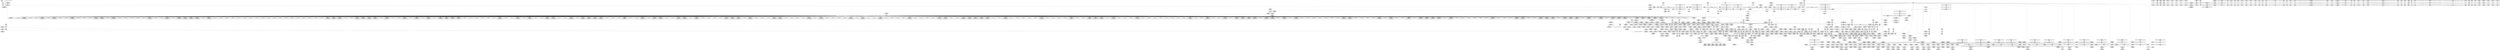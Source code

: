 digraph {
	CE0x5935bb0 [shape=record,shape=Mrecord,label="{CE0x5935bb0|%struct.task_struct.1015**_bitcast_(%struct.task_struct**_current_task_to_%struct.task_struct.1015**)|*Constant*|*SummSink*}"]
	CE0x58eee00 [shape=record,shape=Mrecord,label="{CE0x58eee00|selinux_xfrm_alloc_user:_lor.lhs.false11|*SummSink*}"]
	CE0x594f710 [shape=record,shape=Mrecord,label="{CE0x594f710|kmalloc222:_tmp}"]
	CE0x5977b80 [shape=record,shape=Mrecord,label="{CE0x5977b80|i64_4096|*Constant*}"]
	CE0x5985d30 [shape=record,shape=Mrecord,label="{CE0x5985d30|selinux_xfrm_alloc_user:_tmp40|security/selinux/xfrm.c,92}"]
	CE0x594cf10 [shape=record,shape=Mrecord,label="{CE0x594cf10|GLOBAL:___kmalloc|*Constant*}"]
	CE0x58eab10 [shape=record,shape=Mrecord,label="{CE0x58eab10|864:_%struct.xfrm_sec_ctx*,_:_CME_119,120_}"]
	CE0x59e6b30 [shape=record,shape=Mrecord,label="{CE0x59e6b30|i64*_getelementptr_inbounds_(_2_x_i64_,_2_x_i64_*___llvm_gcov_ctr21,_i64_0,_i64_0)|*Constant*|*SummSink*}"]
	CE0x58eda10 [shape=record,shape=Mrecord,label="{CE0x58eda10|864:_%struct.xfrm_sec_ctx*,_:_CME_270,271_|*MultipleSource*|security/selinux/xfrm.c,337|Function::selinux_xfrm_state_alloc&Arg::x::}"]
	CE0x597dbf0 [shape=record,shape=Mrecord,label="{CE0x597dbf0|selinux_xfrm_alloc_user:_tmp50|security/selinux/xfrm.c,99|*SummSource*}"]
	CE0x5947cc0 [shape=record,shape=Mrecord,label="{CE0x5947cc0|atomic_inc221:_tmp1|*SummSink*}"]
	CE0x5983b50 [shape=record,shape=Mrecord,label="{CE0x5983b50|i64_16|*Constant*|*SummSink*}"]
	CE0x5964be0 [shape=record,shape=Mrecord,label="{CE0x5964be0|selinux_xfrm_alloc_user:_tmp56|security/selinux/xfrm.c,105|*SummSink*}"]
	CE0x5950b90 [shape=record,shape=Mrecord,label="{CE0x5950b90|i64_4|*Constant*|*SummSource*}"]
	CE0x5953ec0 [shape=record,shape=Mrecord,label="{CE0x5953ec0|i64_10|*Constant*|*SummSource*}"]
	CE0x58ff070 [shape=record,shape=Mrecord,label="{CE0x58ff070|selinux_xfrm_state_alloc:_tmp1}"]
	CE0x592f0d0 [shape=record,shape=Mrecord,label="{CE0x592f0d0|selinux_xfrm_alloc_user:_tmp12|security/selinux/xfrm.c,85|*SummSink*}"]
	CE0x5956ba0 [shape=record,shape=Mrecord,label="{CE0x5956ba0|GLOBAL:_get_current227|*Constant*}"]
	CE0x5978540 [shape=record,shape=Mrecord,label="{CE0x5978540|i64_19|*Constant*}"]
	CE0x592f8b0 [shape=record,shape=Mrecord,label="{CE0x592f8b0|i32_1|*Constant*|*SummSource*}"]
	CE0x5978ca0 [shape=record,shape=Mrecord,label="{CE0x5978ca0|selinux_xfrm_alloc_user:_tmp43|security/selinux/xfrm.c,95|*SummSource*}"]
	CE0x59315d0 [shape=record,shape=Mrecord,label="{CE0x59315d0|i64_14|*Constant*|*SummSink*}"]
	CE0x5962f80 [shape=record,shape=Mrecord,label="{CE0x5962f80|GLOBAL:_kmalloc222|*Constant*|*SummSource*}"]
	CE0x592fa60 [shape=record,shape=Mrecord,label="{CE0x592fa60|i32_1|*Constant*|*SummSink*}"]
	CE0x5957be0 [shape=record,shape=Mrecord,label="{CE0x5957be0|selinux_xfrm_alloc_user:_ctx_len|security/selinux/xfrm.c,94|*SummSink*}"]
	CE0x6c6df00 [shape=record,shape=Mrecord,label="{CE0x6c6df00|864:_%struct.xfrm_sec_ctx*,_:_CME_80,81_}"]
	CE0x594ba00 [shape=record,shape=Mrecord,label="{CE0x594ba00|selinux_xfrm_alloc_user:_if.then47|*SummSink*}"]
	"CONST[source:0(mediator),value:2(dynamic)][purpose:{subject}]"
	CE0x595eec0 [shape=record,shape=Mrecord,label="{CE0x595eec0|i64*_getelementptr_inbounds_(_34_x_i64_,_34_x_i64_*___llvm_gcov_ctr20,_i64_0,_i64_32)|*Constant*|*SummSource*}"]
	CE0x59183b0 [shape=record,shape=Mrecord,label="{CE0x59183b0|selinux_xfrm_alloc_user:_entry|*SummSink*}"]
	CE0x59e57d0 [shape=record,shape=Mrecord,label="{CE0x59e57d0|i32_-22|*Constant*}"]
	CE0x594f510 [shape=record,shape=Mrecord,label="{CE0x594f510|0:_i8,_:_GCMR_selinux_xfrm_alloc_user.__warned_internal_global_i8_0,_section_.data.unlikely_,_align_1:_elem_0:default:}"]
	CE0x59654f0 [shape=record,shape=Mrecord,label="{CE0x59654f0|selinux_xfrm_alloc_user:_tmp57|security/selinux/xfrm.c,105|*SummSource*}"]
	CE0x59e5380 [shape=record,shape=Mrecord,label="{CE0x59e5380|i32_-12|*Constant*|*SummSource*}"]
	CE0x594bc30 [shape=record,shape=Mrecord,label="{CE0x594bc30|selinux_xfrm_alloc_user:_if.then|*SummSource*}"]
	CE0x58ec500 [shape=record,shape=Mrecord,label="{CE0x58ec500|selinux_xfrm_alloc_user:_if.then15|*SummSource*}"]
	CE0x59d7380 [shape=record,shape=Mrecord,label="{CE0x59d7380|avc_has_perm:_ssid|Function::avc_has_perm&Arg::ssid::}"]
	CE0x58fc110 [shape=record,shape=Mrecord,label="{CE0x58fc110|864:_%struct.xfrm_sec_ctx*,_:_CME_133,134_}"]
	CE0x592ef20 [shape=record,shape=Mrecord,label="{CE0x592ef20|selinux_xfrm_alloc_user:_tmp12|security/selinux/xfrm.c,85|*SummSource*}"]
	CE0x5915f50 [shape=record,shape=Mrecord,label="{CE0x5915f50|selinux_xfrm_alloc_user:_conv|security/selinux/xfrm.c,90|*SummSink*}"]
	CE0x59d7dc0 [shape=record,shape=Mrecord,label="{CE0x59d7dc0|i16_39|*Constant*|*SummSink*}"]
	CE0x58fc650 [shape=record,shape=Mrecord,label="{CE0x58fc650|selinux_xfrm_alloc_user:_lor.lhs.false8}"]
	CE0x59826d0 [shape=record,shape=Mrecord,label="{CE0x59826d0|selinux_xfrm_alloc_user:_tmp55|security/selinux/xfrm.c,100|*SummSource*}"]
	CE0x5914bc0 [shape=record,shape=Mrecord,label="{CE0x5914bc0|selinux_xfrm_alloc_user:_tmp66|security/selinux/xfrm.c,113}"]
	CE0x58eaa50 [shape=record,shape=Mrecord,label="{CE0x58eaa50|864:_%struct.xfrm_sec_ctx*,_:_CME_118,119_}"]
	CE0x58ea990 [shape=record,shape=Mrecord,label="{CE0x58ea990|864:_%struct.xfrm_sec_ctx*,_:_CME_131,132_}"]
	CE0x5905350 [shape=record,shape=Mrecord,label="{CE0x5905350|864:_%struct.xfrm_sec_ctx*,_:_CME_432,436_|*MultipleSource*|security/selinux/xfrm.c,337|Function::selinux_xfrm_state_alloc&Arg::x::}"]
	CE0x59d52e0 [shape=record,shape=Mrecord,label="{CE0x59d52e0|avc_has_perm:_auditdata|Function::avc_has_perm&Arg::auditdata::|*SummSource*}"]
	CE0x51860e0 [shape=record,shape=Mrecord,label="{CE0x51860e0|864:_%struct.xfrm_sec_ctx*,_:_CME_91,92_}"]
	CE0x5914c90 [shape=record,shape=Mrecord,label="{CE0x5914c90|selinux_xfrm_alloc_user:_tmp66|security/selinux/xfrm.c,113|*SummSource*}"]
	CE0x5983880 [shape=record,shape=Mrecord,label="{CE0x5983880|i64_17|*Constant*|*SummSink*}"]
	CE0x5933bb0 [shape=record,shape=Mrecord,label="{CE0x5933bb0|selinux_xfrm_alloc_user:_cmp7|security/selinux/xfrm.c,89|*SummSource*}"]
	CE0x58f9120 [shape=record,shape=Mrecord,label="{CE0x58f9120|864:_%struct.xfrm_sec_ctx*,_:_CME_640,648_|*MultipleSource*|security/selinux/xfrm.c,337|Function::selinux_xfrm_state_alloc&Arg::x::}"]
	CE0x59527f0 [shape=record,shape=Mrecord,label="{CE0x59527f0|i32_85|*Constant*|*SummSource*}"]
	CE0x590b060 [shape=record,shape=Mrecord,label="{CE0x590b060|_call_void_atomic_inc221(%struct.atomic_t*_selinux_xfrm_refcount)_#10,_!dbg_!27810|security/selinux/xfrm.c,117|*SummSink*}"]
	CE0x5956fc0 [shape=record,shape=Mrecord,label="{CE0x5956fc0|GLOBAL:_get_current227|*Constant*|*SummSink*}"]
	CE0x59d5960 [shape=record,shape=Mrecord,label="{CE0x59d5960|selinux_xfrm_alloc_user:_ctx_sid44|security/selinux/xfrm.c,111|*SummSink*}"]
	CE0x59d7100 [shape=record,shape=Mrecord,label="{CE0x59d7100|avc_has_perm:_requested|Function::avc_has_perm&Arg::requested::|*SummSink*}"]
	CE0x5914a20 [shape=record,shape=Mrecord,label="{CE0x5914a20|i64_28|*Constant*|*SummSource*}"]
	CE0x58ec910 [shape=record,shape=Mrecord,label="{CE0x58ec910|864:_%struct.xfrm_sec_ctx*,_:_CME_17,18_}"]
	CE0x58f5680 [shape=record,shape=Mrecord,label="{CE0x58f5680|864:_%struct.xfrm_sec_ctx*,_:_CME_175,176_}"]
	CE0x59d5e50 [shape=record,shape=Mrecord,label="{CE0x59d5e50|selinux_xfrm_alloc_user:_tmp65|security/selinux/xfrm.c,111|*SummSource*}"]
	CE0x58f96f0 [shape=record,shape=Mrecord,label="{CE0x58f96f0|864:_%struct.xfrm_sec_ctx*,_:_CME_664,672_|*MultipleSource*|security/selinux/xfrm.c,337|Function::selinux_xfrm_state_alloc&Arg::x::}"]
	CE0x59463e0 [shape=record,shape=Mrecord,label="{CE0x59463e0|i8*_getelementptr_inbounds_(_45_x_i8_,_45_x_i8_*_.str1245,_i32_0,_i32_0)|*Constant*|*SummSource*}"]
	CE0x597e2e0 [shape=record,shape=Mrecord,label="{CE0x597e2e0|selinux_xfrm_alloc_user:_tmp51|security/selinux/xfrm.c,99|*SummSink*}"]
	CE0x593e4a0 [shape=record,shape=Mrecord,label="{CE0x593e4a0|selinux_xfrm_alloc_user:_tobool41|security/selinux/xfrm.c,108|*SummSink*}"]
	CE0x5920430 [shape=record,shape=Mrecord,label="{CE0x5920430|864:_%struct.xfrm_sec_ctx*,_:_CME_103,104_}"]
	CE0x5906910 [shape=record,shape=Mrecord,label="{CE0x5906910|i64_2|*Constant*}"]
	CE0x58fca20 [shape=record,shape=Mrecord,label="{CE0x58fca20|864:_%struct.xfrm_sec_ctx*,_:_CME_87,88_}"]
	CE0x59d0320 [shape=record,shape=Mrecord,label="{CE0x59d0320|atomic_inc221:_tmp2}"]
	CE0x58ebce0 [shape=record,shape=Mrecord,label="{CE0x58ebce0|864:_%struct.xfrm_sec_ctx*,_:_CME_77,78_}"]
	CE0x5976ac0 [shape=record,shape=Mrecord,label="{CE0x5976ac0|kmalloc222:_bb}"]
	CE0x5973d30 [shape=record,shape=Mrecord,label="{CE0x5973d30|selinux_xfrm_alloc_user:_if.then27|*SummSink*}"]
	CE0x58f1900 [shape=record,shape=Mrecord,label="{CE0x58f1900|864:_%struct.xfrm_sec_ctx*,_:_CME_18,19_}"]
	CE0x593ec00 [shape=record,shape=Mrecord,label="{CE0x593ec00|selinux_xfrm_alloc_user:_ctx_sid|security/selinux/xfrm.c,107|*SummSource*}"]
	CE0x58f1ee0 [shape=record,shape=Mrecord,label="{CE0x58f1ee0|864:_%struct.xfrm_sec_ctx*,_:_CME_216,220_|*MultipleSource*|security/selinux/xfrm.c,337|Function::selinux_xfrm_state_alloc&Arg::x::}"]
	"CONST[source:0(mediator),value:0(static)][purpose:{operation}]"
	CE0x58eca50 [shape=record,shape=Mrecord,label="{CE0x58eca50|selinux_xfrm_state_alloc:_tmp2}"]
	CE0x593d9e0 [shape=record,shape=Mrecord,label="{CE0x593d9e0|i64*_getelementptr_inbounds_(_2_x_i64_,_2_x_i64_*___llvm_gcov_ctr22,_i64_0,_i64_0)|*Constant*|*SummSource*}"]
	CE0x597f5b0 [shape=record,shape=Mrecord,label="{CE0x597f5b0|i64*_getelementptr_inbounds_(_34_x_i64_,_34_x_i64_*___llvm_gcov_ctr20,_i64_0,_i64_24)|*Constant*}"]
	CE0x591dfe0 [shape=record,shape=Mrecord,label="{CE0x591dfe0|864:_%struct.xfrm_sec_ctx*,_:_CME_85,86_}"]
	CE0x59547a0 [shape=record,shape=Mrecord,label="{CE0x59547a0|selinux_xfrm_alloc_user:_tmp23|security/selinux/xfrm.c,89|*SummSource*}"]
	CE0x58e4d00 [shape=record,shape=Mrecord,label="{CE0x58e4d00|864:_%struct.xfrm_sec_ctx*,_:_CME_151,152_}"]
	CE0x5975cc0 [shape=record,shape=Mrecord,label="{CE0x5975cc0|atomic_inc221:_bb|*SummSink*}"]
	CE0x59d61c0 [shape=record,shape=Mrecord,label="{CE0x59d61c0|selinux_xfrm_alloc_user:_call45|security/selinux/xfrm.c,111}"]
	CE0x5952300 [shape=record,shape=Mrecord,label="{CE0x5952300|i32_85|*Constant*|*SummSink*}"]
	CE0x59412e0 [shape=record,shape=Mrecord,label="{CE0x59412e0|selinux_xfrm_alloc_user:_tmp29|security/selinux/xfrm.c,89|*SummSource*}"]
	CE0x5961c10 [shape=record,shape=Mrecord,label="{CE0x5961c10|selinux_xfrm_alloc_user:_add|security/selinux/xfrm.c,98}"]
	CE0x597bc70 [shape=record,shape=Mrecord,label="{CE0x597bc70|kmalloc222:_flags|Function::kmalloc222&Arg::flags::|*SummSource*}"]
	CE0x590a510 [shape=record,shape=Mrecord,label="{CE0x590a510|i32_208|*Constant*}"]
	CE0x592b630 [shape=record,shape=Mrecord,label="{CE0x592b630|_call_void_mcount()_#3|*SummSink*}"]
	CE0x5945350 [shape=record,shape=Mrecord,label="{CE0x5945350|selinux_xfrm_alloc_user:_if.end28}"]
	CE0x59065a0 [shape=record,shape=Mrecord,label="{CE0x59065a0|864:_%struct.xfrm_sec_ctx*,_:_CME_283,284_}"]
	CE0x58d84a0 [shape=record,shape=Mrecord,label="{CE0x58d84a0|864:_%struct.xfrm_sec_ctx*,_:_CME_178,179_}"]
	CE0x58f8f30 [shape=record,shape=Mrecord,label="{CE0x58f8f30|864:_%struct.xfrm_sec_ctx*,_:_CME_632,636_|*MultipleSource*|security/selinux/xfrm.c,337|Function::selinux_xfrm_state_alloc&Arg::x::}"]
	CE0x590c180 [shape=record,shape=Mrecord,label="{CE0x590c180|GLOBAL:_selinux_xfrm_refcount|Global_var:selinux_xfrm_refcount|*SummSource*}"]
	CE0x59079b0 [shape=record,shape=Mrecord,label="{CE0x59079b0|i8_1|*Constant*|*SummSource*}"]
	CE0x59e50f0 [shape=record,shape=Mrecord,label="{CE0x59e50f0|i32_-12|*Constant*}"]
	CE0x5934c80 [shape=record,shape=Mrecord,label="{CE0x5934c80|i32_3|*Constant*|*SummSink*}"]
	CE0x590d5b0 [shape=record,shape=Mrecord,label="{CE0x590d5b0|selinux_xfrm_alloc_user:_tmp32|security/selinux/xfrm.c,90}"]
	CE0x5942b60 [shape=record,shape=Mrecord,label="{CE0x5942b60|selinux_xfrm_alloc_user:_if.end}"]
	CE0x5946a30 [shape=record,shape=Mrecord,label="{CE0x5946a30|i64*_getelementptr_inbounds_(_34_x_i64_,_34_x_i64_*___llvm_gcov_ctr20,_i64_0,_i64_9)|*Constant*|*SummSink*}"]
	CE0x593e090 [shape=record,shape=Mrecord,label="{CE0x593e090|i32_22|*Constant*|*SummSink*}"]
	CE0x58e6760 [shape=record,shape=Mrecord,label="{CE0x58e6760|864:_%struct.xfrm_sec_ctx*,_:_CME_548,552_|*MultipleSource*|security/selinux/xfrm.c,337|Function::selinux_xfrm_state_alloc&Arg::x::}"]
	CE0x59433b0 [shape=record,shape=Mrecord,label="{CE0x59433b0|selinux_xfrm_alloc_user:_tmp1}"]
	CE0x59dde90 [shape=record,shape=Mrecord,label="{CE0x59dde90|i64*_getelementptr_inbounds_(_34_x_i64_,_34_x_i64_*___llvm_gcov_ctr20,_i64_0,_i64_30)|*Constant*|*SummSource*}"]
	CE0x59740b0 [shape=record,shape=Mrecord,label="{CE0x59740b0|selinux_xfrm_alloc_user:_if.then21}"]
	CE0x5971490 [shape=record,shape=Mrecord,label="{CE0x5971490|selinux_xfrm_alloc_user:_tmp62|security/selinux/xfrm.c,109|*SummSource*}"]
	CE0x58f70b0 [shape=record,shape=Mrecord,label="{CE0x58f70b0|i32_2|*Constant*|*SummSource*}"]
	CE0x592b4e0 [shape=record,shape=Mrecord,label="{CE0x592b4e0|_call_void_mcount()_#3}"]
	CE0x59df470 [shape=record,shape=Mrecord,label="{CE0x59df470|selinux_xfrm_alloc_user:_tmp73|security/selinux/xfrm.c,116|*SummSink*}"]
	CE0x58f3310 [shape=record,shape=Mrecord,label="{CE0x58f3310|selinux_xfrm_alloc_user:_tmp8|security/selinux/xfrm.c,85}"]
	CE0x5902cf0 [shape=record,shape=Mrecord,label="{CE0x5902cf0|GLOBAL:___llvm_gcov_ctr20|Global_var:__llvm_gcov_ctr20|*SummSource*}"]
	CE0x58f5440 [shape=record,shape=Mrecord,label="{CE0x58f5440|864:_%struct.xfrm_sec_ctx*,_:_CME_172,173_}"]
	CE0x5918530 [shape=record,shape=Mrecord,label="{CE0x5918530|selinux_xfrm_alloc_user:_ctxp|Function::selinux_xfrm_alloc_user&Arg::ctxp::|*SummSource*}"]
	CE0x58d8580 [shape=record,shape=Mrecord,label="{CE0x58d8580|864:_%struct.xfrm_sec_ctx*,_:_CME_182,183_}"]
	CE0x58faf10 [shape=record,shape=Mrecord,label="{CE0x58faf10|864:_%struct.xfrm_sec_ctx*,_:_CME_712,720_|*MultipleSource*|security/selinux/xfrm.c,337|Function::selinux_xfrm_state_alloc&Arg::x::}"]
	CE0x5912c70 [shape=record,shape=Mrecord,label="{CE0x5912c70|864:_%struct.xfrm_sec_ctx*,_:_CME_840,848_|*MultipleSource*|security/selinux/xfrm.c,337|Function::selinux_xfrm_state_alloc&Arg::x::}"]
	CE0x59e0180 [shape=record,shape=Mrecord,label="{CE0x59e0180|_call_void_atomic_inc221(%struct.atomic_t*_selinux_xfrm_refcount)_#10,_!dbg_!27810|security/selinux/xfrm.c,117}"]
	CE0x58e57b0 [shape=record,shape=Mrecord,label="{CE0x58e57b0|864:_%struct.xfrm_sec_ctx*,_:_CME_456,460_|*MultipleSource*|security/selinux/xfrm.c,337|Function::selinux_xfrm_state_alloc&Arg::x::}"]
	CE0x592a9b0 [shape=record,shape=Mrecord,label="{CE0x592a9b0|selinux_xfrm_alloc_user:_tmp20|security/selinux/xfrm.c,85}"]
	CE0x58e8ed0 [shape=record,shape=Mrecord,label="{CE0x58e8ed0|864:_%struct.xfrm_sec_ctx*,_:_CME_328,336_|*MultipleSource*|security/selinux/xfrm.c,337|Function::selinux_xfrm_state_alloc&Arg::x::}"]
	CE0x5905160 [shape=record,shape=Mrecord,label="{CE0x5905160|864:_%struct.xfrm_sec_ctx*,_:_CME_428,432_|*MultipleSource*|security/selinux/xfrm.c,337|Function::selinux_xfrm_state_alloc&Arg::x::}"]
	CE0x59e0110 [shape=record,shape=Mrecord,label="{CE0x59e0110|selinux_xfrm_alloc_user:_rc.0}"]
	CE0x5972e80 [shape=record,shape=Mrecord,label="{CE0x5972e80|selinux_xfrm_alloc_user:_if.then21|*SummSink*}"]
	CE0x59078f0 [shape=record,shape=Mrecord,label="{CE0x59078f0|i8_1|*Constant*}"]
	CE0x5948cc0 [shape=record,shape=Mrecord,label="{CE0x5948cc0|i64*_getelementptr_inbounds_(_2_x_i64_,_2_x_i64_*___llvm_gcov_ctr26,_i64_0,_i64_1)|*Constant*|*SummSink*}"]
	CE0x58e8250 [shape=record,shape=Mrecord,label="{CE0x58e8250|864:_%struct.xfrm_sec_ctx*,_:_CME_191,192_}"]
	CE0x5932200 [shape=record,shape=Mrecord,label="{CE0x5932200|selinux_xfrm_alloc_user:_tmp23|security/selinux/xfrm.c,89|*SummSink*}"]
	CE0x597b490 [shape=record,shape=Mrecord,label="{CE0x597b490|selinux_xfrm_alloc_user:_tmp48|security/selinux/xfrm.c,96|*SummSource*}"]
	CE0x58eef80 [shape=record,shape=Mrecord,label="{CE0x58eef80|selinux_xfrm_alloc_user:_do.body}"]
	CE0x592eb90 [shape=record,shape=Mrecord,label="{CE0x592eb90|selinux_xfrm_alloc_user:_tmp11|security/selinux/xfrm.c,85|*SummSink*}"]
	CE0x5956c60 [shape=record,shape=Mrecord,label="{CE0x5956c60|get_current227:_entry}"]
	CE0x58e5050 [shape=record,shape=Mrecord,label="{CE0x58e5050|864:_%struct.xfrm_sec_ctx*,_:_CME_170,171_}"]
	CE0x58ed880 [shape=record,shape=Mrecord,label="{CE0x58ed880|864:_%struct.xfrm_sec_ctx*,_:_CME_269,270_|*MultipleSource*|security/selinux/xfrm.c,337|Function::selinux_xfrm_state_alloc&Arg::x::}"]
	CE0x5931820 [shape=record,shape=Mrecord,label="{CE0x5931820|selinux_xfrm_alloc_user:_tmp31|security/selinux/xfrm.c,90|*SummSource*}"]
	CE0x5962540 [shape=record,shape=Mrecord,label="{CE0x5962540|selinux_xfrm_alloc_user:_add24|security/selinux/xfrm.c,98|*SummSource*}"]
	CE0x59d4c00 [shape=record,shape=Mrecord,label="{CE0x59d4c00|4:_i32,_:_CR_20,24_|*MultipleSource*|security/selinux/xfrm.c,111|security/selinux/xfrm.c,85|security/selinux/xfrm.c,85}"]
	CE0x5900cd0 [shape=record,shape=Mrecord,label="{CE0x5900cd0|selinux_xfrm_alloc_user:_tmp4|security/selinux/xfrm.c,85|*SummSink*}"]
	CE0x58e5110 [shape=record,shape=Mrecord,label="{CE0x58e5110|864:_%struct.xfrm_sec_ctx*,_:_CME_171,172_}"]
	CE0x58f8590 [shape=record,shape=Mrecord,label="{CE0x58f8590|selinux_xfrm_alloc_user:_conv12|security/selinux/xfrm.c,91|*SummSink*}"]
	CE0x5978a50 [shape=record,shape=Mrecord,label="{CE0x5978a50|i64_20|*Constant*|*SummSink*}"]
	CE0x59e0910 [shape=record,shape=Mrecord,label="{CE0x59e0910|selinux_xfrm_alloc_user:_tmp71|security/selinux/xfrm.c,114|*SummSink*}"]
	CE0x5983040 [shape=record,shape=Mrecord,label="{CE0x5983040|selinux_xfrm_alloc_user:_ctx_doi29|security/selinux/xfrm.c,102}"]
	CE0x5943340 [shape=record,shape=Mrecord,label="{CE0x5943340|i64_1|*Constant*}"]
	CE0x58fa390 [shape=record,shape=Mrecord,label="{CE0x58fa390|864:_%struct.xfrm_sec_ctx*,_:_CME_702,703_}"]
	CE0x59149b0 [shape=record,shape=Mrecord,label="{CE0x59149b0|i64_28|*Constant*}"]
	CE0x594d9a0 [shape=record,shape=Mrecord,label="{CE0x594d9a0|_call_void_mcount()_#3}"]
	CE0x5916560 [shape=record,shape=Mrecord,label="{CE0x5916560|selinux_xfrm_alloc_user:_bb}"]
	CE0x59d1250 [shape=record,shape=Mrecord,label="{CE0x59d1250|atomic_inc221:_tmp}"]
	CE0x596f320 [shape=record,shape=Mrecord,label="{CE0x596f320|i64_25|*Constant*}"]
	CE0x59273d0 [shape=record,shape=Mrecord,label="{CE0x59273d0|selinux_xfrm_alloc_user:_call40|security/selinux/xfrm.c,107|*SummSource*}"]
	CE0x5931d70 [shape=record,shape=Mrecord,label="{CE0x5931d70|%struct.task_struct.1015*_(%struct.task_struct.1015**)*_asm_movq_%gs:$_1:P_,$0_,_r,im,_dirflag_,_fpsr_,_flags_|*SummSource*}"]
	CE0x5946450 [shape=record,shape=Mrecord,label="{CE0x5946450|i8*_getelementptr_inbounds_(_45_x_i8_,_45_x_i8_*_.str1245,_i32_0,_i32_0)|*Constant*|*SummSink*}"]
	CE0x59727a0 [shape=record,shape=Mrecord,label="{CE0x59727a0|selinux_xfrm_alloc_user:_sid|security/selinux/xfrm.c,111|*SummSource*}"]
	CE0x596f530 [shape=record,shape=Mrecord,label="{CE0x596f530|selinux_xfrm_alloc_user:_tmp58|security/selinux/xfrm.c,108}"]
	CE0x59d5410 [shape=record,shape=Mrecord,label="{CE0x59d5410|avc_has_perm:_auditdata|Function::avc_has_perm&Arg::auditdata::}"]
	CE0x58ed230 [shape=record,shape=Mrecord,label="{CE0x58ed230|GLOBAL:_selinux_xfrm_alloc_user.__warned|Global_var:selinux_xfrm_alloc_user.__warned|*SummSink*}"]
	CE0x594f7f0 [shape=record,shape=Mrecord,label="{CE0x594f7f0|kmalloc222:_tmp|*SummSource*}"]
	CE0x5947250 [shape=record,shape=Mrecord,label="{CE0x5947250|selinux_xfrm_alloc_user:_tmp17|security/selinux/xfrm.c,85|*SummSink*}"]
	CE0x5955200 [shape=record,shape=Mrecord,label="{CE0x5955200|selinux_xfrm_alloc_user:_tmp21|security/selinux/xfrm.c,85|*SummSink*}"]
	CE0x58f3a80 [shape=record,shape=Mrecord,label="{CE0x58f3a80|selinux_xfrm_alloc_user:_tobool1|security/selinux/xfrm.c,85|*SummSink*}"]
	CE0x58d9610 [shape=record,shape=Mrecord,label="{CE0x58d9610|selinux_xfrm_state_alloc:_tmp}"]
	CE0x5907b60 [shape=record,shape=Mrecord,label="{CE0x5907b60|i8_1|*Constant*|*SummSink*}"]
	CE0x597bff0 [shape=record,shape=Mrecord,label="{CE0x597bff0|_ret_i8*_%call,_!dbg_!27714|include/linux/slab.h,429}"]
	CE0x590a7a0 [shape=record,shape=Mrecord,label="{CE0x590a7a0|i32_208|*Constant*|*SummSink*}"]
	CE0x5903cf0 [shape=record,shape=Mrecord,label="{CE0x5903cf0|864:_%struct.xfrm_sec_ctx*,_:_CME_145,146_}"]
	CE0x59d4f80 [shape=record,shape=Mrecord,label="{CE0x59d4f80|selinux_xfrm_alloc_user:_tmp64|security/selinux/xfrm.c,111|*SummSink*}"]
	CE0x58fc180 [shape=record,shape=Mrecord,label="{CE0x58fc180|864:_%struct.xfrm_sec_ctx*,_:_CME_134,135_}"]
	CE0x597d6b0 [shape=record,shape=Mrecord,label="{CE0x597d6b0|i64_22|*Constant*|*SummSink*}"]
	CE0x59061d0 [shape=record,shape=Mrecord,label="{CE0x59061d0|864:_%struct.xfrm_sec_ctx*,_:_CME_278,279_}"]
	CE0x594b2b0 [shape=record,shape=Mrecord,label="{CE0x594b2b0|selinux_xfrm_alloc_user:_tmp2|*SummSource*}"]
	CE0x59181e0 [shape=record,shape=Mrecord,label="{CE0x59181e0|selinux_xfrm_alloc_user:_entry}"]
	CE0x58e1dc0 [shape=record,shape=Mrecord,label="{CE0x58e1dc0|i32_0|*Constant*|*SummSource*}"]
	CE0x5963700 [shape=record,shape=Mrecord,label="{CE0x5963700|selinux_xfrm_alloc_user:_ctx_str|security/selinux/xfrm.c,105|*SummSink*}"]
	CE0x5913240 [shape=record,shape=Mrecord,label="{CE0x5913240|864:_%struct.xfrm_sec_ctx*,_:_CME_864,872_|*MultipleSource*|security/selinux/xfrm.c,337|Function::selinux_xfrm_state_alloc&Arg::x::}"]
	CE0x58e2b00 [shape=record,shape=Mrecord,label="{CE0x58e2b00|864:_%struct.xfrm_sec_ctx*,_:_CME_67,68_}"]
	CE0x58e8190 [shape=record,shape=Mrecord,label="{CE0x58e8190|864:_%struct.xfrm_sec_ctx*,_:_CME_190,191_}"]
	CE0x59513b0 [shape=record,shape=Mrecord,label="{CE0x59513b0|selinux_xfrm_alloc_user:_tmp10|security/selinux/xfrm.c,85|*SummSource*}"]
	CE0x5962410 [shape=record,shape=Mrecord,label="{CE0x5962410|i64_23|*Constant*|*SummSink*}"]
	CE0x595ea20 [shape=record,shape=Mrecord,label="{CE0x595ea20|selinux_xfrm_alloc_user:_rc.0|*SummSink*}"]
	CE0x59409c0 [shape=record,shape=Mrecord,label="{CE0x59409c0|selinux_xfrm_alloc_user:_tmp27|security/selinux/xfrm.c,89|*SummSink*}"]
	CE0x58f7cb0 [shape=record,shape=Mrecord,label="{CE0x58f7cb0|selinux_xfrm_alloc_user:_tmp35|*LoadInst*|security/selinux/xfrm.c,91}"]
	CE0x59dd1e0 [shape=record,shape=Mrecord,label="{CE0x59dd1e0|selinux_xfrm_alloc_user:_tmp68|security/selinux/xfrm.c,113}"]
	CE0x5955ac0 [shape=record,shape=Mrecord,label="{CE0x5955ac0|i64_1|*Constant*}"]
	CE0x59d7f90 [shape=record,shape=Mrecord,label="{CE0x59d7f90|avc_has_perm:_tclass|Function::avc_has_perm&Arg::tclass::|*SummSource*}"]
	CE0x591cd60 [shape=record,shape=Mrecord,label="{CE0x591cd60|864:_%struct.xfrm_sec_ctx*,_:_CME_108,109_}"]
	CE0x58fa290 [shape=record,shape=Mrecord,label="{CE0x58fa290|864:_%struct.xfrm_sec_ctx*,_:_CME_699,700_}"]
	CE0x592f7f0 [shape=record,shape=Mrecord,label="{CE0x592f7f0|i32_1|*Constant*}"]
	CE0x592fc70 [shape=record,shape=Mrecord,label="{CE0x592fc70|selinux_xfrm_alloc_user:_cmp9|security/selinux/xfrm.c,90|*SummSource*}"]
	CE0x59d46e0 [shape=record,shape=Mrecord,label="{CE0x59d46e0|4:_i32,_:_CR_8,12_|*MultipleSource*|security/selinux/xfrm.c,111|security/selinux/xfrm.c,85|security/selinux/xfrm.c,85}"]
	CE0x5914da0 [shape=record,shape=Mrecord,label="{CE0x5914da0|selinux_xfrm_alloc_user:_tmp66|security/selinux/xfrm.c,113|*SummSink*}"]
	CE0x59122c0 [shape=record,shape=Mrecord,label="{CE0x59122c0|864:_%struct.xfrm_sec_ctx*,_:_CME_800,808_|*MultipleSource*|security/selinux/xfrm.c,337|Function::selinux_xfrm_state_alloc&Arg::x::}"]
	CE0x5950880 [shape=record,shape=Mrecord,label="{CE0x5950880|_call_void_mcount()_#3|*SummSource*}"]
	CE0x5913620 [shape=record,shape=Mrecord,label="{CE0x5913620|selinux_xfrm_state_alloc:_call|security/selinux/xfrm.c,337|*SummSource*}"]
	CE0x58f55c0 [shape=record,shape=Mrecord,label="{CE0x58f55c0|864:_%struct.xfrm_sec_ctx*,_:_CME_174,175_}"]
	CE0x58fa0a0 [shape=record,shape=Mrecord,label="{CE0x58fa0a0|864:_%struct.xfrm_sec_ctx*,_:_CME_698,699_}"]
	CE0x5917480 [shape=record,shape=Mrecord,label="{CE0x5917480|selinux_xfrm_alloc_user:_tmp13|security/selinux/xfrm.c,85}"]
	CE0x5933cc0 [shape=record,shape=Mrecord,label="{CE0x5933cc0|selinux_xfrm_alloc_user:_cmp7|security/selinux/xfrm.c,89|*SummSink*}"]
	CE0x5930df0 [shape=record,shape=Mrecord,label="{CE0x5930df0|selinux_xfrm_alloc_user:_tobool46|security/selinux/xfrm.c,113|*SummSource*}"]
	CE0x59d8ac0 [shape=record,shape=Mrecord,label="{CE0x59d8ac0|avc_has_perm:_auditdata|Function::avc_has_perm&Arg::auditdata::|*SummSink*}"]
	CE0x58ee0f0 [shape=record,shape=Mrecord,label="{CE0x58ee0f0|864:_%struct.xfrm_sec_ctx*,_:_CME_152,156_|*MultipleSource*|security/selinux/xfrm.c,337|Function::selinux_xfrm_state_alloc&Arg::x::}"]
	CE0x597f1c0 [shape=record,shape=Mrecord,label="{CE0x597f1c0|selinux_xfrm_alloc_user:_tmp53|security/selinux/xfrm.c,99|*SummSink*}"]
	CE0x58f0a70 [shape=record,shape=Mrecord,label="{CE0x58f0a70|864:_%struct.xfrm_sec_ctx*,_:_CME_256,264_|*MultipleSource*|security/selinux/xfrm.c,337|Function::selinux_xfrm_state_alloc&Arg::x::}"]
	CE0x58edba0 [shape=record,shape=Mrecord,label="{CE0x58edba0|864:_%struct.xfrm_sec_ctx*,_:_CME_271,272_|*MultipleSource*|security/selinux/xfrm.c,337|Function::selinux_xfrm_state_alloc&Arg::x::}"]
	CE0x5906710 [shape=record,shape=Mrecord,label="{CE0x5906710|864:_%struct.xfrm_sec_ctx*,_:_CME_285,286_}"]
	CE0x5908970 [shape=record,shape=Mrecord,label="{CE0x5908970|864:_%struct.xfrm_sec_ctx*,_:_CME_576,584_|*MultipleSource*|security/selinux/xfrm.c,337|Function::selinux_xfrm_state_alloc&Arg::x::}"]
	CE0x5935b40 [shape=record,shape=Mrecord,label="{CE0x5935b40|%struct.task_struct.1015*_(%struct.task_struct.1015**)*_asm_movq_%gs:$_1:P_,$0_,_r,im,_dirflag_,_fpsr_,_flags_|*SummSink*}"]
	CE0x5985440 [shape=record,shape=Mrecord,label="{CE0x5985440|i64*_getelementptr_inbounds_(_34_x_i64_,_34_x_i64_*___llvm_gcov_ctr20,_i64_0,_i64_18)|*Constant*|*SummSource*}"]
	CE0x597eb10 [shape=record,shape=Mrecord,label="{CE0x597eb10|selinux_xfrm_alloc_user:_tmp52|security/selinux/xfrm.c,99|*SummSource*}"]
	CE0x595f330 [shape=record,shape=Mrecord,label="{CE0x595f330|selinux_xfrm_alloc_user:_tmp75|security/selinux/xfrm.c,121}"]
	CE0x594ef90 [shape=record,shape=Mrecord,label="{CE0x594ef90|i64*_getelementptr_inbounds_(_2_x_i64_,_2_x_i64_*___llvm_gcov_ctr26,_i64_0,_i64_0)|*Constant*}"]
	CE0x59836d0 [shape=record,shape=Mrecord,label="{CE0x59836d0|i64_17|*Constant*|*SummSource*}"]
	CE0x5906ae0 [shape=record,shape=Mrecord,label="{CE0x5906ae0|selinux_xfrm_alloc_user:_tmp4|security/selinux/xfrm.c,85}"]
	CE0x58d8c20 [shape=record,shape=Mrecord,label="{CE0x58d8c20|864:_%struct.xfrm_sec_ctx*,_:_CME_15,16_}"]
	CE0x5983e80 [shape=record,shape=Mrecord,label="{CE0x5983e80|selinux_xfrm_alloc_user:_tmp36|security/selinux/xfrm.c,89|*SummSink*}"]
	CE0x5963a20 [shape=record,shape=Mrecord,label="{CE0x5963a20|selinux_xfrm_alloc_user:_conv34|security/selinux/xfrm.c,105|*SummSink*}"]
	CE0x5931c40 [shape=record,shape=Mrecord,label="{CE0x5931c40|get_current227:_tmp2}"]
	CE0x5954250 [shape=record,shape=Mrecord,label="{CE0x5954250|selinux_xfrm_alloc_user:_tmp22|security/selinux/xfrm.c,89|*SummSink*}"]
	CE0x5903e70 [shape=record,shape=Mrecord,label="{CE0x5903e70|864:_%struct.xfrm_sec_ctx*,_:_CME_147,148_}"]
	CE0x59e54c0 [shape=record,shape=Mrecord,label="{CE0x59e54c0|i32_-12|*Constant*|*SummSink*}"]
	CE0x591ba90 [shape=record,shape=Mrecord,label="{CE0x591ba90|864:_%struct.xfrm_sec_ctx*,_:_CME_110,111_}"]
	CE0x58d98d0 [shape=record,shape=Mrecord,label="{CE0x58d98d0|i64*_getelementptr_inbounds_(_2_x_i64_,_2_x_i64_*___llvm_gcov_ctr10,_i64_0,_i64_1)|*Constant*|*SummSource*}"]
	CE0x58eddf0 [shape=record,shape=Mrecord,label="{CE0x58eddf0|selinux_xfrm_alloc_user:_tmp6|security/selinux/xfrm.c,85|*SummSource*}"]
	CE0x59157d0 [shape=record,shape=Mrecord,label="{CE0x59157d0|selinux_xfrm_alloc_user:_tmp30|*LoadInst*|security/selinux/xfrm.c,90|*SummSource*}"]
	CE0x5915660 [shape=record,shape=Mrecord,label="{CE0x5915660|selinux_xfrm_alloc_user:_tmp30|*LoadInst*|security/selinux/xfrm.c,90}"]
	CE0x58ed0c0 [shape=record,shape=Mrecord,label="{CE0x58ed0c0|GLOBAL:_selinux_xfrm_alloc_user.__warned|Global_var:selinux_xfrm_alloc_user.__warned|*SummSource*}"]
	CE0x59e7180 [shape=record,shape=Mrecord,label="{CE0x59e7180|selinux_xfrm_alloc_user:_tmp74|security/selinux/xfrm.c,121}"]
	CE0x5973860 [shape=record,shape=Mrecord,label="{CE0x5973860|GLOBAL:___llvm_gcov_ctr20|Global_var:__llvm_gcov_ctr20|*SummSink*}"]
	CE0x59185f0 [shape=record,shape=Mrecord,label="{CE0x59185f0|selinux_xfrm_alloc_user:_ctxp|Function::selinux_xfrm_alloc_user&Arg::ctxp::|*SummSink*}"]
	CE0x58efe80 [shape=record,shape=Mrecord,label="{CE0x58efe80|i64*_getelementptr_inbounds_(_2_x_i64_,_2_x_i64_*___llvm_gcov_ctr21,_i64_0,_i64_1)|*Constant*}"]
	CE0x58f9310 [shape=record,shape=Mrecord,label="{CE0x58f9310|864:_%struct.xfrm_sec_ctx*,_:_CME_648,656_|*MultipleSource*|security/selinux/xfrm.c,337|Function::selinux_xfrm_state_alloc&Arg::x::}"]
	CE0x5957090 [shape=record,shape=Mrecord,label="{CE0x5957090|i32_78|*Constant*}"]
	CE0x58ef5e0 [shape=record,shape=Mrecord,label="{CE0x58ef5e0|864:_%struct.xfrm_sec_ctx*,_:_CME_128,129_}"]
	CE0x58fa220 [shape=record,shape=Mrecord,label="{CE0x58fa220|864:_%struct.xfrm_sec_ctx*,_:_CME_700,701_}"]
	CE0x596fd60 [shape=record,shape=Mrecord,label="{CE0x596fd60|selinux_xfrm_alloc_user:_tmp59|security/selinux/xfrm.c,108|*SummSink*}"]
	CE0x5930760 [shape=record,shape=Mrecord,label="{CE0x5930760|_ret_i32_%retval.0,_!dbg_!27728|security/selinux/avc.c,775|*SummSource*}"]
	CE0x59d6380 [shape=record,shape=Mrecord,label="{CE0x59d6380|selinux_xfrm_alloc_user:_call45|security/selinux/xfrm.c,111|*SummSource*}"]
	CE0x59c4100 [shape=record,shape=Mrecord,label="{CE0x59c4100|get_current227:_bb|*SummSource*}"]
	CE0x59499c0 [shape=record,shape=Mrecord,label="{CE0x59499c0|i64*_getelementptr_inbounds_(_34_x_i64_,_34_x_i64_*___llvm_gcov_ctr20,_i64_0,_i64_1)|*Constant*|*SummSource*}"]
	CE0x58fccf0 [shape=record,shape=Mrecord,label="{CE0x58fccf0|864:_%struct.xfrm_sec_ctx*,_:_CME_9,10_}"]
	CE0x5981780 [shape=record,shape=Mrecord,label="{CE0x5981780|selinux_xfrm_alloc_user:_ctx_len32|security/selinux/xfrm.c,104|*SummSource*}"]
	CE0x5966e60 [shape=record,shape=Mrecord,label="{CE0x5966e60|selinux_xfrm_alloc_user:_arrayidx38|security/selinux/xfrm.c,106|*SummSource*}"]
	CE0x5945680 [shape=record,shape=Mrecord,label="{CE0x5945680|selinux_xfrm_alloc_user:_if.then27|*SummSource*}"]
	CE0x58e2c60 [shape=record,shape=Mrecord,label="{CE0x58e2c60|864:_%struct.xfrm_sec_ctx*,_:_CME_166,167_}"]
	CE0x5963770 [shape=record,shape=Mrecord,label="{CE0x5963770|selinux_xfrm_alloc_user:_conv34|security/selinux/xfrm.c,105}"]
	CE0x58e7530 [shape=record,shape=Mrecord,label="{CE0x58e7530|864:_%struct.xfrm_sec_ctx*,_:_CME_23,24_}"]
	CE0x5961320 [shape=record,shape=Mrecord,label="{CE0x5961320|selinux_xfrm_alloc_user:_conv23|security/selinux/xfrm.c,98|*SummSink*}"]
	CE0x594e280 [shape=record,shape=Mrecord,label="{CE0x594e280|selinux_xfrm_alloc_user:_return}"]
	CE0x5947bf0 [shape=record,shape=Mrecord,label="{CE0x5947bf0|COLLAPSED:_GCMRE___llvm_gcov_ctr21_internal_global_2_x_i64_zeroinitializer:_elem_0:default:}"]
	CE0x5970570 [shape=record,shape=Mrecord,label="{CE0x5970570|selinux_xfrm_alloc_user:_tmp61|security/selinux/xfrm.c,108}"]
	CE0x5916dd0 [shape=record,shape=Mrecord,label="{CE0x5916dd0|i64*_getelementptr_inbounds_(_34_x_i64_,_34_x_i64_*___llvm_gcov_ctr20,_i64_0,_i64_6)|*Constant*|*SummSource*}"]
	CE0x5909830 [shape=record,shape=Mrecord,label="{CE0x5909830|i64*_getelementptr_inbounds_(_34_x_i64_,_34_x_i64_*___llvm_gcov_ctr20,_i64_0,_i64_0)|*Constant*}"]
	CE0x5922850 [shape=record,shape=Mrecord,label="{CE0x5922850|864:_%struct.xfrm_sec_ctx*,_:_CME_98,99_}"]
	CE0x5973fb0 [shape=record,shape=Mrecord,label="{CE0x5973fb0|selinux_xfrm_alloc_user:_if.then42|*SummSink*}"]
	CE0x5973de0 [shape=record,shape=Mrecord,label="{CE0x5973de0|selinux_xfrm_alloc_user:_if.then42}"]
	CE0x58f7f50 [shape=record,shape=Mrecord,label="{CE0x58f7f50|selinux_xfrm_alloc_user:_tmp35|*LoadInst*|security/selinux/xfrm.c,91|*SummSink*}"]
	CE0x595fbb0 [shape=record,shape=Mrecord,label="{CE0x595fbb0|selinux_xfrm_alloc_user:_tmp76|security/selinux/xfrm.c,121|*SummSink*}"]
	CE0x597caa0 [shape=record,shape=Mrecord,label="{CE0x597caa0|%struct.xfrm_sec_ctx*_null|*Constant*|*SummSource*}"]
	CE0x597af40 [shape=record,shape=Mrecord,label="{CE0x597af40|selinux_xfrm_alloc_user:_tmp48|security/selinux/xfrm.c,96|*SummSink*}"]
	CE0x594ab20 [shape=record,shape=Mrecord,label="{CE0x594ab20|atomic_inc221:_tmp1}"]
	CE0x59dd310 [shape=record,shape=Mrecord,label="{CE0x59dd310|selinux_xfrm_alloc_user:_tmp68|security/selinux/xfrm.c,113|*SummSource*}"]
	CE0x58f4620 [shape=record,shape=Mrecord,label="{CE0x58f4620|selinux_xfrm_alloc_user:_tmp15|security/selinux/xfrm.c,85}"]
	CE0x58f6a50 [shape=record,shape=Mrecord,label="{CE0x58f6a50|selinux_xfrm_alloc_user:_tmp34|security/selinux/xfrm.c,90|*SummSink*}"]
	CE0x59c3fd0 [shape=record,shape=Mrecord,label="{CE0x59c3fd0|get_current227:_bb}"]
	CE0x58e9b80 [shape=record,shape=Mrecord,label="{CE0x58e9b80|selinux_xfrm_state_alloc:_tmp2|*SummSink*}"]
	CE0x58e49d0 [shape=record,shape=Mrecord,label="{CE0x58e49d0|selinux_xfrm_state_alloc:_x|Function::selinux_xfrm_state_alloc&Arg::x::|*SummSink*}"]
	CE0x5903c30 [shape=record,shape=Mrecord,label="{CE0x5903c30|864:_%struct.xfrm_sec_ctx*,_:_CME_144,145_}"]
	CE0x5958590 [shape=record,shape=Mrecord,label="{CE0x5958590|selinux_xfrm_alloc_user:_conv17|security/selinux/xfrm.c,94}"]
	CE0x5962ac0 [shape=record,shape=Mrecord,label="{CE0x5962ac0|selinux_xfrm_alloc_user:_call25|security/selinux/xfrm.c,98|*SummSource*}"]
	CE0x59dcd70 [shape=record,shape=Mrecord,label="{CE0x59dcd70|selinux_xfrm_alloc_user:_tmp67|security/selinux/xfrm.c,113|*SummSource*}"]
	CE0x59d8030 [shape=record,shape=Mrecord,label="{CE0x59d8030|avc_has_perm:_tclass|Function::avc_has_perm&Arg::tclass::|*SummSink*}"]
	CE0x59274f0 [shape=record,shape=Mrecord,label="{CE0x59274f0|selinux_xfrm_alloc_user:_call40|security/selinux/xfrm.c,107|*SummSink*}"]
	CE0x5977610 [shape=record,shape=Mrecord,label="{CE0x5977610|selinux_xfrm_alloc_user:_conv18|security/selinux/xfrm.c,95}"]
	CE0x58f1970 [shape=record,shape=Mrecord,label="{CE0x58f1970|864:_%struct.xfrm_sec_ctx*,_:_CME_19,20_}"]
	CE0x597ec80 [shape=record,shape=Mrecord,label="{CE0x597ec80|selinux_xfrm_alloc_user:_tmp52|security/selinux/xfrm.c,99|*SummSink*}"]
	CE0x5928950 [shape=record,shape=Mrecord,label="{CE0x5928950|_call_void_asm_sideeffect_.pushsection_.smp_locks,_22a_22_0A.balign_4_0A.long_671f_-_._0A.popsection_0A671:_0A_09lock_incl_$0_,_*m,*m,_dirflag_,_fpsr_,_flags_(i32*_%counter,_i32*_%counter)_#3,_!dbg_!27713,_!srcloc_!27714|./arch/x86/include/asm/atomic.h,92|*SummSource*}"]
	CE0x58f20d0 [shape=record,shape=Mrecord,label="{CE0x58f20d0|864:_%struct.xfrm_sec_ctx*,_:_CME_220,224_|*MultipleSource*|security/selinux/xfrm.c,337|Function::selinux_xfrm_state_alloc&Arg::x::}"]
	CE0x5961a00 [shape=record,shape=Mrecord,label="{CE0x5961a00|i64_8|*Constant*|*SummSink*}"]
	CE0x58eece0 [shape=record,shape=Mrecord,label="{CE0x58eece0|selinux_xfrm_alloc_user:_lor.lhs.false11|*SummSource*}"]
	CE0x594d3f0 [shape=record,shape=Mrecord,label="{CE0x594d3f0|selinux_xfrm_alloc_user:_if.then47}"]
	CE0x594dc00 [shape=record,shape=Mrecord,label="{CE0x594dc00|_call_void_mcount()_#3|*SummSink*}"]
	CE0x5970190 [shape=record,shape=Mrecord,label="{CE0x5970190|selinux_xfrm_alloc_user:_tmp60|security/selinux/xfrm.c,108|*SummSource*}"]
	CE0x58fffc0 [shape=record,shape=Mrecord,label="{CE0x58fffc0|selinux_xfrm_state_alloc:_entry|*SummSource*}"]
	CE0x5971500 [shape=record,shape=Mrecord,label="{CE0x5971500|selinux_xfrm_alloc_user:_tmp62|security/selinux/xfrm.c,109|*SummSink*}"]
	CE0x5185300 [shape=record,shape=Mrecord,label="{CE0x5185300|864:_%struct.xfrm_sec_ctx*,_:_CME_83,84_}"]
	CE0x5923ab0 [shape=record,shape=Mrecord,label="{CE0x5923ab0|864:_%struct.xfrm_sec_ctx*,_:_CME_96,97_}"]
	CE0x59d5fd0 [shape=record,shape=Mrecord,label="{CE0x59d5fd0|selinux_xfrm_alloc_user:_tmp65|security/selinux/xfrm.c,111|*SummSink*}"]
	CE0x5967570 [shape=record,shape=Mrecord,label="{CE0x5967570|i8_0|*Constant*|*SummSink*}"]
	CE0x59e6130 [shape=record,shape=Mrecord,label="{CE0x59e6130|i64*_getelementptr_inbounds_(_34_x_i64_,_34_x_i64_*___llvm_gcov_ctr20,_i64_0,_i64_33)|*Constant*|*SummSource*}"]
	CE0x594daa0 [shape=record,shape=Mrecord,label="{CE0x594daa0|_call_void_mcount()_#3|*SummSource*}"]
	CE0x59359b0 [shape=record,shape=Mrecord,label="{CE0x59359b0|%struct.task_struct.1015**_bitcast_(%struct.task_struct**_current_task_to_%struct.task_struct.1015**)|*Constant*}"]
	CE0x5950c60 [shape=record,shape=Mrecord,label="{CE0x5950c60|i64_4|*Constant*|*SummSink*}"]
	CE0x58e8ad0 [shape=record,shape=Mrecord,label="{CE0x58e8ad0|864:_%struct.xfrm_sec_ctx*,_:_CME_312,320_|*MultipleSource*|security/selinux/xfrm.c,337|Function::selinux_xfrm_state_alloc&Arg::x::}"]
	CE0x58ff330 [shape=record,shape=Mrecord,label="{CE0x58ff330|864:_%struct.xfrm_sec_ctx*,_:_CME_68,69_}"]
	CE0x5916690 [shape=record,shape=Mrecord,label="{CE0x5916690|selinux_xfrm_alloc_user:_bb|*SummSource*}"]
	CE0x59d8510 [shape=record,shape=Mrecord,label="{CE0x59d8510|avc_has_perm:_requested|Function::avc_has_perm&Arg::requested::|*SummSource*}"]
	CE0x590aae0 [shape=record,shape=Mrecord,label="{CE0x590aae0|selinux_xfrm_alloc_user:_gfp|Function::selinux_xfrm_alloc_user&Arg::gfp::|*SummSink*}"]
	CE0x5953e50 [shape=record,shape=Mrecord,label="{CE0x5953e50|i64_10|*Constant*}"]
	CE0x597b2e0 [shape=record,shape=Mrecord,label="{CE0x597b2e0|selinux_xfrm_alloc_user:_tmp48|security/selinux/xfrm.c,96}"]
	CE0x5981ee0 [shape=record,shape=Mrecord,label="{CE0x5981ee0|selinux_xfrm_alloc_user:_tmp54|security/selinux/xfrm.c,100|*SummSource*}"]
	CE0x59471e0 [shape=record,shape=Mrecord,label="{CE0x59471e0|selinux_xfrm_alloc_user:_tmp17|security/selinux/xfrm.c,85|*SummSource*}"]
	CE0x597ea50 [shape=record,shape=Mrecord,label="{CE0x597ea50|selinux_xfrm_alloc_user:_tmp52|security/selinux/xfrm.c,99}"]
	CE0x58e7200 [shape=record,shape=Mrecord,label="{CE0x58e7200|864:_%struct.xfrm_sec_ctx*,_:_CME_162,163_}"]
	CE0x5943c70 [shape=record,shape=Mrecord,label="{CE0x5943c70|selinux_xfrm_alloc_user:_land.lhs.true|*SummSource*}"]
	CE0x5952d20 [shape=record,shape=Mrecord,label="{CE0x5952d20|selinux_xfrm_alloc_user:_cmp9|security/selinux/xfrm.c,90|*SummSink*}"]
	CE0x5953010 [shape=record,shape=Mrecord,label="{CE0x5953010|i64_15|*Constant*}"]
	CE0x5955ff0 [shape=record,shape=Mrecord,label="{CE0x5955ff0|selinux_xfrm_alloc_user:_tmp18|security/selinux/xfrm.c,85|*SummSource*}"]
	CE0x58f3d20 [shape=record,shape=Mrecord,label="{CE0x58f3d20|i32_0|*Constant*}"]
	CE0x5958090 [shape=record,shape=Mrecord,label="{CE0x5958090|selinux_xfrm_alloc_user:_tmp42|*LoadInst*|security/selinux/xfrm.c,94|*SummSource*}"]
	CE0x58dd650 [shape=record,shape=Mrecord,label="{CE0x58dd650|selinux_xfrm_state_alloc:_security|security/selinux/xfrm.c,337}"]
	CE0x597dd00 [shape=record,shape=Mrecord,label="{CE0x597dd00|selinux_xfrm_alloc_user:_tmp50|security/selinux/xfrm.c,99|*SummSink*}"]
	CE0x5931cb0 [shape=record,shape=Mrecord,label="{CE0x5931cb0|get_current227:_tmp2|*SummSource*}"]
	CE0x5914470 [shape=record,shape=Mrecord,label="{CE0x5914470|i64_29|*Constant*}"]
	CE0x5902bd0 [shape=record,shape=Mrecord,label="{CE0x5902bd0|GLOBAL:___llvm_gcov_ctr20|Global_var:__llvm_gcov_ctr20}"]
	CE0x597f670 [shape=record,shape=Mrecord,label="{CE0x597f670|i64*_getelementptr_inbounds_(_34_x_i64_,_34_x_i64_*___llvm_gcov_ctr20,_i64_0,_i64_24)|*Constant*|*SummSource*}"]
	CE0x58f4f90 [shape=record,shape=Mrecord,label="{CE0x58f4f90|864:_%struct.xfrm_sec_ctx*,_:_CME_24,32_|*MultipleSource*|security/selinux/xfrm.c,337|Function::selinux_xfrm_state_alloc&Arg::x::}"]
	CE0x592ee60 [shape=record,shape=Mrecord,label="{CE0x592ee60|selinux_xfrm_alloc_user:_tmp12|security/selinux/xfrm.c,85}"]
	CE0x5945590 [shape=record,shape=Mrecord,label="{CE0x5945590|selinux_xfrm_alloc_user:_if.then27}"]
	CE0x5929ff0 [shape=record,shape=Mrecord,label="{CE0x5929ff0|128:_i8*,_:_CR_128,136_|*MultipleSource*|security/selinux/xfrm.c,85|security/selinux/xfrm.c,85}"]
	CE0x592c040 [shape=record,shape=Mrecord,label="{CE0x592c040|i32_78|*Constant*|*SummSink*}"]
	CE0x5977980 [shape=record,shape=Mrecord,label="{CE0x5977980|selinux_xfrm_alloc_user:_conv18|security/selinux/xfrm.c,95|*SummSink*}"]
	CE0x59780d0 [shape=record,shape=Mrecord,label="{CE0x59780d0|selinux_xfrm_alloc_user:_cmp19|security/selinux/xfrm.c,95}"]
	CE0x5931930 [shape=record,shape=Mrecord,label="{CE0x5931930|selinux_xfrm_alloc_user:_tmp31|security/selinux/xfrm.c,90|*SummSink*}"]
	CE0x5978970 [shape=record,shape=Mrecord,label="{CE0x5978970|i64_20|*Constant*}"]
	CE0x59deb40 [shape=record,shape=Mrecord,label="{CE0x59deb40|i64*_getelementptr_inbounds_(_34_x_i64_,_34_x_i64_*___llvm_gcov_ctr20,_i64_0,_i64_31)|*Constant*|*SummSource*}"]
	CE0x595eb90 [shape=record,shape=Mrecord,label="{CE0x595eb90|i64*_getelementptr_inbounds_(_34_x_i64_,_34_x_i64_*___llvm_gcov_ctr20,_i64_0,_i64_32)|*Constant*|*SummSink*}"]
	CE0x592b810 [shape=record,shape=Mrecord,label="{CE0x592b810|_ret_%struct.task_struct.1015*_%tmp4,_!dbg_!27714|./arch/x86/include/asm/current.h,14|*SummSink*}"]
	CE0x597a2b0 [shape=record,shape=Mrecord,label="{CE0x597a2b0|i64*_getelementptr_inbounds_(_34_x_i64_,_34_x_i64_*___llvm_gcov_ctr20,_i64_0,_i64_21)|*Constant*}"]
	CE0x5906c60 [shape=record,shape=Mrecord,label="{CE0x5906c60|864:_%struct.xfrm_sec_ctx*,_:_CME_16,17_}"]
	CE0x58e1fc0 [shape=record,shape=Mrecord,label="{CE0x58e1fc0|selinux_xfrm_state_alloc:_x|Function::selinux_xfrm_state_alloc&Arg::x::}"]
	CE0x5945860 [shape=record,shape=Mrecord,label="{CE0x5945860|atomic_inc221:_tmp3|*SummSource*}"]
	CE0x59045c0 [shape=record,shape=Mrecord,label="{CE0x59045c0|864:_%struct.xfrm_sec_ctx*,_:_CME_384,392_|*MultipleSource*|security/selinux/xfrm.c,337|Function::selinux_xfrm_state_alloc&Arg::x::}"]
	CE0x5961170 [shape=record,shape=Mrecord,label="{CE0x5961170|selinux_xfrm_alloc_user:_conv23|security/selinux/xfrm.c,98|*SummSource*}"]
	CE0x594dee0 [shape=record,shape=Mrecord,label="{CE0x594dee0|kmalloc222:_tmp1|*SummSource*}"]
	CE0x597e130 [shape=record,shape=Mrecord,label="{CE0x597e130|selinux_xfrm_alloc_user:_tmp51|security/selinux/xfrm.c,99|*SummSource*}"]
	CE0x593ed80 [shape=record,shape=Mrecord,label="{CE0x593ed80|selinux_xfrm_alloc_user:_ctx_sid|security/selinux/xfrm.c,107|*SummSink*}"]
	CE0x592be40 [shape=record,shape=Mrecord,label="{CE0x592be40|i32_78|*Constant*|*SummSource*}"]
	CE0x58e8550 [shape=record,shape=Mrecord,label="{CE0x58e8550|864:_%struct.xfrm_sec_ctx*,_:_CME_196,198_|*MultipleSource*|security/selinux/xfrm.c,337|Function::selinux_xfrm_state_alloc&Arg::x::}"]
	CE0x58e7f90 [shape=record,shape=Mrecord,label="{CE0x58e7f90|864:_%struct.xfrm_sec_ctx*,_:_CME_240,248_|*MultipleSource*|security/selinux/xfrm.c,337|Function::selinux_xfrm_state_alloc&Arg::x::}"]
	CE0x592f660 [shape=record,shape=Mrecord,label="{CE0x592f660|kmalloc222:_tmp3}"]
	CE0x5931700 [shape=record,shape=Mrecord,label="{CE0x5931700|selinux_xfrm_alloc_user:_tmp31|security/selinux/xfrm.c,90}"]
	CE0x5914040 [shape=record,shape=Mrecord,label="{CE0x5914040|_ret_i32_%call,_!dbg_!27715|security/selinux/xfrm.c,337|*SummSource*}"]
	CE0x58e9630 [shape=record,shape=Mrecord,label="{CE0x58e9630|864:_%struct.xfrm_sec_ctx*,_:_CME_360,368_|*MultipleSource*|security/selinux/xfrm.c,337|Function::selinux_xfrm_state_alloc&Arg::x::}"]
	CE0x590d380 [shape=record,shape=Mrecord,label="{CE0x590d380|i64*_getelementptr_inbounds_(_2_x_i64_,_2_x_i64_*___llvm_gcov_ctr22,_i64_0,_i64_0)|*Constant*}"]
	CE0x5983ab0 [shape=record,shape=Mrecord,label="{CE0x5983ab0|i64_16|*Constant*|*SummSource*}"]
	CE0x58fc520 [shape=record,shape=Mrecord,label="{CE0x58fc520|864:_%struct.xfrm_sec_ctx*,_:_CME_76,77_}"]
	CE0x5943b80 [shape=record,shape=Mrecord,label="{CE0x5943b80|selinux_xfrm_alloc_user:_land.lhs.true}"]
	CE0x5960160 [shape=record,shape=Mrecord,label="{CE0x5960160|_call_void_kfree(i8*_%tmp76)_#10,_!dbg_!27813|security/selinux/xfrm.c,121|*SummSource*}"]
	CE0x5912e60 [shape=record,shape=Mrecord,label="{CE0x5912e60|864:_%struct.xfrm_sec_ctx*,_:_CME_848,856_|*MultipleSource*|security/selinux/xfrm.c,337|Function::selinux_xfrm_state_alloc&Arg::x::}"]
	CE0x59df940 [shape=record,shape=Mrecord,label="{CE0x59df940|selinux_xfrm_alloc_user:_tmp73|security/selinux/xfrm.c,116|*SummSource*}"]
	CE0x58fbd20 [shape=record,shape=Mrecord,label="{CE0x58fbd20|864:_%struct.xfrm_sec_ctx*,_:_CME_784,788_|*MultipleSource*|security/selinux/xfrm.c,337|Function::selinux_xfrm_state_alloc&Arg::x::}"]
	CE0x5979750 [shape=record,shape=Mrecord,label="{CE0x5979750|selinux_xfrm_alloc_user:_tmp45|security/selinux/xfrm.c,95}"]
	CE0x59e71f0 [shape=record,shape=Mrecord,label="{CE0x59e71f0|selinux_xfrm_alloc_user:_tmp74|security/selinux/xfrm.c,121|*SummSource*}"]
	CE0x597f010 [shape=record,shape=Mrecord,label="{CE0x597f010|selinux_xfrm_alloc_user:_tmp53|security/selinux/xfrm.c,99|*SummSource*}"]
	CE0x58ed510 [shape=record,shape=Mrecord,label="{CE0x58ed510|864:_%struct.xfrm_sec_ctx*,_:_CME_71,72_}"]
	CE0x594ad30 [shape=record,shape=Mrecord,label="{CE0x594ad30|atomic_inc221:_tmp|*SummSink*}"]
	CE0x5984250 [shape=record,shape=Mrecord,label="{CE0x5984250|selinux_xfrm_alloc_user:_tmp37|security/selinux/xfrm.c,89}"]
	CE0x5962e50 [shape=record,shape=Mrecord,label="{CE0x5962e50|GLOBAL:_kmalloc222|*Constant*}"]
	CE0x59dd9d0 [shape=record,shape=Mrecord,label="{CE0x59dd9d0|selinux_xfrm_alloc_user:_tmp69|security/selinux/xfrm.c,113|*SummSink*}"]
	CE0x59355f0 [shape=record,shape=Mrecord,label="{CE0x59355f0|i64_5|*Constant*|*SummSource*}"]
	CE0x5965b40 [shape=record,shape=Mrecord,label="{CE0x5965b40|selinux_xfrm_alloc_user:_conv34|security/selinux/xfrm.c,105}"]
	CE0x5965330 [shape=record,shape=Mrecord,label="{CE0x5965330|selinux_xfrm_alloc_user:_tmp57|security/selinux/xfrm.c,105}"]
	CE0x59d42b0 [shape=record,shape=Mrecord,label="{CE0x59d42b0|selinux_xfrm_alloc_user:_tmp64|security/selinux/xfrm.c,111}"]
	CE0x58fb370 [shape=record,shape=Mrecord,label="{CE0x58fb370|864:_%struct.xfrm_sec_ctx*,_:_CME_736,740_|*MultipleSource*|security/selinux/xfrm.c,337|Function::selinux_xfrm_state_alloc&Arg::x::}"]
	CE0x5984f90 [shape=record,shape=Mrecord,label="{CE0x5984f90|selinux_xfrm_alloc_user:_tmp39|security/selinux/xfrm.c,89|*SummSink*}"]
	CE0x5917760 [shape=record,shape=Mrecord,label="{CE0x5917760|i64*_getelementptr_inbounds_(_34_x_i64_,_34_x_i64_*___llvm_gcov_ctr20,_i64_0,_i64_8)|*Constant*|*SummSink*}"]
	CE0x59869f0 [shape=record,shape=Mrecord,label="{CE0x59869f0|i32_4|*Constant*}"]
	CE0x59d8940 [shape=record,shape=Mrecord,label="{CE0x59d8940|%struct.common_audit_data.1017*_null|*Constant*|*SummSink*}"]
	CE0x5950f70 [shape=record,shape=Mrecord,label="{CE0x5950f70|selinux_xfrm_alloc_user:_tmp9|security/selinux/xfrm.c,85|*SummSink*}"]
	CE0x5975a60 [shape=record,shape=Mrecord,label="{CE0x5975a60|atomic_inc221:_bb}"]
	CE0x5932040 [shape=record,shape=Mrecord,label="{CE0x5932040|%struct.xfrm_sec_ctx**_null|*Constant*|*SummSink*}"]
	CE0x5965070 [shape=record,shape=Mrecord,label="{CE0x5965070|selinux_xfrm_alloc_user:_arrayidx|security/selinux/xfrm.c,105|*SummSink*}"]
	CE0x5916430 [shape=record,shape=Mrecord,label="{CE0x5916430|selinux_xfrm_alloc_user:_if.then|*SummSink*}"]
	CE0x59167e0 [shape=record,shape=Mrecord,label="{CE0x59167e0|_ret_i32_%call,_!dbg_!27715|security/selinux/xfrm.c,337|*SummSink*}"]
	CE0x5943d90 [shape=record,shape=Mrecord,label="{CE0x5943d90|selinux_xfrm_alloc_user:_land.lhs.true|*SummSink*}"]
	CE0x5984310 [shape=record,shape=Mrecord,label="{CE0x5984310|selinux_xfrm_alloc_user:_tmp37|security/selinux/xfrm.c,89|*SummSource*}"]
	CE0x5951ec0 [shape=record,shape=Mrecord,label="{CE0x5951ec0|i8*_getelementptr_inbounds_(_24_x_i8_,_24_x_i8_*_.str244,_i32_0,_i32_0)|*Constant*|*SummSink*}"]
	CE0x5986010 [shape=record,shape=Mrecord,label="{CE0x5986010|selinux_xfrm_alloc_user:_tmp41|security/selinux/xfrm.c,92|*SummSink*}"]
	CE0x59063c0 [shape=record,shape=Mrecord,label="{CE0x59063c0|864:_%struct.xfrm_sec_ctx*,_:_CME_279,280_}"]
	CE0x5965d10 [shape=record,shape=Mrecord,label="{CE0x5965d10|selinux_xfrm_alloc_user:_idxprom|security/selinux/xfrm.c,106}"]
	CE0x5906980 [shape=record,shape=Mrecord,label="{CE0x5906980|i64_2|*Constant*|*SummSource*}"]
	CE0x5908f20 [shape=record,shape=Mrecord,label="{CE0x5908f20|864:_%struct.xfrm_sec_ctx*,_:_CME_608,612_|*MultipleSource*|security/selinux/xfrm.c,337|Function::selinux_xfrm_state_alloc&Arg::x::}"]
	CE0x5945970 [shape=record,shape=Mrecord,label="{CE0x5945970|get_current227:_tmp3}"]
	CE0x594d810 [shape=record,shape=Mrecord,label="{CE0x594d810|i64*_getelementptr_inbounds_(_2_x_i64_,_2_x_i64_*___llvm_gcov_ctr26,_i64_0,_i64_0)|*Constant*|*SummSink*}"]
	CE0x5932a60 [shape=record,shape=Mrecord,label="{CE0x5932a60|selinux_xfrm_alloc_user:_tmp25|security/selinux/xfrm.c,89}"]
	CE0x596ee20 [shape=record,shape=Mrecord,label="{CE0x596ee20|i64_26|*Constant*}"]
	CE0x594e450 [shape=record,shape=Mrecord,label="{CE0x594e450|selinux_xfrm_alloc_user:_return|*SummSink*}"]
	CE0x5952660 [shape=record,shape=Mrecord,label="{CE0x5952660|i32_85|*Constant*}"]
	CE0x5954b40 [shape=record,shape=Mrecord,label="{CE0x5954b40|selinux_xfrm_alloc_user:_cmp|security/selinux/xfrm.c,89|*SummSource*}"]
	CE0x592bab0 [shape=record,shape=Mrecord,label="{CE0x592bab0|_ret_%struct.task_struct.1015*_%tmp4,_!dbg_!27714|./arch/x86/include/asm/current.h,14}"]
	CE0x59d4dc0 [shape=record,shape=Mrecord,label="{CE0x59d4dc0|selinux_xfrm_alloc_user:_tmp64|security/selinux/xfrm.c,111|*SummSource*}"]
	CE0x59633b0 [shape=record,shape=Mrecord,label="{CE0x59633b0|kmalloc222:_entry|*SummSource*}"]
	CE0x58e7300 [shape=record,shape=Mrecord,label="{CE0x58e7300|864:_%struct.xfrm_sec_ctx*,_:_CME_164,165_}"]
	CE0x59610b0 [shape=record,shape=Mrecord,label="{CE0x59610b0|selinux_xfrm_alloc_user:_conv23|security/selinux/xfrm.c,98}"]
	CE0x58f7930 [shape=record,shape=Mrecord,label="{CE0x58f7930|selinux_xfrm_alloc_user:_ctx_alg|security/selinux/xfrm.c,91|*SummSink*}"]
	CE0x5957f60 [shape=record,shape=Mrecord,label="{CE0x5957f60|selinux_xfrm_alloc_user:_tmp42|*LoadInst*|security/selinux/xfrm.c,94}"]
	CE0x5921690 [shape=record,shape=Mrecord,label="{CE0x5921690|864:_%struct.xfrm_sec_ctx*,_:_CME_101,102_}"]
	CE0x591cca0 [shape=record,shape=Mrecord,label="{CE0x591cca0|864:_%struct.xfrm_sec_ctx*,_:_CME_112,113_}"]
	CE0x58ee2c0 [shape=record,shape=Mrecord,label="{CE0x58ee2c0|864:_%struct.xfrm_sec_ctx*,_:_CME_161,162_}"]
	CE0x590a810 [shape=record,shape=Mrecord,label="{CE0x590a810|_ret_i32_%call,_!dbg_!27715|security/selinux/xfrm.c,337}"]
	CE0x590bdc0 [shape=record,shape=Mrecord,label="{CE0x590bdc0|atomic_inc221:_entry}"]
	CE0x58e27a0 [shape=record,shape=Mrecord,label="{CE0x58e27a0|864:_%struct.xfrm_sec_ctx*,_:_CME_10,11_}"]
	CE0x58fa6b0 [shape=record,shape=Mrecord,label="{CE0x58fa6b0|864:_%struct.xfrm_sec_ctx*,_:_CME_705,706_}"]
	CE0x59512f0 [shape=record,shape=Mrecord,label="{CE0x59512f0|selinux_xfrm_alloc_user:_tmp10|security/selinux/xfrm.c,85}"]
	CE0x592e4c0 [shape=record,shape=Mrecord,label="{CE0x592e4c0|kmalloc222:_tmp2}"]
	CE0x593dad0 [shape=record,shape=Mrecord,label="{CE0x593dad0|selinux_xfrm_alloc_user:_tmp19|security/selinux/xfrm.c,85|*SummSink*}"]
	CE0x59e5890 [shape=record,shape=Mrecord,label="{CE0x59e5890|i32_-22|*Constant*|*SummSource*}"]
	CE0x596edb0 [shape=record,shape=Mrecord,label="{CE0x596edb0|i64*_getelementptr_inbounds_(_34_x_i64_,_34_x_i64_*___llvm_gcov_ctr20,_i64_0,_i64_27)|*Constant*|*SummSink*}"]
	CE0x59d7f20 [shape=record,shape=Mrecord,label="{CE0x59d7f20|avc_has_perm:_tclass|Function::avc_has_perm&Arg::tclass::}"]
	CE0x51853c0 [shape=record,shape=Mrecord,label="{CE0x51853c0|864:_%struct.xfrm_sec_ctx*,_:_CME_84,85_}"]
	CE0x595ee00 [shape=record,shape=Mrecord,label="{CE0x595ee00|i64*_getelementptr_inbounds_(_34_x_i64_,_34_x_i64_*___llvm_gcov_ctr20,_i64_0,_i64_32)|*Constant*}"]
	CE0x58f38a0 [shape=record,shape=Mrecord,label="{CE0x58f38a0|selinux_xfrm_alloc_user:_tobool1|security/selinux/xfrm.c,85}"]
	CE0x5911c50 [shape=record,shape=Mrecord,label="{CE0x5911c50|selinux_xfrm_alloc_user:_security|security/selinux/xfrm.c,85|*SummSource*}"]
	CE0x5983a40 [shape=record,shape=Mrecord,label="{CE0x5983a40|i64_16|*Constant*}"]
	CE0x58f01b0 [shape=record,shape=Mrecord,label="{CE0x58f01b0|864:_%struct.xfrm_sec_ctx*,_:_CME_480,484_|*MultipleSource*|security/selinux/xfrm.c,337|Function::selinux_xfrm_state_alloc&Arg::x::}"]
	CE0x5956590 [shape=record,shape=Mrecord,label="{CE0x5956590|selinux_xfrm_alloc_user:_call4|security/selinux/xfrm.c,85|*SummSource*}"]
	CE0x5953ba0 [shape=record,shape=Mrecord,label="{CE0x5953ba0|i64_11|*Constant*|*SummSource*}"]
	CE0x597bde0 [shape=record,shape=Mrecord,label="{CE0x597bde0|kmalloc222:_flags|Function::kmalloc222&Arg::flags::|*SummSink*}"]
	CE0x58ffbd0 [shape=record,shape=Mrecord,label="{CE0x58ffbd0|864:_%struct.xfrm_sec_ctx*,_:_CME_304,312_|*MultipleSource*|security/selinux/xfrm.c,337|Function::selinux_xfrm_state_alloc&Arg::x::}"]
	CE0x5964830 [shape=record,shape=Mrecord,label="{CE0x5964830|selinux_xfrm_alloc_user:_ctx_str37|security/selinux/xfrm.c,106|*SummSink*}"]
	CE0x5948130 [shape=record,shape=Mrecord,label="{CE0x5948130|selinux_xfrm_alloc_user:_land.lhs.true2|*SummSource*}"]
	CE0x59429a0 [shape=record,shape=Mrecord,label="{CE0x59429a0|selinux_xfrm_alloc_user:_tmp8|security/selinux/xfrm.c,85|*SummSource*}"]
	CE0x5981e70 [shape=record,shape=Mrecord,label="{CE0x5981e70|selinux_xfrm_alloc_user:_tmp54|security/selinux/xfrm.c,100}"]
	CE0x5981f50 [shape=record,shape=Mrecord,label="{CE0x5981f50|selinux_xfrm_alloc_user:_tmp54|security/selinux/xfrm.c,100|*SummSink*}"]
	CE0x5979810 [shape=record,shape=Mrecord,label="{CE0x5979810|selinux_xfrm_alloc_user:_tmp45|security/selinux/xfrm.c,95|*SummSource*}"]
	CE0x58e19c0 [shape=record,shape=Mrecord,label="{CE0x58e19c0|selinux_xfrm_state_alloc:_tmp1|*SummSink*}"]
	CE0x59571f0 [shape=record,shape=Mrecord,label="{CE0x59571f0|i64*_getelementptr_inbounds_(_2_x_i64_,_2_x_i64_*___llvm_gcov_ctr21,_i64_0,_i64_0)|*Constant*|*SummSource*}"]
	CE0x58d8510 [shape=record,shape=Mrecord,label="{CE0x58d8510|864:_%struct.xfrm_sec_ctx*,_:_CME_180,181_}"]
	CE0x59dea10 [shape=record,shape=Mrecord,label="{CE0x59dea10|i64*_getelementptr_inbounds_(_34_x_i64_,_34_x_i64_*___llvm_gcov_ctr20,_i64_0,_i64_31)|*Constant*}"]
	CE0x58fab50 [shape=record,shape=Mrecord,label="{CE0x58fab50|864:_%struct.xfrm_sec_ctx*,_:_CME_710,711_}"]
	CE0x597c120 [shape=record,shape=Mrecord,label="{CE0x597c120|_ret_i8*_%call,_!dbg_!27714|include/linux/slab.h,429|*SummSource*}"]
	CE0x594b590 [shape=record,shape=Mrecord,label="{CE0x594b590|get_current227:_tmp4|./arch/x86/include/asm/current.h,14|*SummSource*}"]
	CE0x5949130 [shape=record,shape=Mrecord,label="{CE0x5949130|selinux_xfrm_alloc_user:_if.end43|*SummSource*}"]
	CE0x597d050 [shape=record,shape=Mrecord,label="{CE0x597d050|selinux_xfrm_alloc_user:_tobool26|security/selinux/xfrm.c,99|*SummSink*}"]
	CE0x594f290 [shape=record,shape=Mrecord,label="{CE0x594f290|i64_0|*Constant*|*SummSource*}"]
	CE0x5952110 [shape=record,shape=Mrecord,label="{CE0x5952110|GLOBAL:_lockdep_rcu_suspicious|*Constant*|*SummSource*}"]
	CE0x5977ce0 [shape=record,shape=Mrecord,label="{CE0x5977ce0|i64_4096|*Constant*|*SummSource*}"]
	CE0x59564d0 [shape=record,shape=Mrecord,label="{CE0x59564d0|selinux_xfrm_alloc_user:_call4|security/selinux/xfrm.c,85}"]
	CE0x5978b80 [shape=record,shape=Mrecord,label="{CE0x5978b80|selinux_xfrm_alloc_user:_tmp43|security/selinux/xfrm.c,95}"]
	CE0x59239f0 [shape=record,shape=Mrecord,label="{CE0x59239f0|864:_%struct.xfrm_sec_ctx*,_:_CME_95,96_}"]
	CE0x590c780 [shape=record,shape=Mrecord,label="{CE0x590c780|atomic_inc221:_v|Function::atomic_inc221&Arg::v::|*SummSink*}"]
	CE0x59174f0 [shape=record,shape=Mrecord,label="{CE0x59174f0|selinux_xfrm_alloc_user:_tmp13|security/selinux/xfrm.c,85|*SummSource*}"]
	CE0x58ff3a0 [shape=record,shape=Mrecord,label="{CE0x58ff3a0|864:_%struct.xfrm_sec_ctx*,_:_CME_70,71_}"]
	CE0x59080b0 [shape=record,shape=Mrecord,label="{CE0x59080b0|_call_void_lockdep_rcu_suspicious(i8*_getelementptr_inbounds_(_24_x_i8_,_24_x_i8_*_.str244,_i32_0,_i32_0),_i32_85,_i8*_getelementptr_inbounds_(_45_x_i8_,_45_x_i8_*_.str1245,_i32_0,_i32_0))_#10,_!dbg_!27731|security/selinux/xfrm.c,85|*SummSink*}"]
	CE0x592c7b0 [shape=record,shape=Mrecord,label="{CE0x592c7b0|COLLAPSED:_GCMRE_current_task_external_global_%struct.task_struct*:_elem_0::|security/selinux/xfrm.c,85}"]
	CE0x58f9ad0 [shape=record,shape=Mrecord,label="{CE0x58f9ad0|864:_%struct.xfrm_sec_ctx*,_:_CME_680,688_|*MultipleSource*|security/selinux/xfrm.c,337|Function::selinux_xfrm_state_alloc&Arg::x::}"]
	CE0x58fcba0 [shape=record,shape=Mrecord,label="{CE0x58fcba0|864:_%struct.xfrm_sec_ctx*,_:_CME_89,90_}"]
	CE0x58e2540 [shape=record,shape=Mrecord,label="{CE0x58e2540|selinux_xfrm_state_alloc:_bb}"]
	CE0x59781c0 [shape=record,shape=Mrecord,label="{CE0x59781c0|selinux_xfrm_alloc_user:_cmp19|security/selinux/xfrm.c,95|*SummSource*}"]
	CE0x58e7c10 [shape=record,shape=Mrecord,label="{CE0x58e7c10|864:_%struct.xfrm_sec_ctx*,_:_CME_228,232_|*MultipleSource*|security/selinux/xfrm.c,337|Function::selinux_xfrm_state_alloc&Arg::x::}"]
	CE0x58dd830 [shape=record,shape=Mrecord,label="{CE0x58dd830|selinux_xfrm_state_alloc:_tmp3}"]
	CE0x5953440 [shape=record,shape=Mrecord,label="{CE0x5953440|i64_14|*Constant*}"]
	CE0x58efef0 [shape=record,shape=Mrecord,label="{CE0x58efef0|i64*_getelementptr_inbounds_(_2_x_i64_,_2_x_i64_*___llvm_gcov_ctr21,_i64_0,_i64_1)|*Constant*|*SummSource*}"]
	CE0x58fdf40 [shape=record,shape=Mrecord,label="{CE0x58fdf40|864:_%struct.xfrm_sec_ctx*,_:_CME_74,75_}"]
	CE0x5943020 [shape=record,shape=Mrecord,label="{CE0x5943020|atomic_inc221:_tmp3|*SummSink*}"]
	CE0x5933a50 [shape=record,shape=Mrecord,label="{CE0x5933a50|selinux_xfrm_alloc_user:_cmp7|security/selinux/xfrm.c,89}"]
	CE0x58e3290 [shape=record,shape=Mrecord,label="{CE0x58e3290|i32_40|*Constant*|*SummSink*}"]
	CE0x59d4f10 [shape=record,shape=Mrecord,label="{CE0x59d4f10|avc_has_perm:_entry}"]
	CE0x59e0c60 [shape=record,shape=Mrecord,label="{CE0x59e0c60|selinux_xfrm_alloc_user:_tmp71|security/selinux/xfrm.c,114}"]
	CE0x591f160 [shape=record,shape=Mrecord,label="{CE0x591f160|864:_%struct.xfrm_sec_ctx*,_:_CME_105,106_}"]
	CE0x595f4a0 [shape=record,shape=Mrecord,label="{CE0x595f4a0|selinux_xfrm_alloc_user:_tmp75|security/selinux/xfrm.c,121|*SummSource*}"]
	CE0x597cdd0 [shape=record,shape=Mrecord,label="{CE0x597cdd0|selinux_xfrm_alloc_user:_tobool26|security/selinux/xfrm.c,99}"]
	CE0x58f98e0 [shape=record,shape=Mrecord,label="{CE0x58f98e0|864:_%struct.xfrm_sec_ctx*,_:_CME_672,680_|*MultipleSource*|security/selinux/xfrm.c,337|Function::selinux_xfrm_state_alloc&Arg::x::}"]
	CE0x58e4e40 [shape=record,shape=Mrecord,label="{CE0x58e4e40|864:_%struct.xfrm_sec_ctx*,_:_CME_167,168_}"]
	CE0x5932cd0 [shape=record,shape=Mrecord,label="{CE0x5932cd0|selinux_xfrm_alloc_user:_tmp25|security/selinux/xfrm.c,89|*SummSink*}"]
	CE0x58fb1e0 [shape=record,shape=Mrecord,label="{CE0x58fb1e0|864:_%struct.xfrm_sec_ctx*,_:_CME_728,736_|*MultipleSource*|security/selinux/xfrm.c,337|Function::selinux_xfrm_state_alloc&Arg::x::}"]
	CE0x58fbb30 [shape=record,shape=Mrecord,label="{CE0x58fbb30|864:_%struct.xfrm_sec_ctx*,_:_CME_776,784_|*MultipleSource*|security/selinux/xfrm.c,337|Function::selinux_xfrm_state_alloc&Arg::x::}"]
	CE0x59d8780 [shape=record,shape=Mrecord,label="{CE0x59d8780|_ret_i32_%retval.0,_!dbg_!27728|security/selinux/avc.c,775}"]
	CE0x5913430 [shape=record,shape=Mrecord,label="{CE0x5913430|864:_%struct.xfrm_sec_ctx*,_:_CME_872,880_|*MultipleSource*|security/selinux/xfrm.c,337|Function::selinux_xfrm_state_alloc&Arg::x::}"]
	CE0x5957b10 [shape=record,shape=Mrecord,label="{CE0x5957b10|selinux_xfrm_alloc_user:_ctx_len|security/selinux/xfrm.c,94|*SummSource*}"]
	CE0x58e6380 [shape=record,shape=Mrecord,label="{CE0x58e6380|864:_%struct.xfrm_sec_ctx*,_:_CME_536,544_|*MultipleSource*|security/selinux/xfrm.c,337|Function::selinux_xfrm_state_alloc&Arg::x::}"]
	CE0x5944010 [shape=record,shape=Mrecord,label="{CE0x5944010|get_current227:_tmp|*SummSource*}"]
	CE0x5902210 [shape=record,shape=Mrecord,label="{CE0x5902210|864:_%struct.xfrm_sec_ctx*,_:_CME_287,288_}"]
	CE0x5965870 [shape=record,shape=Mrecord,label="{CE0x5965870|i32_1|*Constant*}"]
	CE0x58e9060 [shape=record,shape=Mrecord,label="{CE0x58e9060|864:_%struct.xfrm_sec_ctx*,_:_CME_336,344_|*MultipleSource*|security/selinux/xfrm.c,337|Function::selinux_xfrm_state_alloc&Arg::x::}"]
	CE0x5948230 [shape=record,shape=Mrecord,label="{CE0x5948230|selinux_xfrm_alloc_user:_land.lhs.true2|*SummSink*}"]
	CE0x592e8d0 [shape=record,shape=Mrecord,label="{CE0x592e8d0|selinux_xfrm_alloc_user:_tmp11|security/selinux/xfrm.c,85}"]
	CE0x59514d0 [shape=record,shape=Mrecord,label="{CE0x59514d0|selinux_xfrm_alloc_user:_tmp10|security/selinux/xfrm.c,85|*SummSink*}"]
	CE0x597ac50 [shape=record,shape=Mrecord,label="{CE0x597ac50|selinux_xfrm_alloc_user:_tmp47|security/selinux/xfrm.c,96|*SummSource*}"]
	CE0x5935420 [shape=record,shape=Mrecord,label="{CE0x5935420|selinux_xfrm_alloc_user:_ctx_doi|security/selinux/xfrm.c,90|*SummSource*}"]
	CE0x58e3760 [shape=record,shape=Mrecord,label="{CE0x58e3760|864:_%struct.xfrm_sec_ctx*,_:_CME_140,141_}"]
	CE0x58ed000 [shape=record,shape=Mrecord,label="{CE0x58ed000|GLOBAL:_selinux_xfrm_alloc_user.__warned|Global_var:selinux_xfrm_alloc_user.__warned}"]
	CE0x5965e40 [shape=record,shape=Mrecord,label="{CE0x5965e40|selinux_xfrm_alloc_user:_idxprom|security/selinux/xfrm.c,106|*SummSource*}"]
	CE0x594e180 [shape=record,shape=Mrecord,label="{CE0x594e180|selinux_xfrm_alloc_user:_err|*SummSink*}"]
	CE0x597ef50 [shape=record,shape=Mrecord,label="{CE0x597ef50|selinux_xfrm_alloc_user:_tmp53|security/selinux/xfrm.c,99}"]
	CE0x58fdb60 [shape=record,shape=Mrecord,label="{CE0x58fdb60|selinux_xfrm_alloc_user:_if.then15}"]
	CE0x5921580 [shape=record,shape=Mrecord,label="{CE0x5921580|864:_%struct.xfrm_sec_ctx*,_:_CME_100,101_}"]
	CE0x59e6540 [shape=record,shape=Mrecord,label="{CE0x59e6540|selinux_xfrm_alloc_user:_tmp77|security/selinux/xfrm.c,123}"]
	CE0x58e4c40 [shape=record,shape=Mrecord,label="{CE0x58e4c40|864:_%struct.xfrm_sec_ctx*,_:_CME_150,151_}"]
	CE0x590b430 [shape=record,shape=Mrecord,label="{CE0x590b430|GLOBAL:_atomic_inc221|*Constant*}"]
	CE0x590e130 [shape=record,shape=Mrecord,label="{CE0x590e130|i1_true|*Constant*|*SummSource*}"]
	CE0x58eba70 [shape=record,shape=Mrecord,label="{CE0x58eba70|864:_%struct.xfrm_sec_ctx*,_:_CME_141,142_}"]
	CE0x590ba40 [shape=record,shape=Mrecord,label="{CE0x590ba40|GLOBAL:_atomic_inc221|*Constant*|*SummSource*}"]
	CE0x5935ad0 [shape=record,shape=Mrecord,label="{CE0x5935ad0|%struct.task_struct.1015**_bitcast_(%struct.task_struct**_current_task_to_%struct.task_struct.1015**)|*Constant*|*SummSource*}"]
	CE0x59e68b0 [shape=record,shape=Mrecord,label="{CE0x59e68b0|selinux_xfrm_alloc_user:_tmp78|security/selinux/xfrm.c,123|*SummSink*}"]
	CE0x59df790 [shape=record,shape=Mrecord,label="{CE0x59df790|selinux_xfrm_alloc_user:_tmp73|security/selinux/xfrm.c,116}"]
	CE0x5966d20 [shape=record,shape=Mrecord,label="{CE0x5966d20|selinux_xfrm_alloc_user:_ctx_str39|security/selinux/xfrm.c,107|*SummSink*}"]
	CE0x5927d80 [shape=record,shape=Mrecord,label="{CE0x5927d80|selinux_xfrm_alloc_user:_tobool41|security/selinux/xfrm.c,108|*SummSource*}"]
	CE0x592e530 [shape=record,shape=Mrecord,label="{CE0x592e530|kmalloc222:_tmp2|*SummSource*}"]
	CE0x5957690 [shape=record,shape=Mrecord,label="{CE0x5957690|i32_4|*Constant*|*SummSource*}"]
	CE0x59d43c0 [shape=record,shape=Mrecord,label="{CE0x59d43c0|4:_i32,_:_CR_0,4_|*MultipleSource*|security/selinux/xfrm.c,111|security/selinux/xfrm.c,85|security/selinux/xfrm.c,85}"]
	CE0x58f14f0 [shape=record,shape=Mrecord,label="{CE0x58f14f0|selinux_xfrm_alloc_user:_do.end|*SummSink*}"]
	CE0x5927c40 [shape=record,shape=Mrecord,label="{CE0x5927c40|selinux_xfrm_alloc_user:_tobool41|security/selinux/xfrm.c,108}"]
	CE0x58ebda0 [shape=record,shape=Mrecord,label="{CE0x58ebda0|864:_%struct.xfrm_sec_ctx*,_:_CME_78,79_}"]
	CE0x59844c0 [shape=record,shape=Mrecord,label="{CE0x59844c0|selinux_xfrm_alloc_user:_tmp37|security/selinux/xfrm.c,89|*SummSink*}"]
	CE0x59d6760 [shape=record,shape=Mrecord,label="{CE0x59d6760|i32_(i32,_i32,_i16,_i32,_%struct.common_audit_data.1017*)*_bitcast_(i32_(i32,_i32,_i16,_i32,_%struct.common_audit_data.495*)*_avc_has_perm_to_i32_(i32,_i32,_i16,_i32,_%struct.common_audit_data.1017*)*)|*Constant*}"]
	CE0x5941940 [shape=record,shape=Mrecord,label="{CE0x5941940|i32_3|*Constant*|*SummSource*}"]
	CE0x595f860 [shape=record,shape=Mrecord,label="{CE0x595f860|_call_void_kfree(i8*_%tmp76)_#10,_!dbg_!27813|security/selinux/xfrm.c,121|*SummSink*}"]
	CE0x58ef6a0 [shape=record,shape=Mrecord,label="{CE0x58ef6a0|864:_%struct.xfrm_sec_ctx*,_:_CME_129,130_}"]
	CE0x59761a0 [shape=record,shape=Mrecord,label="{CE0x59761a0|kmalloc222:_tmp3|*SummSource*}"]
	CE0x59d4a40 [shape=record,shape=Mrecord,label="{CE0x59d4a40|4:_i32,_:_CR_16,20_|*MultipleSource*|security/selinux/xfrm.c,111|security/selinux/xfrm.c,85|security/selinux/xfrm.c,85}"]
	CE0x5949040 [shape=record,shape=Mrecord,label="{CE0x5949040|selinux_xfrm_alloc_user:_if.end43}"]
	CE0x59353b0 [shape=record,shape=Mrecord,label="{CE0x59353b0|selinux_xfrm_alloc_user:_ctx_doi|security/selinux/xfrm.c,90}"]
	CE0x59d0400 [shape=record,shape=Mrecord,label="{CE0x59d0400|atomic_inc221:_tmp2|*SummSink*}"]
	CE0x5954aa0 [shape=record,shape=Mrecord,label="{CE0x5954aa0|selinux_xfrm_alloc_user:_cmp|security/selinux/xfrm.c,89}"]
	CE0x5951ba0 [shape=record,shape=Mrecord,label="{CE0x5951ba0|i8*_getelementptr_inbounds_(_24_x_i8_,_24_x_i8_*_.str244,_i32_0,_i32_0)|*Constant*}"]
	CE0x5909f50 [shape=record,shape=Mrecord,label="{CE0x5909f50|selinux_xfrm_alloc_user:_uctx|Function::selinux_xfrm_alloc_user&Arg::uctx::}"]
	CE0x5982520 [shape=record,shape=Mrecord,label="{CE0x5982520|selinux_xfrm_alloc_user:_tmp55|security/selinux/xfrm.c,100}"]
	CE0x593ea40 [shape=record,shape=Mrecord,label="{CE0x593ea40|selinux_xfrm_alloc_user:_ctx_sid|security/selinux/xfrm.c,107}"]
	CE0x59047b0 [shape=record,shape=Mrecord,label="{CE0x59047b0|864:_%struct.xfrm_sec_ctx*,_:_CME_392,400_|*MultipleSource*|security/selinux/xfrm.c,337|Function::selinux_xfrm_state_alloc&Arg::x::}"]
	CE0x58ec110 [shape=record,shape=Mrecord,label="{CE0x58ec110|864:_%struct.xfrm_sec_ctx*,_:_CME_185,186_}"]
	CE0x59025d0 [shape=record,shape=Mrecord,label="{CE0x59025d0|864:_%struct.xfrm_sec_ctx*,_:_CME_290,291_}"]
	CE0x5909ee0 [shape=record,shape=Mrecord,label="{CE0x5909ee0|selinux_xfrm_state_alloc:_uctx|Function::selinux_xfrm_state_alloc&Arg::uctx::}"]
	CE0x5986560 [shape=record,shape=Mrecord,label="{CE0x5986560|selinux_xfrm_alloc_user:_tmp41|security/selinux/xfrm.c,92|*SummSource*}"]
	CE0x59632b0 [shape=record,shape=Mrecord,label="{CE0x59632b0|kmalloc222:_entry}"]
	CE0x5906530 [shape=record,shape=Mrecord,label="{CE0x5906530|864:_%struct.xfrm_sec_ctx*,_:_CME_284,285_}"]
	CE0x5945520 [shape=record,shape=Mrecord,label="{CE0x5945520|i64*_getelementptr_inbounds_(_34_x_i64_,_34_x_i64_*___llvm_gcov_ctr20,_i64_0,_i64_0)|*Constant*|*SummSink*}"]
	CE0x5948b20 [shape=record,shape=Mrecord,label="{CE0x5948b20|selinux_xfrm_alloc_user:_tmp1|*SummSink*}"]
	CE0x59e0530 [shape=record,shape=Mrecord,label="{CE0x59e0530|selinux_xfrm_alloc_user:_tmp70|security/selinux/xfrm.c,114}"]
	CE0x58ffa40 [shape=record,shape=Mrecord,label="{CE0x58ffa40|864:_%struct.xfrm_sec_ctx*,_:_CME_300,304_|*MultipleSource*|security/selinux/xfrm.c,337|Function::selinux_xfrm_state_alloc&Arg::x::}"]
	CE0x5928ae0 [shape=record,shape=Mrecord,label="{CE0x5928ae0|void_(i32*,_i32*)*_asm_sideeffect_.pushsection_.smp_locks,_22a_22_0A.balign_4_0A.long_671f_-_._0A.popsection_0A671:_0A_09lock_incl_$0_,_*m,*m,_dirflag_,_fpsr_,_flags_|*SummSource*}"]
	CE0x59e5ff0 [shape=record,shape=Mrecord,label="{CE0x59e5ff0|i64*_getelementptr_inbounds_(_34_x_i64_,_34_x_i64_*___llvm_gcov_ctr20,_i64_0,_i64_33)|*Constant*}"]
	CE0x5945d20 [shape=record,shape=Mrecord,label="{CE0x5945d20|i64*_getelementptr_inbounds_(_2_x_i64_,_2_x_i64_*___llvm_gcov_ctr22,_i64_0,_i64_1)|*Constant*|*SummSource*}"]
	CE0x59d7810 [shape=record,shape=Mrecord,label="{CE0x59d7810|avc_has_perm:_tsid|Function::avc_has_perm&Arg::tsid::|*SummSource*}"]
	CE0x58f22c0 [shape=record,shape=Mrecord,label="{CE0x58f22c0|864:_%struct.xfrm_sec_ctx*,_:_CME_224,228_|*MultipleSource*|security/selinux/xfrm.c,337|Function::selinux_xfrm_state_alloc&Arg::x::}"]
	CE0x59d83a0 [shape=record,shape=Mrecord,label="{CE0x59d83a0|avc_has_perm:_requested|Function::avc_has_perm&Arg::requested::}"]
	CE0x592c870 [shape=record,shape=Mrecord,label="{CE0x592c870|selinux_xfrm_alloc_user:_tmp19|security/selinux/xfrm.c,85}"]
	CE0x5979d10 [shape=record,shape=Mrecord,label="{CE0x5979d10|selinux_xfrm_alloc_user:_tmp46|security/selinux/xfrm.c,95|*SummSource*}"]
	CE0x5961850 [shape=record,shape=Mrecord,label="{CE0x5961850|i64_8|*Constant*|*SummSource*}"]
	CE0x59453c0 [shape=record,shape=Mrecord,label="{CE0x59453c0|selinux_xfrm_alloc_user:_if.end28|*SummSource*}"]
	CE0x5975980 [shape=record,shape=Mrecord,label="{CE0x5975980|GLOBAL:___kmalloc|*Constant*|*SummSink*}"]
	CE0x58ef4b0 [shape=record,shape=Mrecord,label="{CE0x58ef4b0|get_current227:_tmp|*SummSink*}"]
	CE0x5966a80 [shape=record,shape=Mrecord,label="{CE0x5966a80|selinux_xfrm_alloc_user:_ctx_str37|security/selinux/xfrm.c,106|*SummSource*}"]
	CE0x58e4b80 [shape=record,shape=Mrecord,label="{CE0x58e4b80|864:_%struct.xfrm_sec_ctx*,_:_CME_149,150_}"]
	CE0x58d83e0 [shape=record,shape=Mrecord,label="{CE0x58d83e0|864:_%struct.xfrm_sec_ctx*,_:_CME_177,178_}"]
	CE0x58fb560 [shape=record,shape=Mrecord,label="{CE0x58fb560|864:_%struct.xfrm_sec_ctx*,_:_CME_744,752_|*MultipleSource*|security/selinux/xfrm.c,337|Function::selinux_xfrm_state_alloc&Arg::x::}"]
	CE0x5949380 [shape=record,shape=Mrecord,label="{CE0x5949380|selinux_xfrm_alloc_user:_if.end48}"]
	CE0x59d6e80 [shape=record,shape=Mrecord,label="{CE0x59d6e80|avc_has_perm:_entry|*SummSink*}"]
	CE0x5905d90 [shape=record,shape=Mrecord,label="{CE0x5905d90|864:_%struct.xfrm_sec_ctx*,_:_CME_274,276_|*MultipleSource*|security/selinux/xfrm.c,337|Function::selinux_xfrm_state_alloc&Arg::x::}"]
	CE0x59085f0 [shape=record,shape=Mrecord,label="{CE0x59085f0|864:_%struct.xfrm_sec_ctx*,_:_CME_552,560_|*MultipleSource*|security/selinux/xfrm.c,337|Function::selinux_xfrm_state_alloc&Arg::x::}"]
	CE0x58fc0a0 [shape=record,shape=Mrecord,label="{CE0x58fc0a0|864:_%struct.xfrm_sec_ctx*,_:_CME_135,136_}"]
	CE0x58f82e0 [shape=record,shape=Mrecord,label="{CE0x58f82e0|selinux_xfrm_alloc_user:_conv12|security/selinux/xfrm.c,91}"]
	CE0x590a730 [shape=record,shape=Mrecord,label="{CE0x590a730|i32_208|*Constant*|*SummSource*}"]
	CE0x5902ac0 [shape=record,shape=Mrecord,label="{CE0x5902ac0|i64_0|*Constant*}"]
	CE0x5911cc0 [shape=record,shape=Mrecord,label="{CE0x5911cc0|selinux_xfrm_alloc_user:_security|security/selinux/xfrm.c,85|*SummSink*}"]
	CE0x58ea6f0 [shape=record,shape=Mrecord,label="{CE0x58ea6f0|864:_%struct.xfrm_sec_ctx*,_:_CME_202,203_|*MultipleSource*|security/selinux/xfrm.c,337|Function::selinux_xfrm_state_alloc&Arg::x::}"]
	CE0x590ad70 [shape=record,shape=Mrecord,label="{CE0x590ad70|_ret_i32_%retval.0,_!dbg_!27815|security/selinux/xfrm.c,123|*SummSource*}"]
	CE0x58e5280 [shape=record,shape=Mrecord,label="{CE0x58e5280|864:_%struct.xfrm_sec_ctx*,_:_CME_440,448_|*MultipleSource*|security/selinux/xfrm.c,337|Function::selinux_xfrm_state_alloc&Arg::x::}"]
	CE0x597c290 [shape=record,shape=Mrecord,label="{CE0x597c290|_ret_i8*_%call,_!dbg_!27714|include/linux/slab.h,429|*SummSink*}"]
	CE0x58e3970 [shape=record,shape=Mrecord,label="{CE0x58e3970|i64_1|*Constant*|*SummSource*}"]
	CE0x58f0020 [shape=record,shape=Mrecord,label="{CE0x58f0020|i32_40|*Constant*}"]
	CE0x590c570 [shape=record,shape=Mrecord,label="{CE0x590c570|atomic_inc221:_v|Function::atomic_inc221&Arg::v::|*SummSource*}"]
	CE0x5983c50 [shape=record,shape=Mrecord,label="{CE0x5983c50|selinux_xfrm_alloc_user:_tmp36|security/selinux/xfrm.c,89}"]
	CE0x5947170 [shape=record,shape=Mrecord,label="{CE0x5947170|selinux_xfrm_alloc_user:_tmp17|security/selinux/xfrm.c,85}"]
	CE0x597cef0 [shape=record,shape=Mrecord,label="{CE0x597cef0|selinux_xfrm_alloc_user:_tobool26|security/selinux/xfrm.c,99|*SummSource*}"]
	CE0x5941220 [shape=record,shape=Mrecord,label="{CE0x5941220|selinux_xfrm_alloc_user:_tmp29|security/selinux/xfrm.c,89}"]
	CE0x59d74e0 [shape=record,shape=Mrecord,label="{CE0x59d74e0|avc_has_perm:_ssid|Function::avc_has_perm&Arg::ssid::|*SummSink*}"]
	CE0x58e5e70 [shape=record,shape=Mrecord,label="{CE0x58e5e70|864:_%struct.xfrm_sec_ctx*,_:_CME_512,520_|*MultipleSource*|security/selinux/xfrm.c,337|Function::selinux_xfrm_state_alloc&Arg::x::}"]
	CE0x5952180 [shape=record,shape=Mrecord,label="{CE0x5952180|GLOBAL:_lockdep_rcu_suspicious|*Constant*|*SummSink*}"]
	"CONST[source:0(mediator),value:2(dynamic)][purpose:{object}]"
	CE0x5979180 [shape=record,shape=Mrecord,label="{CE0x5979180|selinux_xfrm_alloc_user:_tmp44|security/selinux/xfrm.c,95}"]
	CE0x590cb50 [shape=record,shape=Mrecord,label="{CE0x590cb50|_ret_void,_!dbg_!27715|./arch/x86/include/asm/atomic.h,94|*SummSink*}"]
	CE0x596f390 [shape=record,shape=Mrecord,label="{CE0x596f390|i64_25|*Constant*|*SummSource*}"]
	CE0x592ce30 [shape=record,shape=Mrecord,label="{CE0x592ce30|_call_void_asm_sideeffect_.pushsection_.smp_locks,_22a_22_0A.balign_4_0A.long_671f_-_._0A.popsection_0A671:_0A_09lock_incl_$0_,_*m,*m,_dirflag_,_fpsr_,_flags_(i32*_%counter,_i32*_%counter)_#3,_!dbg_!27713,_!srcloc_!27714|./arch/x86/include/asm/atomic.h,92|*SummSink*}"]
	CE0x5942dd0 [shape=record,shape=Mrecord,label="{CE0x5942dd0|selinux_xfrm_alloc_user:_if.end|*SummSink*}"]
	CE0x591a880 [shape=record,shape=Mrecord,label="{CE0x591a880|864:_%struct.xfrm_sec_ctx*,_:_CME_117,118_}"]
	CE0x59e5010 [shape=record,shape=Mrecord,label="{CE0x59e5010|GLOBAL:_kfree|*Constant*|*SummSink*}"]
	CE0x59d6890 [shape=record,shape=Mrecord,label="{CE0x59d6890|i32_(i32,_i32,_i16,_i32,_%struct.common_audit_data.1017*)*_bitcast_(i32_(i32,_i32,_i16,_i32,_%struct.common_audit_data.495*)*_avc_has_perm_to_i32_(i32,_i32,_i16,_i32,_%struct.common_audit_data.1017*)*)|*Constant*|*SummSource*}"]
	CE0x5948000 [shape=record,shape=Mrecord,label="{CE0x5948000|selinux_xfrm_alloc_user:_land.lhs.true2}"]
	CE0x597d370 [shape=record,shape=Mrecord,label="{CE0x597d370|i64_22|*Constant*}"]
	CE0x5980470 [shape=record,shape=Mrecord,label="{CE0x5980470|selinux_xfrm_alloc_user:_ctx_alg30|security/selinux/xfrm.c,103|*SummSource*}"]
	CE0x5981160 [shape=record,shape=Mrecord,label="{CE0x5981160|selinux_xfrm_alloc_user:_conv31|security/selinux/xfrm.c,104|*SummSink*}"]
	CE0x59dcee0 [shape=record,shape=Mrecord,label="{CE0x59dcee0|selinux_xfrm_alloc_user:_tmp67|security/selinux/xfrm.c,113|*SummSink*}"]
	CE0x59330c0 [shape=record,shape=Mrecord,label="{CE0x59330c0|%struct.xfrm_user_sec_ctx*_null|*Constant*}"]
	CE0x592fc00 [shape=record,shape=Mrecord,label="{CE0x592fc00|selinux_xfrm_alloc_user:_cmp9|security/selinux/xfrm.c,90}"]
	CE0x5951df0 [shape=record,shape=Mrecord,label="{CE0x5951df0|i8*_getelementptr_inbounds_(_24_x_i8_,_24_x_i8_*_.str244,_i32_0,_i32_0)|*Constant*|*SummSource*}"]
	CE0x5907300 [shape=record,shape=Mrecord,label="{CE0x5907300|selinux_xfrm_alloc_user:_tmp14|security/selinux/xfrm.c,85|*SummSource*}"]
	CE0x58e2a50 [shape=record,shape=Mrecord,label="{CE0x58e2a50|selinux_xfrm_state_alloc:_tmp|*SummSink*}"]
	CE0x590d8b0 [shape=record,shape=Mrecord,label="{CE0x590d8b0|selinux_xfrm_alloc_user:_tmp32|security/selinux/xfrm.c,90|*SummSink*}"]
	CE0x5984a50 [shape=record,shape=Mrecord,label="{CE0x5984a50|selinux_xfrm_alloc_user:_tmp38|security/selinux/xfrm.c,89|*SummSink*}"]
	CE0x5970be0 [shape=record,shape=Mrecord,label="{CE0x5970be0|i64*_getelementptr_inbounds_(_34_x_i64_,_34_x_i64_*___llvm_gcov_ctr20,_i64_0,_i64_27)|*Constant*}"]
	CE0x590c9b0 [shape=record,shape=Mrecord,label="{CE0x590c9b0|_ret_void,_!dbg_!27715|./arch/x86/include/asm/atomic.h,94|*SummSource*}"]
	CE0x59e5080 [shape=record,shape=Mrecord,label="{CE0x59e5080|i64*_getelementptr_inbounds_(_34_x_i64_,_34_x_i64_*___llvm_gcov_ctr20,_i64_0,_i64_33)|*Constant*|*SummSink*}"]
	CE0x59124b0 [shape=record,shape=Mrecord,label="{CE0x59124b0|864:_%struct.xfrm_sec_ctx*,_:_CME_808,816_|*MultipleSource*|security/selinux/xfrm.c,337|Function::selinux_xfrm_state_alloc&Arg::x::}"]
	CE0x5922790 [shape=record,shape=Mrecord,label="{CE0x5922790|864:_%struct.xfrm_sec_ctx*,_:_CME_102,103_}"]
	CE0x58ea580 [shape=record,shape=Mrecord,label="{CE0x58ea580|864:_%struct.xfrm_sec_ctx*,_:_CME_200,202_|*MultipleSource*|security/selinux/xfrm.c,337|Function::selinux_xfrm_state_alloc&Arg::x::}"]
	CE0x592aae0 [shape=record,shape=Mrecord,label="{CE0x592aae0|selinux_xfrm_alloc_user:_tmp20|security/selinux/xfrm.c,85|*SummSink*}"]
	CE0x58fc240 [shape=record,shape=Mrecord,label="{CE0x58fc240|864:_%struct.xfrm_sec_ctx*,_:_CME_139,140_}"]
	CE0x59401e0 [shape=record,shape=Mrecord,label="{CE0x59401e0|selinux_xfrm_alloc_user:_tmp26|security/selinux/xfrm.c,89|*SummSource*}"]
	CE0x5912130 [shape=record,shape=Mrecord,label="{CE0x5912130|864:_%struct.xfrm_sec_ctx*,_:_CME_792,800_|*MultipleSource*|security/selinux/xfrm.c,337|Function::selinux_xfrm_state_alloc&Arg::x::}"]
	CE0x5913050 [shape=record,shape=Mrecord,label="{CE0x5913050|864:_%struct.xfrm_sec_ctx*,_:_CME_856,864_|*MultipleSource*|security/selinux/xfrm.c,337|Function::selinux_xfrm_state_alloc&Arg::x::}"]
	CE0x5972d60 [shape=record,shape=Mrecord,label="{CE0x5972d60|selinux_xfrm_alloc_user:_if.then21|*SummSource*}"]
	CE0x5971780 [shape=record,shape=Mrecord,label="{CE0x5971780|selinux_xfrm_alloc_user:_tmp63|security/selinux/xfrm.c,109|*SummSink*}"]
	CE0x59b6510 [shape=record,shape=Mrecord,label="{CE0x59b6510|get_current227:_tmp2|*SummSink*}"]
	CE0x58e8d00 [shape=record,shape=Mrecord,label="{CE0x58e8d00|864:_%struct.xfrm_sec_ctx*,_:_CME_320,328_|*MultipleSource*|security/selinux/xfrm.c,337|Function::selinux_xfrm_state_alloc&Arg::x::}"]
	CE0x59d12c0 [shape=record,shape=Mrecord,label="{CE0x59d12c0|COLLAPSED:_GCMRE___llvm_gcov_ctr22_internal_global_2_x_i64_zeroinitializer:_elem_0:default:}"]
	CE0x5900880 [shape=record,shape=Mrecord,label="{CE0x5900880|864:_%struct.xfrm_sec_ctx*,_:_CME_126,127_}"]
	CE0x58f0e50 [shape=record,shape=Mrecord,label="{CE0x58f0e50|864:_%struct.xfrm_sec_ctx*,_:_CME_268,269_|*MultipleSource*|security/selinux/xfrm.c,337|Function::selinux_xfrm_state_alloc&Arg::x::}"]
	CE0x5976230 [shape=record,shape=Mrecord,label="{CE0x5976230|kmalloc222:_tmp3|*SummSink*}"]
	CE0x5978600 [shape=record,shape=Mrecord,label="{CE0x5978600|i64_19|*Constant*|*SummSource*}"]
	CE0x5966fe0 [shape=record,shape=Mrecord,label="{CE0x5966fe0|selinux_xfrm_alloc_user:_arrayidx38|security/selinux/xfrm.c,106|*SummSink*}"]
	CE0x5973600 [shape=record,shape=Mrecord,label="{CE0x5973600|selinux_xfrm_alloc_user:_tobool|security/selinux/xfrm.c,85|*SummSource*}"]
	CE0x58fda10 [shape=record,shape=Mrecord,label="{CE0x58fda10|selinux_xfrm_alloc_user:_do.body|*SummSink*}"]
	CE0x5904d80 [shape=record,shape=Mrecord,label="{CE0x5904d80|864:_%struct.xfrm_sec_ctx*,_:_CME_416,424_|*MultipleSource*|security/selinux/xfrm.c,337|Function::selinux_xfrm_state_alloc&Arg::x::}"]
	CE0x59d44a0 [shape=record,shape=Mrecord,label="{CE0x59d44a0|4:_i32,_:_CR_4,8_|*MultipleSource*|security/selinux/xfrm.c,111|security/selinux/xfrm.c,85|security/selinux/xfrm.c,85}"]
	CE0x58e7da0 [shape=record,shape=Mrecord,label="{CE0x58e7da0|864:_%struct.xfrm_sec_ctx*,_:_CME_232,240_|*MultipleSource*|security/selinux/xfrm.c,337|Function::selinux_xfrm_state_alloc&Arg::x::}"]
	CE0x590be50 [shape=record,shape=Mrecord,label="{CE0x590be50|atomic_inc221:_entry|*SummSource*}"]
	CE0x5953ff0 [shape=record,shape=Mrecord,label="{CE0x5953ff0|selinux_xfrm_alloc_user:_ctx_doi|security/selinux/xfrm.c,90|*SummSink*}"]
	CE0x5912890 [shape=record,shape=Mrecord,label="{CE0x5912890|864:_%struct.xfrm_sec_ctx*,_:_CME_824,832_|*MultipleSource*|security/selinux/xfrm.c,337|Function::selinux_xfrm_state_alloc&Arg::x::}"]
	CE0x592e5a0 [shape=record,shape=Mrecord,label="{CE0x592e5a0|kmalloc222:_tmp2|*SummSink*}"]
	CE0x5962c30 [shape=record,shape=Mrecord,label="{CE0x5962c30|selinux_xfrm_alloc_user:_call25|security/selinux/xfrm.c,98|*SummSink*}"]
	CE0x58f0530 [shape=record,shape=Mrecord,label="{CE0x58f0530|864:_%struct.xfrm_sec_ctx*,_:_CME_488,492_|*MultipleSource*|security/selinux/xfrm.c,337|Function::selinux_xfrm_state_alloc&Arg::x::}"]
	CE0x58fd100 [shape=record,shape=Mrecord,label="{CE0x58fd100|864:_%struct.xfrm_sec_ctx*,_:_CME_12,13_}"]
	CE0x593f070 [shape=record,shape=Mrecord,label="{CE0x593f070|selinux_xfrm_alloc_user:_call40|security/selinux/xfrm.c,107}"]
	CE0x597abe0 [shape=record,shape=Mrecord,label="{CE0x597abe0|selinux_xfrm_alloc_user:_tmp47|security/selinux/xfrm.c,96}"]
	CE0x590bf30 [shape=record,shape=Mrecord,label="{CE0x590bf30|atomic_inc221:_entry|*SummSink*}"]
	CE0x59706a0 [shape=record,shape=Mrecord,label="{CE0x59706a0|selinux_xfrm_alloc_user:_tmp61|security/selinux/xfrm.c,108|*SummSource*}"]
	CE0x59459e0 [shape=record,shape=Mrecord,label="{CE0x59459e0|get_current227:_tmp3|*SummSource*}"]
	CE0x593fe80 [shape=record,shape=Mrecord,label="{CE0x593fe80|i64_12|*Constant*}"]
	CE0x590ac10 [shape=record,shape=Mrecord,label="{CE0x590ac10|_ret_i32_%retval.0,_!dbg_!27815|security/selinux/xfrm.c,123}"]
	CE0x5941490 [shape=record,shape=Mrecord,label="{CE0x5941490|selinux_xfrm_alloc_user:_tmp29|security/selinux/xfrm.c,89|*SummSink*}"]
	CE0x58f5fd0 [shape=record,shape=Mrecord,label="{CE0x58f5fd0|864:_%struct.xfrm_sec_ctx*,_:_CME_120,121_}"]
	CE0x58f3430 [shape=record,shape=Mrecord,label="{CE0x58f3430|selinux_xfrm_alloc_user:_tmp8|security/selinux/xfrm.c,85|*SummSink*}"]
	CE0x58faa10 [shape=record,shape=Mrecord,label="{CE0x58faa10|864:_%struct.xfrm_sec_ctx*,_:_CME_709,710_}"]
	CE0x59868c0 [shape=record,shape=Mrecord,label="{CE0x59868c0|i32_4|*Constant*|*SummSink*}"]
	CE0x58f1220 [shape=record,shape=Mrecord,label="{CE0x58f1220|selinux_xfrm_alloc_user:_do.end|*SummSource*}"]
	CE0x5903db0 [shape=record,shape=Mrecord,label="{CE0x5903db0|864:_%struct.xfrm_sec_ctx*,_:_CME_146,147_}"]
	CE0x58f9eb0 [shape=record,shape=Mrecord,label="{CE0x58f9eb0|864:_%struct.xfrm_sec_ctx*,_:_CME_697,698_}"]
	CE0x5964f00 [shape=record,shape=Mrecord,label="{CE0x5964f00|selinux_xfrm_alloc_user:_arrayidx|security/selinux/xfrm.c,105|*SummSource*}"]
	CE0x5967230 [shape=record,shape=Mrecord,label="{CE0x5967230|i8_0|*Constant*}"]
	CE0x592d360 [shape=record,shape=Mrecord,label="{CE0x592d360|selinux_xfrm_alloc_user:_call|security/selinux/xfrm.c,85|*SummSource*}"]
	CE0x5958200 [shape=record,shape=Mrecord,label="{CE0x5958200|selinux_xfrm_alloc_user:_tmp42|*LoadInst*|security/selinux/xfrm.c,94|*SummSink*}"]
	CE0x58e9250 [shape=record,shape=Mrecord,label="{CE0x58e9250|864:_%struct.xfrm_sec_ctx*,_:_CME_344,352_|*MultipleSource*|security/selinux/xfrm.c,337|Function::selinux_xfrm_state_alloc&Arg::x::}"]
	CE0x594aab0 [shape=record,shape=Mrecord,label="{CE0x594aab0|i64*_getelementptr_inbounds_(_2_x_i64_,_2_x_i64_*___llvm_gcov_ctr22,_i64_0,_i64_1)|*Constant*|*SummSink*}"]
	CE0x591f270 [shape=record,shape=Mrecord,label="{CE0x591f270|864:_%struct.xfrm_sec_ctx*,_:_CME_106,107_}"]
	CE0x591ce20 [shape=record,shape=Mrecord,label="{CE0x591ce20|864:_%struct.xfrm_sec_ctx*,_:_CME_109,110_}"]
	CE0x58fedb0 [shape=record,shape=Mrecord,label="{CE0x58fedb0|864:_%struct.xfrm_sec_ctx*,_:_CME_212,216_|*MultipleSource*|security/selinux/xfrm.c,337|Function::selinux_xfrm_state_alloc&Arg::x::}"]
	CE0x5940d20 [shape=record,shape=Mrecord,label="{CE0x5940d20|selinux_xfrm_alloc_user:_tmp28|security/selinux/xfrm.c,89}"]
	CE0x58fa470 [shape=record,shape=Mrecord,label="{CE0x58fa470|864:_%struct.xfrm_sec_ctx*,_:_CME_703,704_}"]
	CE0x58fe180 [shape=record,shape=Mrecord,label="{CE0x58fe180|864:_%struct.xfrm_sec_ctx*,_:_CME_248,249_|*MultipleSource*|security/selinux/xfrm.c,337|Function::selinux_xfrm_state_alloc&Arg::x::}"]
	CE0x58fc2b0 [shape=record,shape=Mrecord,label="{CE0x58fc2b0|864:_%struct.xfrm_sec_ctx*,_:_CME_136,137_}"]
	CE0x594b320 [shape=record,shape=Mrecord,label="{CE0x594b320|selinux_xfrm_alloc_user:_tmp2|*SummSink*}"]
	CE0x5953280 [shape=record,shape=Mrecord,label="{CE0x5953280|i64_15|*Constant*|*SummSink*}"]
	CE0x5902490 [shape=record,shape=Mrecord,label="{CE0x5902490|864:_%struct.xfrm_sec_ctx*,_:_CME_289,290_}"]
	CE0x59dd6f0 [shape=record,shape=Mrecord,label="{CE0x59dd6f0|selinux_xfrm_alloc_user:_tmp69|security/selinux/xfrm.c,113}"]
	CE0x58fb940 [shape=record,shape=Mrecord,label="{CE0x58fb940|864:_%struct.xfrm_sec_ctx*,_:_CME_768,776_|*MultipleSource*|security/selinux/xfrm.c,337|Function::selinux_xfrm_state_alloc&Arg::x::}"]
	CE0x58f6210 [shape=record,shape=Mrecord,label="{CE0x58f6210|864:_%struct.xfrm_sec_ctx*,_:_CME_123,124_}"]
	CE0x5950ac0 [shape=record,shape=Mrecord,label="{CE0x5950ac0|i64_4|*Constant*}"]
	CE0x5979ec0 [shape=record,shape=Mrecord,label="{CE0x5979ec0|selinux_xfrm_alloc_user:_tmp46|security/selinux/xfrm.c,95|*SummSink*}"]
	CE0x597acc0 [shape=record,shape=Mrecord,label="{CE0x597acc0|selinux_xfrm_alloc_user:_tmp47|security/selinux/xfrm.c,96|*SummSink*}"]
	CE0x590f440 [shape=record,shape=Mrecord,label="{CE0x590f440|selinux_xfrm_alloc_user:_ctx_str39|security/selinux/xfrm.c,107}"]
	CE0x5907fd0 [shape=record,shape=Mrecord,label="{CE0x5907fd0|_call_void_lockdep_rcu_suspicious(i8*_getelementptr_inbounds_(_24_x_i8_,_24_x_i8_*_.str244,_i32_0,_i32_0),_i32_85,_i8*_getelementptr_inbounds_(_45_x_i8_,_45_x_i8_*_.str1245,_i32_0,_i32_0))_#10,_!dbg_!27731|security/selinux/xfrm.c,85}"]
	CE0x58fde80 [shape=record,shape=Mrecord,label="{CE0x58fde80|864:_%struct.xfrm_sec_ctx*,_:_CME_73,74_}"]
	CE0x5940de0 [shape=record,shape=Mrecord,label="{CE0x5940de0|selinux_xfrm_alloc_user:_tmp28|security/selinux/xfrm.c,89|*SummSource*}"]
	CE0x59863b0 [shape=record,shape=Mrecord,label="{CE0x59863b0|selinux_xfrm_alloc_user:_tmp41|security/selinux/xfrm.c,92}"]
	CE0x58f5740 [shape=record,shape=Mrecord,label="{CE0x58f5740|864:_%struct.xfrm_sec_ctx*,_:_CME_176,177_}"]
	CE0x5948c50 [shape=record,shape=Mrecord,label="{CE0x5948c50|kmalloc222:_tmp|*SummSink*}"]
	CE0x58fcf70 [shape=record,shape=Mrecord,label="{CE0x58fcf70|_call_void_mcount()_#3|*SummSource*}"]
	CE0x590c920 [shape=record,shape=Mrecord,label="{CE0x590c920|_ret_void,_!dbg_!27715|./arch/x86/include/asm/atomic.h,94}"]
	CE0x5905570 [shape=record,shape=Mrecord,label="{CE0x5905570|864:_%struct.xfrm_sec_ctx*,_:_CME_436,440_|*MultipleSource*|security/selinux/xfrm.c,337|Function::selinux_xfrm_state_alloc&Arg::x::}"]
	CE0x5901f60 [shape=record,shape=Mrecord,label="{CE0x5901f60|864:_%struct.xfrm_sec_ctx*,_:_CME_0,8_|*MultipleSource*|security/selinux/xfrm.c,337|Function::selinux_xfrm_state_alloc&Arg::x::}"]
	CE0x58e2840 [shape=record,shape=Mrecord,label="{CE0x58e2840|864:_%struct.xfrm_sec_ctx*,_:_CME_65,66_}"]
	CE0x5954f90 [shape=record,shape=Mrecord,label="{CE0x5954f90|i64_10|*Constant*|*SummSink*}"]
	CE0x59e02b0 [shape=record,shape=Mrecord,label="{CE0x59e02b0|_call_void_atomic_inc221(%struct.atomic_t*_selinux_xfrm_refcount)_#10,_!dbg_!27810|security/selinux/xfrm.c,117|*SummSource*}"]
	CE0x594b390 [shape=record,shape=Mrecord,label="{CE0x594b390|selinux_xfrm_alloc_user:_call|security/selinux/xfrm.c,85}"]
	CE0x59147f0 [shape=record,shape=Mrecord,label="{CE0x59147f0|i64_29|*Constant*|*SummSink*}"]
	CE0x59432d0 [shape=record,shape=Mrecord,label="{CE0x59432d0|i64*_getelementptr_inbounds_(_34_x_i64_,_34_x_i64_*___llvm_gcov_ctr20,_i64_0,_i64_1)|*Constant*|*SummSink*}"]
	CE0x5970850 [shape=record,shape=Mrecord,label="{CE0x5970850|selinux_xfrm_alloc_user:_tmp61|security/selinux/xfrm.c,108|*SummSink*}"]
	CE0x5979c50 [shape=record,shape=Mrecord,label="{CE0x5979c50|selinux_xfrm_alloc_user:_tmp46|security/selinux/xfrm.c,95}"]
	CE0x5966400 [shape=record,shape=Mrecord,label="{CE0x5966400|selinux_xfrm_alloc_user:_idxprom|security/selinux/xfrm.c,106|*SummSink*}"]
	CE0x5940f50 [shape=record,shape=Mrecord,label="{CE0x5940f50|selinux_xfrm_alloc_user:_tmp28|security/selinux/xfrm.c,89|*SummSink*}"]
	CE0x59092a0 [shape=record,shape=Mrecord,label="{CE0x59092a0|864:_%struct.xfrm_sec_ctx*,_:_CME_624,628_|*MultipleSource*|security/selinux/xfrm.c,337|Function::selinux_xfrm_state_alloc&Arg::x::}"]
	CE0x5976770 [shape=record,shape=Mrecord,label="{CE0x5976770|i64_3|*Constant*|*SummSource*}"]
	CE0x59020d0 [shape=record,shape=Mrecord,label="{CE0x59020d0|864:_%struct.xfrm_sec_ctx*,_:_CME_286,287_}"]
	CE0x5932b20 [shape=record,shape=Mrecord,label="{CE0x5932b20|selinux_xfrm_alloc_user:_tmp25|security/selinux/xfrm.c,89|*SummSource*}"]
	CE0x5955a50 [shape=record,shape=Mrecord,label="{CE0x5955a50|i64*_getelementptr_inbounds_(_2_x_i64_,_2_x_i64_*___llvm_gcov_ctr21,_i64_0,_i64_1)|*Constant*|*SummSink*}"]
	CE0x58edf40 [shape=record,shape=Mrecord,label="{CE0x58edf40|i32_0|*Constant*|*SummSink*}"]
	CE0x58f4db0 [shape=record,shape=Mrecord,label="{CE0x58f4db0|selinux_xfrm_alloc_user:_tmp16|security/selinux/xfrm.c,85|*SummSource*}"]
	CE0x58f7de0 [shape=record,shape=Mrecord,label="{CE0x58f7de0|selinux_xfrm_alloc_user:_tmp35|*LoadInst*|security/selinux/xfrm.c,91|*SummSource*}"]
	CE0x59d48b0 [shape=record,shape=Mrecord,label="{CE0x59d48b0|4:_i32,_:_CR_12,16_|*MultipleSource*|security/selinux/xfrm.c,111|security/selinux/xfrm.c,85|security/selinux/xfrm.c,85}"]
	CE0x59e7260 [shape=record,shape=Mrecord,label="{CE0x59e7260|selinux_xfrm_alloc_user:_tmp74|security/selinux/xfrm.c,121|*SummSink*}"]
	CE0x59634c0 [shape=record,shape=Mrecord,label="{CE0x59634c0|kmalloc222:_entry|*SummSink*}"]
	CE0x5906a10 [shape=record,shape=Mrecord,label="{CE0x5906a10|i64_2|*Constant*|*SummSink*}"]
	CE0x58fa7f0 [shape=record,shape=Mrecord,label="{CE0x58fa7f0|864:_%struct.xfrm_sec_ctx*,_:_CME_706,707_}"]
	CE0x59793f0 [shape=record,shape=Mrecord,label="{CE0x59793f0|selinux_xfrm_alloc_user:_tmp44|security/selinux/xfrm.c,95|*SummSink*}"]
	CE0x58e4f20 [shape=record,shape=Mrecord,label="{CE0x58e4f20|864:_%struct.xfrm_sec_ctx*,_:_CME_168,169_}"]
	CE0x59586c0 [shape=record,shape=Mrecord,label="{CE0x59586c0|selinux_xfrm_alloc_user:_conv17|security/selinux/xfrm.c,94|*SummSource*}"]
	CE0x597c610 [shape=record,shape=Mrecord,label="{CE0x597c610|selinux_xfrm_alloc_user:_tmp49|security/selinux/xfrm.c,98|*SummSink*}"]
	CE0x58e1650 [shape=record,shape=Mrecord,label="{CE0x58e1650|i64*_getelementptr_inbounds_(_2_x_i64_,_2_x_i64_*___llvm_gcov_ctr10,_i64_0,_i64_0)|*Constant*|*SummSink*}"]
	CE0x5932790 [shape=record,shape=Mrecord,label="{CE0x5932790|selinux_xfrm_alloc_user:_tmp24|security/selinux/xfrm.c,89|*SummSink*}"]
	CE0x59648a0 [shape=record,shape=Mrecord,label="{CE0x59648a0|selinux_xfrm_alloc_user:_tmp56|security/selinux/xfrm.c,105}"]
	CE0x5966d90 [shape=record,shape=Mrecord,label="{CE0x5966d90|selinux_xfrm_alloc_user:_arrayidx38|security/selinux/xfrm.c,106}"]
	CE0x5976450 [shape=record,shape=Mrecord,label="{CE0x5976450|_call_void_mcount()_#3}"]
	CE0x5964a60 [shape=record,shape=Mrecord,label="{CE0x5964a60|selinux_xfrm_alloc_user:_tmp56|security/selinux/xfrm.c,105|*SummSource*}"]
	CE0x58d8720 [shape=record,shape=Mrecord,label="{CE0x58d8720|864:_%struct.xfrm_sec_ctx*,_:_CME_183,184_}"]
	CE0x592c9e0 [shape=record,shape=Mrecord,label="{CE0x592c9e0|selinux_xfrm_alloc_user:_tmp19|security/selinux/xfrm.c,85|*SummSource*}"]
	CE0x592b550 [shape=record,shape=Mrecord,label="{CE0x592b550|_call_void_mcount()_#3|*SummSource*}"]
	CE0x594ca90 [shape=record,shape=Mrecord,label="{CE0x594ca90|selinux_xfrm_alloc_user:_tmp3|*SummSink*}"]
	CE0x58ee030 [shape=record,shape=Mrecord,label="{CE0x58ee030|864:_%struct.xfrm_sec_ctx*,_:_CME_160,161_}"]
	CE0x5909420 [shape=record,shape=Mrecord,label="{CE0x5909420|864:_%struct.xfrm_sec_ctx*,_:_CME_628,632_|*MultipleSource*|security/selinux/xfrm.c,337|Function::selinux_xfrm_state_alloc&Arg::x::}"]
	CE0x593e850 [shape=record,shape=Mrecord,label="{CE0x593e850|selinux_xfrm_alloc_user:_arraydecay|security/selinux/xfrm.c,107|*SummSink*}"]
	CE0x59d50d0 [shape=record,shape=Mrecord,label="{CE0x59d50d0|selinux_xfrm_alloc_user:_ctx_sid44|security/selinux/xfrm.c,111|*SummSource*}"]
	CE0x6c6de90 [shape=record,shape=Mrecord,label="{CE0x6c6de90|864:_%struct.xfrm_sec_ctx*,_:_CME_79,80_}"]
	CE0x592c3f0 [shape=record,shape=Mrecord,label="{CE0x592c3f0|selinux_xfrm_alloc_user:_cred|security/selinux/xfrm.c,85|*SummSink*}"]
	CE0x5915930 [shape=record,shape=Mrecord,label="{CE0x5915930|selinux_xfrm_alloc_user:_tmp30|*LoadInst*|security/selinux/xfrm.c,90|*SummSink*}"]
	CE0x5909c90 [shape=record,shape=Mrecord,label="{CE0x5909c90|864:_%struct.xfrm_sec_ctx*,_:_CME_20,21_}"]
	CE0x5911be0 [shape=record,shape=Mrecord,label="{CE0x5911be0|selinux_xfrm_alloc_user:_security|security/selinux/xfrm.c,85}"]
	CE0x5950e60 [shape=record,shape=Mrecord,label="{CE0x5950e60|selinux_xfrm_alloc_user:_tmp9|security/selinux/xfrm.c,85|*SummSource*}"]
	CE0x58e6570 [shape=record,shape=Mrecord,label="{CE0x58e6570|864:_%struct.xfrm_sec_ctx*,_:_CME_544,548_|*MultipleSource*|security/selinux/xfrm.c,337|Function::selinux_xfrm_state_alloc&Arg::x::}"]
	CE0x5927960 [shape=record,shape=Mrecord,label="{CE0x5927960|GLOBAL:_security_context_to_sid|*Constant*|*SummSink*}"]
	CE0x594b8e0 [shape=record,shape=Mrecord,label="{CE0x594b8e0|selinux_xfrm_alloc_user:_if.then47|*SummSource*}"]
	CE0x59c42b0 [shape=record,shape=Mrecord,label="{CE0x59c42b0|get_current227:_bb|*SummSink*}"]
	"CONST[source:0(mediator),value:0(static)][purpose:{object}]"
	CE0x5965670 [shape=record,shape=Mrecord,label="{CE0x5965670|selinux_xfrm_alloc_user:_tmp57|security/selinux/xfrm.c,105|*SummSink*}"]
	CE0x5928cd0 [shape=record,shape=Mrecord,label="{CE0x5928cd0|void_(i32*,_i32*)*_asm_sideeffect_.pushsection_.smp_locks,_22a_22_0A.balign_4_0A.long_671f_-_._0A.popsection_0A671:_0A_09lock_incl_$0_,_*m,*m,_dirflag_,_fpsr_,_flags_}"]
	CE0x59180e0 [shape=record,shape=Mrecord,label="{CE0x59180e0|GLOBAL:_selinux_xfrm_alloc_user|*Constant*|*SummSink*}"]
	CE0x58ec730 [shape=record,shape=Mrecord,label="{CE0x58ec730|selinux_xfrm_alloc_user:_if.end16}"]
	CE0x591a940 [shape=record,shape=Mrecord,label="{CE0x591a940|864:_%struct.xfrm_sec_ctx*,_:_CME_113,114_}"]
	CE0x5954060 [shape=record,shape=Mrecord,label="{CE0x5954060|selinux_xfrm_alloc_user:_tmp22|security/selinux/xfrm.c,89}"]
	CE0x5955c60 [shape=record,shape=Mrecord,label="{CE0x5955c60|get_current227:_entry|*SummSource*}"]
	CE0x5950810 [shape=record,shape=Mrecord,label="{CE0x5950810|_call_void_mcount()_#3}"]
	CE0x5905ba0 [shape=record,shape=Mrecord,label="{CE0x5905ba0|864:_%struct.xfrm_sec_ctx*,_:_CME_273,274_|*MultipleSource*|security/selinux/xfrm.c,337|Function::selinux_xfrm_state_alloc&Arg::x::}"]
	CE0x58e5b10 [shape=record,shape=Mrecord,label="{CE0x58e5b10|864:_%struct.xfrm_sec_ctx*,_:_CME_472,480_|*MultipleSource*|security/selinux/xfrm.c,337|Function::selinux_xfrm_state_alloc&Arg::x::}"]
	CE0x59821d0 [shape=record,shape=Mrecord,label="{CE0x59821d0|selinux_xfrm_alloc_user:_tmp55|security/selinux/xfrm.c,100|*SummSink*}"]
	CE0x58e55c0 [shape=record,shape=Mrecord,label="{CE0x58e55c0|864:_%struct.xfrm_sec_ctx*,_:_CME_452,456_|*MultipleSource*|security/selinux/xfrm.c,337|Function::selinux_xfrm_state_alloc&Arg::x::}"]
	CE0x59126a0 [shape=record,shape=Mrecord,label="{CE0x59126a0|864:_%struct.xfrm_sec_ctx*,_:_CME_816,824_|*MultipleSource*|security/selinux/xfrm.c,337|Function::selinux_xfrm_state_alloc&Arg::x::}"]
	CE0x594af20 [shape=record,shape=Mrecord,label="{CE0x594af20|atomic_inc221:_tmp|*SummSource*}"]
	CE0x58fadd0 [shape=record,shape=Mrecord,label="{CE0x58fadd0|selinux_xfrm_state_alloc:_call|security/selinux/xfrm.c,337}"]
	CE0x5975ed0 [shape=record,shape=Mrecord,label="{CE0x5975ed0|selinux_xfrm_alloc_user:_tmp6|security/selinux/xfrm.c,85|*SummSink*}"]
	CE0x58ed5d0 [shape=record,shape=Mrecord,label="{CE0x58ed5d0|864:_%struct.xfrm_sec_ctx*,_:_CME_72,73_}"]
	CE0x5916d10 [shape=record,shape=Mrecord,label="{CE0x5916d10|i64*_getelementptr_inbounds_(_34_x_i64_,_34_x_i64_*___llvm_gcov_ctr20,_i64_0,_i64_6)|*Constant*}"]
	CE0x58ec860 [shape=record,shape=Mrecord,label="{CE0x58ec860|selinux_xfrm_alloc_user:_if.end16|*SummSource*}"]
	CE0x58f3910 [shape=record,shape=Mrecord,label="{CE0x58f3910|selinux_xfrm_alloc_user:_tobool1|security/selinux/xfrm.c,85|*SummSource*}"]
	CE0x58f10f0 [shape=record,shape=Mrecord,label="{CE0x58f10f0|selinux_xfrm_alloc_user:_do.end}"]
	CE0x597b7a0 [shape=record,shape=Mrecord,label="{CE0x597b7a0|kmalloc222:_size|Function::kmalloc222&Arg::size::}"]
	CE0x58e8490 [shape=record,shape=Mrecord,label="{CE0x58e8490|864:_%struct.xfrm_sec_ctx*,_:_CME_194,196_|*MultipleSource*|security/selinux/xfrm.c,337|Function::selinux_xfrm_state_alloc&Arg::x::}"]
	CE0x590aa00 [shape=record,shape=Mrecord,label="{CE0x590aa00|selinux_xfrm_alloc_user:_gfp|Function::selinux_xfrm_alloc_user&Arg::gfp::}"]
	CE0x5935490 [shape=record,shape=Mrecord,label="{CE0x5935490|i64_5|*Constant*}"]
	CE0x5956740 [shape=record,shape=Mrecord,label="{CE0x5956740|selinux_xfrm_alloc_user:_call4|security/selinux/xfrm.c,85|*SummSink*}"]
	CE0x59df1f0 [shape=record,shape=Mrecord,label="{CE0x59df1f0|selinux_xfrm_alloc_user:_tmp72|security/selinux/xfrm.c,116|*SummSink*}"]
	CE0x5906350 [shape=record,shape=Mrecord,label="{CE0x5906350|864:_%struct.xfrm_sec_ctx*,_:_CME_280,281_}"]
	CE0x5982ea0 [shape=record,shape=Mrecord,label="{CE0x5982ea0|selinux_xfrm_alloc_user:_ctx_doi29|security/selinux/xfrm.c,102|*SummSink*}"]
	CE0x597d530 [shape=record,shape=Mrecord,label="{CE0x597d530|i64_22|*Constant*|*SummSource*}"]
	CE0x5971ad0 [shape=record,shape=Mrecord,label="{CE0x5971ad0|selinux_xfrm_alloc_user:_tmp63|security/selinux/xfrm.c,109}"]
	CE0x58f0fc0 [shape=record,shape=Mrecord,label="{CE0x58f0fc0|selinux_xfrm_alloc_user:_if.end16|*SummSink*}"]
	CE0x5976920 [shape=record,shape=Mrecord,label="{CE0x5976920|i64_3|*Constant*|*SummSink*}"]
	CE0x58fac90 [shape=record,shape=Mrecord,label="{CE0x58fac90|864:_%struct.xfrm_sec_ctx*,_:_CME_711,712_}"]
	CE0x592c1a0 [shape=record,shape=Mrecord,label="{CE0x592c1a0|selinux_xfrm_alloc_user:_cred|security/selinux/xfrm.c,85|*SummSource*}"]
	CE0x597d980 [shape=record,shape=Mrecord,label="{CE0x597d980|i64_23|*Constant*|*SummSource*}"]
	CE0x59640a0 [shape=record,shape=Mrecord,label="{CE0x59640a0|selinux_xfrm_alloc_user:_ctx_str|security/selinux/xfrm.c,105|*SummSource*}"]
	CE0x590bb60 [shape=record,shape=Mrecord,label="{CE0x590bb60|GLOBAL:_atomic_inc221|*Constant*|*SummSink*}"]
	CE0x5908040 [shape=record,shape=Mrecord,label="{CE0x5908040|_call_void_lockdep_rcu_suspicious(i8*_getelementptr_inbounds_(_24_x_i8_,_24_x_i8_*_.str244,_i32_0,_i32_0),_i32_85,_i8*_getelementptr_inbounds_(_45_x_i8_,_45_x_i8_*_.str1245,_i32_0,_i32_0))_#10,_!dbg_!27731|security/selinux/xfrm.c,85|*SummSource*}"]
	CE0x5955ea0 [shape=record,shape=Mrecord,label="{CE0x5955ea0|selinux_xfrm_alloc_user:_tmp18|security/selinux/xfrm.c,85}"]
	CE0x5930b50 [shape=record,shape=Mrecord,label="{CE0x5930b50|selinux_xfrm_alloc_user:_tobool46|security/selinux/xfrm.c,113|*SummSink*}"]
	CE0x6c6dfc0 [shape=record,shape=Mrecord,label="{CE0x6c6dfc0|864:_%struct.xfrm_sec_ctx*,_:_CME_81,82_}"]
	CE0x5976ce0 [shape=record,shape=Mrecord,label="{CE0x5976ce0|kmalloc222:_bb|*SummSource*}"]
	CE0x58eea70 [shape=record,shape=Mrecord,label="{CE0x58eea70|selinux_xfrm_state_alloc:_tmp2|*SummSource*}"]
	CE0x58eeb40 [shape=record,shape=Mrecord,label="{CE0x58eeb40|get_current227:_tmp1|*SummSource*}"]
	CE0x59789e0 [shape=record,shape=Mrecord,label="{CE0x59789e0|i64_20|*Constant*|*SummSource*}"]
	CE0x5975e60 [shape=record,shape=Mrecord,label="{CE0x5975e60|selinux_xfrm_alloc_user:_tmp5|security/selinux/xfrm.c,85|*SummSource*}"]
	CE0x5979980 [shape=record,shape=Mrecord,label="{CE0x5979980|selinux_xfrm_alloc_user:_tmp45|security/selinux/xfrm.c,95|*SummSink*}"]
	CE0x5942cb0 [shape=record,shape=Mrecord,label="{CE0x5942cb0|selinux_xfrm_alloc_user:_if.end|*SummSource*}"]
	CE0x594d2f0 [shape=record,shape=Mrecord,label="{CE0x594d2f0|selinux_xfrm_alloc_user:_if.end48|*SummSink*}"]
	CE0x590a330 [shape=record,shape=Mrecord,label="{CE0x590a330|selinux_xfrm_alloc_user:_uctx|Function::selinux_xfrm_alloc_user&Arg::uctx::|*SummSink*}"]
	CE0x5961cb0 [shape=record,shape=Mrecord,label="{CE0x5961cb0|selinux_xfrm_alloc_user:_add|security/selinux/xfrm.c,98|*SummSource*}"]
	CE0x58fa400 [shape=record,shape=Mrecord,label="{CE0x58fa400|864:_%struct.xfrm_sec_ctx*,_:_CME_707,708_}"]
	CE0x58e1700 [shape=record,shape=Mrecord,label="{CE0x58e1700|864:_%struct.xfrm_sec_ctx*,_:_CME_132,133_}"]
	CE0x597e070 [shape=record,shape=Mrecord,label="{CE0x597e070|selinux_xfrm_alloc_user:_tmp51|security/selinux/xfrm.c,99}"]
	CE0x59d5d20 [shape=record,shape=Mrecord,label="{CE0x59d5d20|selinux_xfrm_alloc_user:_tmp65|security/selinux/xfrm.c,111}"]
	CE0x5920370 [shape=record,shape=Mrecord,label="{CE0x5920370|864:_%struct.xfrm_sec_ctx*,_:_CME_107,108_}"]
	CE0x5918470 [shape=record,shape=Mrecord,label="{CE0x5918470|selinux_xfrm_alloc_user:_ctxp|Function::selinux_xfrm_alloc_user&Arg::ctxp::}"]
	CE0x592f4b0 [shape=record,shape=Mrecord,label="{CE0x592f4b0|kmalloc222:_call|include/linux/slab.h,429}"]
	CE0x5942ab0 [shape=record,shape=Mrecord,label="{CE0x5942ab0|selinux_xfrm_alloc_user:_bb|*SummSink*}"]
	CE0x58ec350 [shape=record,shape=Mrecord,label="{CE0x58ec350|864:_%struct.xfrm_sec_ctx*,_:_CME_188,189_}"]
	CE0x59d0390 [shape=record,shape=Mrecord,label="{CE0x59d0390|atomic_inc221:_tmp2|*SummSource*}"]
	CE0x58e8310 [shape=record,shape=Mrecord,label="{CE0x58e8310|864:_%struct.xfrm_sec_ctx*,_:_CME_276,277_}"]
	CE0x592c210 [shape=record,shape=Mrecord,label="{CE0x592c210|selinux_xfrm_alloc_user:_cred|security/selinux/xfrm.c,85}"]
	CE0x58eba00 [shape=record,shape=Mrecord,label="{CE0x58eba00|864:_%struct.xfrm_sec_ctx*,_:_CME_138,139_}"]
	CE0x51830d0 [shape=record,shape=Mrecord,label="{CE0x51830d0|864:_%struct.xfrm_sec_ctx*,_:_CME_94,95_}"]
	CE0x58ed4a0 [shape=record,shape=Mrecord,label="{CE0x58ed4a0|864:_%struct.xfrm_sec_ctx*,_:_CME_97,98_}"]
	CE0x593fef0 [shape=record,shape=Mrecord,label="{CE0x593fef0|i64_12|*Constant*|*SummSource*}"]
	CE0x597c3f0 [shape=record,shape=Mrecord,label="{CE0x597c3f0|selinux_xfrm_alloc_user:_tmp49|security/selinux/xfrm.c,98}"]
	CE0x58fa8d0 [shape=record,shape=Mrecord,label="{CE0x58fa8d0|864:_%struct.xfrm_sec_ctx*,_:_CME_708,709_}"]
	CE0x5977ec0 [shape=record,shape=Mrecord,label="{CE0x5977ec0|i64_4096|*Constant*|*SummSink*}"]
	CE0x596f430 [shape=record,shape=Mrecord,label="{CE0x596f430|i64_25|*Constant*|*SummSink*}"]
	CE0x590a3a0 [shape=record,shape=Mrecord,label="{CE0x590a3a0|selinux_xfrm_alloc_user:_uctx|Function::selinux_xfrm_alloc_user&Arg::uctx::|*SummSource*}"]
	CE0x5933f30 [shape=record,shape=Mrecord,label="{CE0x5933f30|i64_13|*Constant*}"]
	CE0x58fcae0 [shape=record,shape=Mrecord,label="{CE0x58fcae0|864:_%struct.xfrm_sec_ctx*,_:_CME_88,89_}"]
	CE0x5909920 [shape=record,shape=Mrecord,label="{CE0x5909920|i64*_getelementptr_inbounds_(_34_x_i64_,_34_x_i64_*___llvm_gcov_ctr20,_i64_0,_i64_0)|*Constant*|*SummSource*}"]
	CE0x58eb940 [shape=record,shape=Mrecord,label="{CE0x58eb940|864:_%struct.xfrm_sec_ctx*,_:_CME_137,138_}"]
	CE0x5932620 [shape=record,shape=Mrecord,label="{CE0x5932620|selinux_xfrm_alloc_user:_tmp24|security/selinux/xfrm.c,89|*SummSource*}"]
	CE0x58ff410 [shape=record,shape=Mrecord,label="{CE0x58ff410|864:_%struct.xfrm_sec_ctx*,_:_CME_69,70_}"]
	CE0x5961040 [shape=record,shape=Mrecord,label="{CE0x5961040|selinux_xfrm_alloc_user:_add|security/selinux/xfrm.c,98|*SummSink*}"]
	CE0x58e47e0 [shape=record,shape=Mrecord,label="{CE0x58e47e0|selinux_xfrm_state_alloc:_bb|*SummSink*}"]
	CE0x59d7420 [shape=record,shape=Mrecord,label="{CE0x59d7420|avc_has_perm:_ssid|Function::avc_has_perm&Arg::ssid::|*SummSource*}"]
	CE0x59de9a0 [shape=record,shape=Mrecord,label="{CE0x59de9a0|i64*_getelementptr_inbounds_(_34_x_i64_,_34_x_i64_*___llvm_gcov_ctr20,_i64_0,_i64_31)|*Constant*|*SummSink*}"]
	CE0x594ff80 [shape=record,shape=Mrecord,label="{CE0x594ff80|i64*_getelementptr_inbounds_(_2_x_i64_,_2_x_i64_*___llvm_gcov_ctr26,_i64_0,_i64_1)|*Constant*|*SummSource*}"]
	CE0x58edd30 [shape=record,shape=Mrecord,label="{CE0x58edd30|selinux_xfrm_alloc_user:_tmp6|security/selinux/xfrm.c,85}"]
	CE0x58fa030 [shape=record,shape=Mrecord,label="{CE0x58fa030|864:_%struct.xfrm_sec_ctx*,_:_CME_701,702_}"]
	CE0x595e8d0 [shape=record,shape=Mrecord,label="{CE0x595e8d0|selinux_xfrm_alloc_user:_rc.0|*SummSource*}"]
	CE0x59df110 [shape=record,shape=Mrecord,label="{CE0x59df110|selinux_xfrm_alloc_user:_tmp72|security/selinux/xfrm.c,116}"]
	CE0x59802f0 [shape=record,shape=Mrecord,label="{CE0x59802f0|selinux_xfrm_alloc_user:_ctx_alg30|security/selinux/xfrm.c,103}"]
	CE0x58ef520 [shape=record,shape=Mrecord,label="{CE0x58ef520|864:_%struct.xfrm_sec_ctx*,_:_CME_127,128_}"]
	CE0x5915dd0 [shape=record,shape=Mrecord,label="{CE0x5915dd0|selinux_xfrm_alloc_user:_conv|security/selinux/xfrm.c,90|*SummSource*}"]
	CE0x59154c0 [shape=record,shape=Mrecord,label="{CE0x59154c0|i64_14|*Constant*|*SummSource*}"]
	CE0x5983d70 [shape=record,shape=Mrecord,label="{CE0x5983d70|selinux_xfrm_alloc_user:_tmp36|security/selinux/xfrm.c,89|*SummSource*}"]
	CE0x59dcc40 [shape=record,shape=Mrecord,label="{CE0x59dcc40|selinux_xfrm_alloc_user:_tmp67|security/selinux/xfrm.c,113}"]
	CE0x59e74e0 [shape=record,shape=Mrecord,label="{CE0x59e74e0|selinux_xfrm_alloc_user:_tmp75|security/selinux/xfrm.c,121|*SummSink*}"]
	CE0x5975b60 [shape=record,shape=Mrecord,label="{CE0x5975b60|atomic_inc221:_bb|*SummSource*}"]
	CE0x58f6090 [shape=record,shape=Mrecord,label="{CE0x58f6090|864:_%struct.xfrm_sec_ctx*,_:_CME_121,122_}"]
	CE0x5907370 [shape=record,shape=Mrecord,label="{CE0x5907370|selinux_xfrm_alloc_user:_tmp14|security/selinux/xfrm.c,85|*SummSink*}"]
	CE0x594bd30 [shape=record,shape=Mrecord,label="{CE0x594bd30|kmalloc222:_call|include/linux/slab.h,429|*SummSource*}"]
	CE0x58e43c0 [shape=record,shape=Mrecord,label="{CE0x58e43c0|i32_40|*Constant*|*SummSource*}"]
	CE0x59d6b40 [shape=record,shape=Mrecord,label="{CE0x59d6b40|avc_has_perm:_entry|*SummSource*}"]
	CE0x592b6f0 [shape=record,shape=Mrecord,label="{CE0x592b6f0|get_current227:_entry|*SummSink*}"]
	CE0x59d5140 [shape=record,shape=Mrecord,label="{CE0x59d5140|selinux_xfrm_alloc_user:_ctx_sid44|security/selinux/xfrm.c,111}"]
	CE0x59204f0 [shape=record,shape=Mrecord,label="{CE0x59204f0|864:_%struct.xfrm_sec_ctx*,_:_CME_104,105_}"]
	CE0x58d8ef0 [shape=record,shape=Mrecord,label="{CE0x58d8ef0|selinux_xfrm_state_alloc:_tmp|*SummSource*}"]
	CE0x597b840 [shape=record,shape=Mrecord,label="{CE0x597b840|kmalloc222:_size|Function::kmalloc222&Arg::size::|*SummSource*}"]
	CE0x5944520 [shape=record,shape=Mrecord,label="{CE0x5944520|selinux_xfrm_alloc_user:_tmp3}"]
	CE0x58fb050 [shape=record,shape=Mrecord,label="{CE0x58fb050|864:_%struct.xfrm_sec_ctx*,_:_CME_720,728_|*MultipleSource*|security/selinux/xfrm.c,337|Function::selinux_xfrm_state_alloc&Arg::x::}"]
	CE0x5947560 [shape=record,shape=Mrecord,label="{CE0x5947560|atomic_inc221:_counter|./arch/x86/include/asm/atomic.h,93|*SummSink*}"]
	CE0x58f7750 [shape=record,shape=Mrecord,label="{CE0x58f7750|i64*_getelementptr_inbounds_(_34_x_i64_,_34_x_i64_*___llvm_gcov_ctr20,_i64_0,_i64_18)|*Constant*|*SummSink*}"]
	CE0x590aed0 [shape=record,shape=Mrecord,label="{CE0x590aed0|_ret_i32_%retval.0,_!dbg_!27815|security/selinux/xfrm.c,123|*SummSink*}"]
	CE0x594f220 [shape=record,shape=Mrecord,label="{CE0x594f220|selinux_xfrm_alloc_user:_tmp5|security/selinux/xfrm.c,85}"]
	CE0x5954180 [shape=record,shape=Mrecord,label="{CE0x5954180|selinux_xfrm_alloc_user:_tmp22|security/selinux/xfrm.c,89|*SummSource*}"]
	CE0x58e6000 [shape=record,shape=Mrecord,label="{CE0x58e6000|864:_%struct.xfrm_sec_ctx*,_:_CME_520,528_|*MultipleSource*|security/selinux/xfrm.c,337|Function::selinux_xfrm_state_alloc&Arg::x::}"]
	CE0x592ea20 [shape=record,shape=Mrecord,label="{CE0x592ea20|selinux_xfrm_alloc_user:_tmp11|security/selinux/xfrm.c,85|*SummSource*}"]
	CE0x58f0340 [shape=record,shape=Mrecord,label="{CE0x58f0340|864:_%struct.xfrm_sec_ctx*,_:_CME_484,488_|*MultipleSource*|security/selinux/xfrm.c,337|Function::selinux_xfrm_state_alloc&Arg::x::}"]
	CE0x5978db0 [shape=record,shape=Mrecord,label="{CE0x5978db0|selinux_xfrm_alloc_user:_tmp43|security/selinux/xfrm.c,95|*SummSink*}"]
	CE0x59831f0 [shape=record,shape=Mrecord,label="{CE0x59831f0|selinux_xfrm_alloc_user:_ctx_doi29|security/selinux/xfrm.c,102|*SummSource*}"]
	CE0x58f13f0 [shape=record,shape=Mrecord,label="{CE0x58f13f0|864:_%struct.xfrm_sec_ctx*,_:_CME_8,9_}"]
	CE0x59e5ac0 [shape=record,shape=Mrecord,label="{CE0x59e5ac0|selinux_xfrm_alloc_user:_retval.0|*SummSource*}"]
	CE0x597db20 [shape=record,shape=Mrecord,label="{CE0x597db20|selinux_xfrm_alloc_user:_tmp50|security/selinux/xfrm.c,99}"]
	CE0x595f8d0 [shape=record,shape=Mrecord,label="{CE0x595f8d0|selinux_xfrm_alloc_user:_tmp76|security/selinux/xfrm.c,121}"]
	CE0x59784d0 [shape=record,shape=Mrecord,label="{CE0x59784d0|i64*_getelementptr_inbounds_(_34_x_i64_,_34_x_i64_*___llvm_gcov_ctr20,_i64_0,_i64_21)|*Constant*|*SummSink*}"]
	CE0x59d64f0 [shape=record,shape=Mrecord,label="{CE0x59d64f0|selinux_xfrm_alloc_user:_call45|security/selinux/xfrm.c,111|*SummSink*}"]
	CE0x58e80d0 [shape=record,shape=Mrecord,label="{CE0x58e80d0|864:_%struct.xfrm_sec_ctx*,_:_CME_189,190_}"]
	CE0x5918340 [shape=record,shape=Mrecord,label="{CE0x5918340|selinux_xfrm_alloc_user:_entry|*SummSource*}"]
	CE0x5955580 [shape=record,shape=Mrecord,label="{CE0x5955580|%struct.xfrm_sec_ctx**_null|*Constant*}"]
	CE0x5914630 [shape=record,shape=Mrecord,label="{CE0x5914630|i64_29|*Constant*|*SummSource*}"]
	CE0x5917560 [shape=record,shape=Mrecord,label="{CE0x5917560|selinux_xfrm_alloc_user:_tmp13|security/selinux/xfrm.c,85|*SummSink*}"]
	CE0x59075c0 [shape=record,shape=Mrecord,label="{CE0x59075c0|selinux_xfrm_alloc_user:_tmp16|security/selinux/xfrm.c,85|*SummSink*}"]
	CE0x5905a10 [shape=record,shape=Mrecord,label="{CE0x5905a10|864:_%struct.xfrm_sec_ctx*,_:_CME_272,273_|*MultipleSource*|security/selinux/xfrm.c,337|Function::selinux_xfrm_state_alloc&Arg::x::}"]
	CE0x58f67e0 [shape=record,shape=Mrecord,label="{CE0x58f67e0|selinux_xfrm_alloc_user:_tmp34|security/selinux/xfrm.c,90}"]
	CE0x5957aa0 [shape=record,shape=Mrecord,label="{CE0x5957aa0|selinux_xfrm_alloc_user:_ctx_len|security/selinux/xfrm.c,94}"]
	CE0x59e59d0 [shape=record,shape=Mrecord,label="{CE0x59e59d0|selinux_xfrm_alloc_user:_retval.0}"]
	CE0x592cf60 [shape=record,shape=Mrecord,label="{CE0x592cf60|_call_void_asm_sideeffect_.pushsection_.smp_locks,_22a_22_0A.balign_4_0A.long_671f_-_._0A.popsection_0A671:_0A_09lock_incl_$0_,_*m,*m,_dirflag_,_fpsr_,_flags_(i32*_%counter,_i32*_%counter)_#3,_!dbg_!27713,_!srcloc_!27714|./arch/x86/include/asm/atomic.h,92}"]
	CE0x59e6620 [shape=record,shape=Mrecord,label="{CE0x59e6620|selinux_xfrm_alloc_user:_tmp77|security/selinux/xfrm.c,123|*SummSink*}"]
	CE0x59e0610 [shape=record,shape=Mrecord,label="{CE0x59e0610|selinux_xfrm_alloc_user:_tmp70|security/selinux/xfrm.c,114|*SummSink*}"]
	CE0x58ff770 [shape=record,shape=Mrecord,label="{CE0x58ff770|864:_%struct.xfrm_sec_ctx*,_:_CME_292,296_|*MultipleSource*|security/selinux/xfrm.c,337|Function::selinux_xfrm_state_alloc&Arg::x::}"]
	CE0x593e6d0 [shape=record,shape=Mrecord,label="{CE0x593e6d0|selinux_xfrm_alloc_user:_arraydecay|security/selinux/xfrm.c,107|*SummSource*}"]
	CE0x59049a0 [shape=record,shape=Mrecord,label="{CE0x59049a0|864:_%struct.xfrm_sec_ctx*,_:_CME_400,408_|*MultipleSource*|security/selinux/xfrm.c,337|Function::selinux_xfrm_state_alloc&Arg::x::}"]
	CE0x58e9db0 [shape=record,shape=Mrecord,label="{CE0x58e9db0|selinux_xfrm_state_alloc:_entry|*SummSink*}"]
	CE0x58f6400 [shape=record,shape=Mrecord,label="{CE0x58f6400|selinux_xfrm_alloc_user:_tmp33|security/selinux/xfrm.c,90|*SummSource*}"]
	CE0x58f1ce0 [shape=record,shape=Mrecord,label="{CE0x58f1ce0|i64*_getelementptr_inbounds_(_2_x_i64_,_2_x_i64_*___llvm_gcov_ctr10,_i64_0,_i64_1)|*Constant*}"]
	CE0x59357a0 [shape=record,shape=Mrecord,label="{CE0x59357a0|i64_5|*Constant*|*SummSink*}"]
	CE0x59d6a00 [shape=record,shape=Mrecord,label="{CE0x59d6a00|i32_(i32,_i32,_i16,_i32,_%struct.common_audit_data.1017*)*_bitcast_(i32_(i32,_i32,_i16,_i32,_%struct.common_audit_data.495*)*_avc_has_perm_to_i32_(i32,_i32,_i16,_i32,_%struct.common_audit_data.1017*)*)|*Constant*|*SummSink*}"]
	CE0x58ee1b0 [shape=record,shape=Mrecord,label="{CE0x58ee1b0|864:_%struct.xfrm_sec_ctx*,_:_CME_156,157_|*MultipleSource*|security/selinux/xfrm.c,337|Function::selinux_xfrm_state_alloc&Arg::x::}"]
	CE0x58ee460 [shape=record,shape=Mrecord,label="{CE0x58ee460|selinux_xfrm_alloc_user:_tmp|*SummSource*}"]
	CE0x594dd70 [shape=record,shape=Mrecord,label="{CE0x594dd70|kmalloc222:_tmp1}"]
	CE0x594eb20 [shape=record,shape=Mrecord,label="{CE0x594eb20|i32_0|*Constant*}"]
	CE0x5953c80 [shape=record,shape=Mrecord,label="{CE0x5953c80|i64_11|*Constant*|*SummSink*}"]
	CE0x59118e0 [shape=record,shape=Mrecord,label="{CE0x59118e0|selinux_xfrm_alloc_user:_ctx_str39|security/selinux/xfrm.c,107|*SummSource*}"]
	CE0x59e0e10 [shape=record,shape=Mrecord,label="{CE0x59e0e10|selinux_xfrm_alloc_user:_tmp71|security/selinux/xfrm.c,114|*SummSource*}"]
	CE0x5985e10 [shape=record,shape=Mrecord,label="{CE0x5985e10|selinux_xfrm_alloc_user:_tmp40|security/selinux/xfrm.c,92|*SummSink*}"]
	CE0x59630f0 [shape=record,shape=Mrecord,label="{CE0x59630f0|GLOBAL:_kmalloc222|*Constant*|*SummSink*}"]
	CE0x5983610 [shape=record,shape=Mrecord,label="{CE0x5983610|i64_17|*Constant*}"]
	CE0x58d9560 [shape=record,shape=Mrecord,label="{CE0x58d9560|864:_%struct.xfrm_sec_ctx*,_:_CME_66,67_}"]
	CE0x597a370 [shape=record,shape=Mrecord,label="{CE0x597a370|i64*_getelementptr_inbounds_(_34_x_i64_,_34_x_i64_*___llvm_gcov_ctr20,_i64_0,_i64_21)|*Constant*|*SummSource*}"]
	CE0x58ef300 [shape=record,shape=Mrecord,label="{CE0x58ef300|864:_%struct.xfrm_sec_ctx*,_:_CME_56,60_|*MultipleSource*|security/selinux/xfrm.c,337|Function::selinux_xfrm_state_alloc&Arg::x::}"]
	CE0x58f6570 [shape=record,shape=Mrecord,label="{CE0x58f6570|selinux_xfrm_alloc_user:_tmp33|security/selinux/xfrm.c,90|*SummSink*}"]
	CE0x59007c0 [shape=record,shape=Mrecord,label="{CE0x59007c0|864:_%struct.xfrm_sec_ctx*,_:_CME_125,126_}"]
	CE0x59787b0 [shape=record,shape=Mrecord,label="{CE0x59787b0|i64_19|*Constant*|*SummSink*}"]
	CE0x594fc00 [shape=record,shape=Mrecord,label="{CE0x594fc00|selinux_xfrm_alloc_user:_err}"]
	CE0x5915530 [shape=record,shape=Mrecord,label="{CE0x5915530|COLLAPSED:_CMRE:_elem_0::|security/selinux/xfrm.c,90}"]
	CE0x592ab50 [shape=record,shape=Mrecord,label="{CE0x592ab50|selinux_xfrm_alloc_user:_tmp20|security/selinux/xfrm.c,85|*SummSource*}"]
	CE0x5930550 [shape=record,shape=Mrecord,label="{CE0x5930550|i32_2|*Constant*|*SummSink*}"]
	CE0x58ebb50 [shape=record,shape=Mrecord,label="{CE0x58ebb50|864:_%struct.xfrm_sec_ctx*,_:_CME_142,143_}"]
	CE0x58e12e0 [shape=record,shape=Mrecord,label="{CE0x58e12e0|selinux_xfrm_state_alloc:_x|Function::selinux_xfrm_state_alloc&Arg::x::|*SummSource*}"]
	CE0x594fb00 [shape=record,shape=Mrecord,label="{CE0x594fb00|selinux_xfrm_alloc_user:_if.end22|*SummSink*}"]
	CE0x58e83d0 [shape=record,shape=Mrecord,label="{CE0x58e83d0|864:_%struct.xfrm_sec_ctx*,_:_CME_192,194_|*MultipleSource*|security/selinux/xfrm.c,337|Function::selinux_xfrm_state_alloc&Arg::x::}"]
	CE0x58e4fe0 [shape=record,shape=Mrecord,label="{CE0x58e4fe0|864:_%struct.xfrm_sec_ctx*,_:_CME_179,180_}"]
	CE0x590a030 [shape=record,shape=Mrecord,label="{CE0x590a030|selinux_xfrm_state_alloc:_uctx|Function::selinux_xfrm_state_alloc&Arg::uctx::|*SummSink*}"]
	CE0x594d1d0 [shape=record,shape=Mrecord,label="{CE0x594d1d0|selinux_xfrm_alloc_user:_if.end48|*SummSource*}"]
	CE0x59777d0 [shape=record,shape=Mrecord,label="{CE0x59777d0|selinux_xfrm_alloc_user:_conv18|security/selinux/xfrm.c,95|*SummSource*}"]
	CE0x58f77c0 [shape=record,shape=Mrecord,label="{CE0x58f77c0|selinux_xfrm_alloc_user:_ctx_alg|security/selinux/xfrm.c,91}"]
	CE0x58fe430 [shape=record,shape=Mrecord,label="{CE0x58fe430|864:_%struct.xfrm_sec_ctx*,_:_CME_250,251_|*MultipleSource*|security/selinux/xfrm.c,337|Function::selinux_xfrm_state_alloc&Arg::x::}"]
	CE0x59764f0 [shape=record,shape=Mrecord,label="{CE0x59764f0|_call_void_mcount()_#3|*SummSource*}"]
	CE0x59d82c0 [shape=record,shape=Mrecord,label="{CE0x59d82c0|%struct.common_audit_data.1017*_null|*Constant*}"]
	CE0x594cd30 [shape=record,shape=Mrecord,label="{CE0x594cd30|i64*_getelementptr_inbounds_(_2_x_i64_,_2_x_i64_*___llvm_gcov_ctr22,_i64_0,_i64_0)|*Constant*|*SummSink*}"]
	CE0x593fc60 [shape=record,shape=Mrecord,label="{CE0x593fc60|i64_13|*Constant*|*SummSink*}"]
	CE0x5957a30 [shape=record,shape=Mrecord,label="{CE0x5957a30|selinux_xfrm_alloc_user:_cmp19|security/selinux/xfrm.c,95|*SummSink*}"]
	CE0x592ad10 [shape=record,shape=Mrecord,label="{CE0x592ad10|%struct.task_struct.1015*_(%struct.task_struct.1015**)*_asm_movq_%gs:$_1:P_,$0_,_r,im,_dirflag_,_fpsr_,_flags_}"]
	CE0x5930c50 [shape=record,shape=Mrecord,label="{CE0x5930c50|selinux_xfrm_alloc_user:_tobool46|security/selinux/xfrm.c,113}"]
	CE0x5962970 [shape=record,shape=Mrecord,label="{CE0x5962970|selinux_xfrm_alloc_user:_call25|security/selinux/xfrm.c,98}"]
	CE0x595fff0 [shape=record,shape=Mrecord,label="{CE0x595fff0|_call_void_kfree(i8*_%tmp76)_#10,_!dbg_!27813|security/selinux/xfrm.c,121}"]
	CE0x594f9e0 [shape=record,shape=Mrecord,label="{CE0x594f9e0|selinux_xfrm_alloc_user:_if.end22|*SummSource*}"]
	CE0x5903530 [shape=record,shape=Mrecord,label="{CE0x5903530|selinux_xfrm_state_alloc:_tmp3|*SummSink*}"]
	CE0x592bbc0 [shape=record,shape=Mrecord,label="{CE0x592bbc0|_ret_%struct.task_struct.1015*_%tmp4,_!dbg_!27714|./arch/x86/include/asm/current.h,14|*SummSource*}"]
	CE0x58f4690 [shape=record,shape=Mrecord,label="{CE0x58f4690|selinux_xfrm_alloc_user:_tmp15|security/selinux/xfrm.c,85|*SummSource*}"]
	CE0x593de90 [shape=record,shape=Mrecord,label="{CE0x593de90|i32_22|*Constant*|*SummSource*}"]
	CE0x59277b0 [shape=record,shape=Mrecord,label="{CE0x59277b0|GLOBAL:_security_context_to_sid|*Constant*|*SummSource*}"]
	CE0x594f3a0 [shape=record,shape=Mrecord,label="{CE0x594f3a0|i64_0|*Constant*|*SummSink*}"]
	CE0x5185240 [shape=record,shape=Mrecord,label="{CE0x5185240|864:_%struct.xfrm_sec_ctx*,_:_CME_82,83_}"]
	CE0x58fe920 [shape=record,shape=Mrecord,label="{CE0x58fe920|864:_%struct.xfrm_sec_ctx*,_:_CME_203,204_|*MultipleSource*|security/selinux/xfrm.c,337|Function::selinux_xfrm_state_alloc&Arg::x::}"]
	CE0x5900700 [shape=record,shape=Mrecord,label="{CE0x5900700|864:_%struct.xfrm_sec_ctx*,_:_CME_124,125_}"]
	CE0x590c110 [shape=record,shape=Mrecord,label="{CE0x590c110|GLOBAL:_selinux_xfrm_refcount|Global_var:selinux_xfrm_refcount}"]
	CE0x58e23e0 [shape=record,shape=Mrecord,label="{CE0x58e23e0|selinux_xfrm_state_alloc:_tmp1|*SummSource*}"]
	CE0x58f4c60 [shape=record,shape=Mrecord,label="{CE0x58f4c60|selinux_xfrm_alloc_user:_tmp16|security/selinux/xfrm.c,85}"]
	CE0x58f7860 [shape=record,shape=Mrecord,label="{CE0x58f7860|selinux_xfrm_alloc_user:_ctx_alg|security/selinux/xfrm.c,91|*SummSource*}"]
	CE0x5946320 [shape=record,shape=Mrecord,label="{CE0x5946320|i8*_getelementptr_inbounds_(_45_x_i8_,_45_x_i8_*_.str1245,_i32_0,_i32_0)|*Constant*}"]
	CE0x597d8e0 [shape=record,shape=Mrecord,label="{CE0x597d8e0|i64_23|*Constant*}"]
	CE0x5947930 [shape=record,shape=Mrecord,label="{CE0x5947930|selinux_xfrm_alloc_user:_tmp|*SummSink*}"]
	CE0x59090b0 [shape=record,shape=Mrecord,label="{CE0x59090b0|864:_%struct.xfrm_sec_ctx*,_:_CME_616,624_|*MultipleSource*|security/selinux/xfrm.c,337|Function::selinux_xfrm_state_alloc&Arg::x::}"]
	CE0x5971c80 [shape=record,shape=Mrecord,label="{CE0x5971c80|selinux_xfrm_alloc_user:_tmp63|security/selinux/xfrm.c,109|*SummSource*}"]
	CE0x5948370 [shape=record,shape=Mrecord,label="{CE0x5948370|selinux_xfrm_alloc_user:_lor.lhs.false11}"]
	CE0x58f0c60 [shape=record,shape=Mrecord,label="{CE0x58f0c60|864:_%struct.xfrm_sec_ctx*,_:_CME_264,268_|*MultipleSource*|security/selinux/xfrm.c,337|Function::selinux_xfrm_state_alloc&Arg::x::}"]
	CE0x5954650 [shape=record,shape=Mrecord,label="{CE0x5954650|selinux_xfrm_alloc_user:_tmp23|security/selinux/xfrm.c,89}"]
	CE0x5912a80 [shape=record,shape=Mrecord,label="{CE0x5912a80|864:_%struct.xfrm_sec_ctx*,_:_CME_832,840_|*MultipleSource*|security/selinux/xfrm.c,337|Function::selinux_xfrm_state_alloc&Arg::x::}"]
	CE0x594bb00 [shape=record,shape=Mrecord,label="{CE0x594bb00|selinux_xfrm_alloc_user:_if.then}"]
	CE0x58de080 [shape=record,shape=Mrecord,label="{CE0x58de080|selinux_xfrm_state_alloc:_entry}"]
	CE0x58f9500 [shape=record,shape=Mrecord,label="{CE0x58f9500|864:_%struct.xfrm_sec_ctx*,_:_CME_656,664_|*MultipleSource*|security/selinux/xfrm.c,337|Function::selinux_xfrm_state_alloc&Arg::x::}"]
	CE0x59276e0 [shape=record,shape=Mrecord,label="{CE0x59276e0|GLOBAL:_security_context_to_sid|*Constant*}"]
	CE0x5949250 [shape=record,shape=Mrecord,label="{CE0x5949250|selinux_xfrm_alloc_user:_if.end43|*SummSink*}"]
	CE0x59530d0 [shape=record,shape=Mrecord,label="{CE0x59530d0|i64_15|*Constant*|*SummSource*}"]
	CE0x5970060 [shape=record,shape=Mrecord,label="{CE0x5970060|selinux_xfrm_alloc_user:_tmp60|security/selinux/xfrm.c,108}"]
	CE0x58f68a0 [shape=record,shape=Mrecord,label="{CE0x58f68a0|selinux_xfrm_alloc_user:_tmp34|security/selinux/xfrm.c,90|*SummSource*}"]
	CE0x58f1600 [shape=record,shape=Mrecord,label="{CE0x58f1600|selinux_xfrm_alloc_user:_lor.lhs.false}"]
	CE0x5913a00 [shape=record,shape=Mrecord,label="{CE0x5913a00|GLOBAL:_selinux_xfrm_alloc_user|*Constant*}"]
	CE0x597dab0 [shape=record,shape=Mrecord,label="{CE0x597dab0|i64*_getelementptr_inbounds_(_34_x_i64_,_34_x_i64_*___llvm_gcov_ctr20,_i64_0,_i64_24)|*Constant*|*SummSink*}"]
	CE0x59dd480 [shape=record,shape=Mrecord,label="{CE0x59dd480|selinux_xfrm_alloc_user:_tmp68|security/selinux/xfrm.c,113|*SummSink*}"]
	CE0x59468d0 [shape=record,shape=Mrecord,label="{CE0x59468d0|i64*_getelementptr_inbounds_(_34_x_i64_,_34_x_i64_*___llvm_gcov_ctr20,_i64_0,_i64_9)|*Constant*|*SummSource*}"]
	CE0x591bba0 [shape=record,shape=Mrecord,label="{CE0x591bba0|864:_%struct.xfrm_sec_ctx*,_:_CME_111,112_}"]
	CE0x59d87f0 [shape=record,shape=Mrecord,label="{CE0x59d87f0|%struct.common_audit_data.1017*_null|*Constant*|*SummSource*}"]
	CE0x58f89e0 [shape=record,shape=Mrecord,label="{CE0x58f89e0|selinux_xfrm_alloc_user:_cmp13|security/selinux/xfrm.c,91|*SummSource*}"]
	CE0x5950920 [shape=record,shape=Mrecord,label="{CE0x5950920|_call_void_mcount()_#3|*SummSink*}"]
	CE0x5979240 [shape=record,shape=Mrecord,label="{CE0x5979240|selinux_xfrm_alloc_user:_tmp44|security/selinux/xfrm.c,95|*SummSource*}"]
	CE0x5941880 [shape=record,shape=Mrecord,label="{CE0x5941880|i32_3|*Constant*}"]
	CE0x5984de0 [shape=record,shape=Mrecord,label="{CE0x5984de0|selinux_xfrm_alloc_user:_tmp39|security/selinux/xfrm.c,89|*SummSource*}"]
	CE0x5984d20 [shape=record,shape=Mrecord,label="{CE0x5984d20|selinux_xfrm_alloc_user:_tmp39|security/selinux/xfrm.c,89}"]
	CE0x594b630 [shape=record,shape=Mrecord,label="{CE0x594b630|get_current227:_tmp4|./arch/x86/include/asm/current.h,14|*SummSink*}"]
	CE0x58ee380 [shape=record,shape=Mrecord,label="{CE0x58ee380|selinux_xfrm_alloc_user:_tmp}"]
	CE0x59e6bc0 [shape=record,shape=Mrecord,label="{CE0x59e6bc0|selinux_xfrm_alloc_user:_tmp78|security/selinux/xfrm.c,123}"]
	CE0x590d700 [shape=record,shape=Mrecord,label="{CE0x590d700|selinux_xfrm_alloc_user:_tmp32|security/selinux/xfrm.c,90|*SummSource*}"]
	CE0x5900290 [shape=record,shape=Mrecord,label="{CE0x5900290|864:_%struct.xfrm_sec_ctx*,_:_CME_115,116_}"]
	CE0x59c6ef0 [shape=record,shape=Mrecord,label="{CE0x59c6ef0|void_(i32*,_i32*)*_asm_sideeffect_.pushsection_.smp_locks,_22a_22_0A.balign_4_0A.long_671f_-_._0A.popsection_0A671:_0A_09lock_incl_$0_,_*m,*m,_dirflag_,_fpsr_,_flags_|*SummSink*}"]
	CE0x5963ef0 [shape=record,shape=Mrecord,label="{CE0x5963ef0|selinux_xfrm_alloc_user:_ctx_str|security/selinux/xfrm.c,105}"]
	CE0x596fbb0 [shape=record,shape=Mrecord,label="{CE0x596fbb0|selinux_xfrm_alloc_user:_tmp59|security/selinux/xfrm.c,108|*SummSource*}"]
	CE0x58fa570 [shape=record,shape=Mrecord,label="{CE0x58fa570|864:_%struct.xfrm_sec_ctx*,_:_CME_704,705_}"]
	CE0x59c3f60 [shape=record,shape=Mrecord,label="{CE0x59c3f60|i64*_getelementptr_inbounds_(_2_x_i64_,_2_x_i64_*___llvm_gcov_ctr21,_i64_0,_i64_0)|*Constant*}"]
	CE0x594feb0 [shape=record,shape=Mrecord,label="{CE0x594feb0|i64*_getelementptr_inbounds_(_2_x_i64_,_2_x_i64_*___llvm_gcov_ctr26,_i64_0,_i64_1)|*Constant*}"]
	"CONST[source:1(input),value:2(dynamic)][purpose:{object}]"
	CE0x597c920 [shape=record,shape=Mrecord,label="{CE0x597c920|%struct.xfrm_sec_ctx*_null|*Constant*}"]
	CE0x594f060 [shape=record,shape=Mrecord,label="{CE0x594f060|i64*_getelementptr_inbounds_(_2_x_i64_,_2_x_i64_*___llvm_gcov_ctr26,_i64_0,_i64_0)|*Constant*|*SummSource*}"]
	CE0x5933330 [shape=record,shape=Mrecord,label="{CE0x5933330|%struct.xfrm_user_sec_ctx*_null|*Constant*|*SummSink*}"]
	CE0x5950340 [shape=record,shape=Mrecord,label="{CE0x5950340|selinux_xfrm_alloc_user:_tobool|security/selinux/xfrm.c,85|*SummSink*}"]
	CE0x596f710 [shape=record,shape=Mrecord,label="{CE0x596f710|selinux_xfrm_alloc_user:_tmp58|security/selinux/xfrm.c,108|*SummSink*}"]
	CE0x59e5900 [shape=record,shape=Mrecord,label="{CE0x59e5900|i32_-22|*Constant*|*SummSink*}"]
	CE0x597bb40 [shape=record,shape=Mrecord,label="{CE0x597bb40|kmalloc222:_flags|Function::kmalloc222&Arg::flags::}"]
	CE0x59454b0 [shape=record,shape=Mrecord,label="{CE0x59454b0|selinux_xfrm_alloc_user:_if.end28|*SummSink*}"]
	CE0x5985da0 [shape=record,shape=Mrecord,label="{CE0x5985da0|selinux_xfrm_alloc_user:_tmp40|security/selinux/xfrm.c,92|*SummSource*}"]
	CE0x5970d10 [shape=record,shape=Mrecord,label="{CE0x5970d10|i64*_getelementptr_inbounds_(_34_x_i64_,_34_x_i64_*___llvm_gcov_ctr20,_i64_0,_i64_27)|*Constant*|*SummSource*}"]
	CE0x5930e60 [shape=record,shape=Mrecord,label="{CE0x5930e60|i64*_getelementptr_inbounds_(_34_x_i64_,_34_x_i64_*___llvm_gcov_ctr20,_i64_0,_i64_30)|*Constant*|*SummSink*}"]
	CE0x58fd710 [shape=record,shape=Mrecord,label="{CE0x58fd710|864:_%struct.xfrm_sec_ctx*,_:_CME_22,23_}"]
	CE0x5945ef0 [shape=record,shape=Mrecord,label="{CE0x5945ef0|i64*_getelementptr_inbounds_(_2_x_i64_,_2_x_i64_*___llvm_gcov_ctr22,_i64_0,_i64_1)|*Constant*}"]
	CE0x59dd820 [shape=record,shape=Mrecord,label="{CE0x59dd820|selinux_xfrm_alloc_user:_tmp69|security/selinux/xfrm.c,113|*SummSource*}"]
	CE0x59498d0 [shape=record,shape=Mrecord,label="{CE0x59498d0|i64*_getelementptr_inbounds_(_34_x_i64_,_34_x_i64_*___llvm_gcov_ctr20,_i64_0,_i64_1)|*Constant*}"]
	CE0x59638a0 [shape=record,shape=Mrecord,label="{CE0x59638a0|selinux_xfrm_alloc_user:_conv34|security/selinux/xfrm.c,105|*SummSource*}"]
	CE0x6da1330 [shape=record,shape=Mrecord,label="{CE0x6da1330|864:_%struct.xfrm_sec_ctx*,_:_CME_14,15_}"]
	CE0x597b950 [shape=record,shape=Mrecord,label="{CE0x597b950|kmalloc222:_size|Function::kmalloc222&Arg::size::|*SummSink*}"]
	CE0x58ee3f0 [shape=record,shape=Mrecord,label="{CE0x58ee3f0|COLLAPSED:_GCMRE___llvm_gcov_ctr20_internal_global_34_x_i64_zeroinitializer:_elem_0:default:}"]
	CE0x58f4250 [shape=record,shape=Mrecord,label="{CE0x58f4250|i64*_getelementptr_inbounds_(_34_x_i64_,_34_x_i64_*___llvm_gcov_ctr20,_i64_0,_i64_8)|*Constant*|*SummSource*}"]
	CE0x5964dd0 [shape=record,shape=Mrecord,label="{CE0x5964dd0|selinux_xfrm_alloc_user:_arrayidx|security/selinux/xfrm.c,105}"]
	CE0x58d85f0 [shape=record,shape=Mrecord,label="{CE0x58d85f0|864:_%struct.xfrm_sec_ctx*,_:_CME_181,182_}"]
	CE0x5940810 [shape=record,shape=Mrecord,label="{CE0x5940810|selinux_xfrm_alloc_user:_tmp27|security/selinux/xfrm.c,89|*SummSource*}"]
	CE0x5960360 [shape=record,shape=Mrecord,label="{CE0x5960360|GLOBAL:_kfree|*Constant*|*SummSource*}"]
	CE0x593d3b0 [shape=record,shape=Mrecord,label="{CE0x593d3b0|get_current227:_tmp1}"]
	CE0x5915ca0 [shape=record,shape=Mrecord,label="{CE0x5915ca0|selinux_xfrm_alloc_user:_conv|security/selinux/xfrm.c,90}"]
	CE0x58ef9d0 [shape=record,shape=Mrecord,label="{CE0x58ef9d0|selinux_xfrm_state_alloc:_security|security/selinux/xfrm.c,337|*SummSink*}"]
	CE0x594c970 [shape=record,shape=Mrecord,label="{CE0x594c970|selinux_xfrm_alloc_user:_tmp3|*SummSource*}"]
	CE0x593e510 [shape=record,shape=Mrecord,label="{CE0x593e510|selinux_xfrm_alloc_user:_arraydecay|security/selinux/xfrm.c,107}"]
	CE0x58ec600 [shape=record,shape=Mrecord,label="{CE0x58ec600|selinux_xfrm_alloc_user:_if.then15|*SummSink*}"]
	CE0x58ef290 [shape=record,shape=Mrecord,label="{CE0x58ef290|864:_%struct.xfrm_sec_ctx*,_:_CME_40,48_|*MultipleSource*|security/selinux/xfrm.c,337|Function::selinux_xfrm_state_alloc&Arg::x::}"]
	CE0x59668c0 [shape=record,shape=Mrecord,label="{CE0x59668c0|selinux_xfrm_alloc_user:_ctx_str37|security/selinux/xfrm.c,106}"]
	CE0x58ebae0 [shape=record,shape=Mrecord,label="{CE0x58ebae0|864:_%struct.xfrm_sec_ctx*,_:_CME_143,144_}"]
	CE0x5948910 [shape=record,shape=Mrecord,label="{CE0x5948910|selinux_xfrm_alloc_user:_tmp1|*SummSource*}"]
	CE0x58fef60 [shape=record,shape=Mrecord,label="{CE0x58fef60|i64*_getelementptr_inbounds_(_2_x_i64_,_2_x_i64_*___llvm_gcov_ctr10,_i64_0,_i64_1)|*Constant*|*SummSink*}"]
	CE0x58e7370 [shape=record,shape=Mrecord,label="{CE0x58e7370|864:_%struct.xfrm_sec_ctx*,_:_CME_163,164_}"]
	CE0x58f6340 [shape=record,shape=Mrecord,label="{CE0x58f6340|selinux_xfrm_alloc_user:_tmp33|security/selinux/xfrm.c,90}"]
	CE0x58fe620 [shape=record,shape=Mrecord,label="{CE0x58fe620|864:_%struct.xfrm_sec_ctx*,_:_CME_252,256_|*MultipleSource*|security/selinux/xfrm.c,337|Function::selinux_xfrm_state_alloc&Arg::x::}"]
	CE0x58e9ec0 [shape=record,shape=Mrecord,label="{CE0x58e9ec0|selinux_xfrm_alloc_user:_tmp7|security/selinux/xfrm.c,85}"]
	CE0x59073e0 [shape=record,shape=Mrecord,label="{CE0x59073e0|selinux_xfrm_state_alloc:_tmp3|*SummSource*}"]
	CE0x58e75f0 [shape=record,shape=Mrecord,label="{CE0x58e75f0|864:_%struct.xfrm_sec_ctx*,_:_CME_64,65_}"]
	CE0x590aa70 [shape=record,shape=Mrecord,label="{CE0x590aa70|selinux_xfrm_alloc_user:_gfp|Function::selinux_xfrm_alloc_user&Arg::gfp::|*SummSource*}"]
	CE0x58e9820 [shape=record,shape=Mrecord,label="{CE0x58e9820|864:_%struct.xfrm_sec_ctx*,_:_CME_368,376_|*MultipleSource*|security/selinux/xfrm.c,337|Function::selinux_xfrm_state_alloc&Arg::x::}"]
	CE0x594d030 [shape=record,shape=Mrecord,label="{CE0x594d030|GLOBAL:___kmalloc|*Constant*|*SummSource*}"]
	CE0x590c500 [shape=record,shape=Mrecord,label="{CE0x590c500|atomic_inc221:_v|Function::atomic_inc221&Arg::v::}"]
	CE0x58ef760 [shape=record,shape=Mrecord,label="{CE0x58ef760|864:_%struct.xfrm_sec_ctx*,_:_CME_130,131_}"]
	CE0x5950230 [shape=record,shape=Mrecord,label="{CE0x5950230|selinux_xfrm_alloc_user:_call|security/selinux/xfrm.c,85|*SummSink*}"]
	CE0x594ecf0 [shape=record,shape=Mrecord,label="{CE0x594ecf0|selinux_xfrm_alloc_user:_tobool|security/selinux/xfrm.c,85}"]
	CE0x592cc20 [shape=record,shape=Mrecord,label="{CE0x592cc20|get_current227:_tmp1|*SummSink*}"]
	CE0x596efe0 [shape=record,shape=Mrecord,label="{CE0x596efe0|i64_26|*Constant*|*SummSource*}"]
	CE0x58f4700 [shape=record,shape=Mrecord,label="{CE0x58f4700|selinux_xfrm_alloc_user:_tmp15|security/selinux/xfrm.c,85|*SummSink*}"]
	CE0x5183010 [shape=record,shape=Mrecord,label="{CE0x5183010|864:_%struct.xfrm_sec_ctx*,_:_CME_93,94_}"]
	CE0x58ea3c0 [shape=record,shape=Mrecord,label="{CE0x58ea3c0|864:_%struct.xfrm_sec_ctx*,_:_CME_198,200_|*MultipleSource*|security/selinux/xfrm.c,337|Function::selinux_xfrm_state_alloc&Arg::x::}"]
	CE0x597cc40 [shape=record,shape=Mrecord,label="{CE0x597cc40|%struct.xfrm_sec_ctx*_null|*Constant*|*SummSink*}"]
	CE0x58fd8f0 [shape=record,shape=Mrecord,label="{CE0x58fd8f0|selinux_xfrm_alloc_user:_do.body|*SummSource*}"]
	CE0x58e5430 [shape=record,shape=Mrecord,label="{CE0x58e5430|864:_%struct.xfrm_sec_ctx*,_:_CME_448,452_|*MultipleSource*|security/selinux/xfrm.c,337|Function::selinux_xfrm_state_alloc&Arg::x::}"]
	CE0x5922910 [shape=record,shape=Mrecord,label="{CE0x5922910|864:_%struct.xfrm_sec_ctx*,_:_CME_99,100_}"]
	CE0x5980db0 [shape=record,shape=Mrecord,label="{CE0x5980db0|selinux_xfrm_alloc_user:_ctx_len32|security/selinux/xfrm.c,104|*SummSink*}"]
	CE0x5962660 [shape=record,shape=Mrecord,label="{CE0x5962660|selinux_xfrm_alloc_user:_add24|security/selinux/xfrm.c,98|*SummSink*}"]
	CE0x59003a0 [shape=record,shape=Mrecord,label="{CE0x59003a0|864:_%struct.xfrm_sec_ctx*,_:_CME_116,117_}"]
	CE0x58fea90 [shape=record,shape=Mrecord,label="{CE0x58fea90|864:_%struct.xfrm_sec_ctx*,_:_CME_204,205_|*MultipleSource*|security/selinux/xfrm.c,337|Function::selinux_xfrm_state_alloc&Arg::x::}"]
	CE0x59e65b0 [shape=record,shape=Mrecord,label="{CE0x59e65b0|selinux_xfrm_alloc_user:_tmp77|security/selinux/xfrm.c,123|*SummSource*}"]
	CE0x5900bc0 [shape=record,shape=Mrecord,label="{CE0x5900bc0|selinux_xfrm_alloc_user:_tmp4|security/selinux/xfrm.c,85|*SummSource*}"]
	CE0x591e0a0 [shape=record,shape=Mrecord,label="{CE0x591e0a0|864:_%struct.xfrm_sec_ctx*,_:_CME_86,87_}"]
	CE0x58fe2a0 [shape=record,shape=Mrecord,label="{CE0x58fe2a0|864:_%struct.xfrm_sec_ctx*,_:_CME_249,250_|*MultipleSource*|security/selinux/xfrm.c,337|Function::selinux_xfrm_state_alloc&Arg::x::}"]
	CE0x58fec00 [shape=record,shape=Mrecord,label="{CE0x58fec00|864:_%struct.xfrm_sec_ctx*,_:_CME_208,212_|*MultipleSource*|security/selinux/xfrm.c,337|Function::selinux_xfrm_state_alloc&Arg::x::}"]
	CE0x58f9cc0 [shape=record,shape=Mrecord,label="{CE0x58f9cc0|864:_%struct.xfrm_sec_ctx*,_:_CME_688,696_|*MultipleSource*|security/selinux/xfrm.c,337|Function::selinux_xfrm_state_alloc&Arg::x::}"]
	CE0x5980150 [shape=record,shape=Mrecord,label="{CE0x5980150|selinux_xfrm_alloc_user:_ctx_alg30|security/selinux/xfrm.c,103|*SummSink*}"]
	CE0x58e31e0 [shape=record,shape=Mrecord,label="{CE0x58e31e0|i64_1|*Constant*}"]
	CE0x5908b60 [shape=record,shape=Mrecord,label="{CE0x5908b60|864:_%struct.xfrm_sec_ctx*,_:_CME_584,600_|*MultipleSource*|security/selinux/xfrm.c,337|Function::selinux_xfrm_state_alloc&Arg::x::}"]
	CE0x58e4eb0 [shape=record,shape=Mrecord,label="{CE0x58e4eb0|864:_%struct.xfrm_sec_ctx*,_:_CME_169,170_}"]
	CE0x594dfb0 [shape=record,shape=Mrecord,label="{CE0x594dfb0|kmalloc222:_tmp1|*SummSink*}"]
	CE0x58e4ac0 [shape=record,shape=Mrecord,label="{CE0x58e4ac0|864:_%struct.xfrm_sec_ctx*,_:_CME_148,149_}"]
	CE0x5903660 [shape=record,shape=Mrecord,label="{CE0x5903660|COLLAPSED:_GCMRE___llvm_gcov_ctr10_internal_global_2_x_i64_zeroinitializer:_elem_0:default:}"]
	CE0x58d8bb0 [shape=record,shape=Mrecord,label="{CE0x58d8bb0|864:_%struct.xfrm_sec_ctx*,_:_CME_13,14_}"]
	CE0x58f5050 [shape=record,shape=Mrecord,label="{CE0x58f5050|864:_%struct.xfrm_sec_ctx*,_:_CME_32,40_|*MultipleSource*|security/selinux/xfrm.c,337|Function::selinux_xfrm_state_alloc&Arg::x::}"]
	CE0x5970300 [shape=record,shape=Mrecord,label="{CE0x5970300|selinux_xfrm_alloc_user:_tmp60|security/selinux/xfrm.c,108|*SummSink*}"]
	CE0x58ec1d0 [shape=record,shape=Mrecord,label="{CE0x58ec1d0|864:_%struct.xfrm_sec_ctx*,_:_CME_186,187_}"]
	CE0x59561a0 [shape=record,shape=Mrecord,label="{CE0x59561a0|selinux_xfrm_alloc_user:_tmp18|security/selinux/xfrm.c,85|*SummSink*}"]
	CE0x5956e30 [shape=record,shape=Mrecord,label="{CE0x5956e30|GLOBAL:_get_current227|*Constant*|*SummSource*}"]
	CE0x59848e0 [shape=record,shape=Mrecord,label="{CE0x59848e0|selinux_xfrm_alloc_user:_tmp38|security/selinux/xfrm.c,89|*SummSource*}"]
	CE0x59765b0 [shape=record,shape=Mrecord,label="{CE0x59765b0|i64_3|*Constant*}"]
	CE0x5902710 [shape=record,shape=Mrecord,label="{CE0x5902710|864:_%struct.xfrm_sec_ctx*,_:_CME_291,292_}"]
	CE0x58ff8b0 [shape=record,shape=Mrecord,label="{CE0x58ff8b0|864:_%struct.xfrm_sec_ctx*,_:_CME_296,300_|*MultipleSource*|security/selinux/xfrm.c,337|Function::selinux_xfrm_state_alloc&Arg::x::}"]
	CE0x590e070 [shape=record,shape=Mrecord,label="{CE0x590e070|i1_true|*Constant*}"]
	CE0x58ec050 [shape=record,shape=Mrecord,label="{CE0x58ec050|864:_%struct.xfrm_sec_ctx*,_:_CME_184,185_}"]
	CE0x58f8820 [shape=record,shape=Mrecord,label="{CE0x58f8820|selinux_xfrm_alloc_user:_cmp13|security/selinux/xfrm.c,91}"]
	CE0x58e9440 [shape=record,shape=Mrecord,label="{CE0x58e9440|864:_%struct.xfrm_sec_ctx*,_:_CME_352,360_|*MultipleSource*|security/selinux/xfrm.c,337|Function::selinux_xfrm_state_alloc&Arg::x::}"]
	CE0x5946860 [shape=record,shape=Mrecord,label="{CE0x5946860|i64*_getelementptr_inbounds_(_34_x_i64_,_34_x_i64_*___llvm_gcov_ctr20,_i64_0,_i64_9)|*Constant*}"]
	CE0x597c500 [shape=record,shape=Mrecord,label="{CE0x597c500|selinux_xfrm_alloc_user:_tmp49|security/selinux/xfrm.c,98|*SummSource*}"]
	CE0x58fb750 [shape=record,shape=Mrecord,label="{CE0x58fb750|864:_%struct.xfrm_sec_ctx*,_:_CME_752,768_|*MultipleSource*|security/selinux/xfrm.c,337|Function::selinux_xfrm_state_alloc&Arg::x::}"]
	CE0x58efc30 [shape=record,shape=Mrecord,label="{CE0x58efc30|selinux_xfrm_state_alloc:_security|security/selinux/xfrm.c,337|*SummSource*}"]
	CE0x5945a80 [shape=record,shape=Mrecord,label="{CE0x5945a80|get_current227:_tmp3|*SummSink*}"]
	CE0x5930430 [shape=record,shape=Mrecord,label="{CE0x5930430|atomic_inc221:_counter|./arch/x86/include/asm/atomic.h,93}"]
	CE0x59402f0 [shape=record,shape=Mrecord,label="{CE0x59402f0|selinux_xfrm_alloc_user:_tmp26|security/selinux/xfrm.c,89|*SummSink*}"]
	CE0x590cfe0 [shape=record,shape=Mrecord,label="{CE0x590cfe0|selinux_xfrm_alloc_user:_tmp2}"]
	CE0x5951fd0 [shape=record,shape=Mrecord,label="{CE0x5951fd0|GLOBAL:_lockdep_rcu_suspicious|*Constant*}"]
	CE0x5953ae0 [shape=record,shape=Mrecord,label="{CE0x5953ae0|i64_11|*Constant*}"]
	CE0x5913990 [shape=record,shape=Mrecord,label="{CE0x5913990|GLOBAL:_selinux_xfrm_alloc_user|*Constant*|*SummSource*}"]
	CE0x596f160 [shape=record,shape=Mrecord,label="{CE0x596f160|i64_26|*Constant*|*SummSink*}"]
	CE0x59064c0 [shape=record,shape=Mrecord,label="{CE0x59064c0|864:_%struct.xfrm_sec_ctx*,_:_CME_282,283_}"]
	CE0x590c290 [shape=record,shape=Mrecord,label="{CE0x590c290|GLOBAL:_selinux_xfrm_refcount|Global_var:selinux_xfrm_refcount|*SummSink*}"]
	CE0x59476a0 [shape=record,shape=Mrecord,label="{CE0x59476a0|atomic_inc221:_counter|./arch/x86/include/asm/atomic.h,93|*SummSource*}"]
	CE0x58f1850 [shape=record,shape=Mrecord,label="{CE0x58f1850|selinux_xfrm_alloc_user:_lor.lhs.false|*SummSink*}"]
	CE0x58e7190 [shape=record,shape=Mrecord,label="{CE0x58e7190|864:_%struct.xfrm_sec_ctx*,_:_CME_165,166_}"]
	CE0x58e4050 [shape=record,shape=Mrecord,label="{CE0x58e4050|i64*_getelementptr_inbounds_(_2_x_i64_,_2_x_i64_*___llvm_gcov_ctr10,_i64_0,_i64_0)|*Constant*}"]
	CE0x5971420 [shape=record,shape=Mrecord,label="{CE0x5971420|selinux_xfrm_alloc_user:_tmp62|security/selinux/xfrm.c,109}"]
	CE0x5942270 [shape=record,shape=Mrecord,label="{CE0x5942270|get_current227:_tmp4|./arch/x86/include/asm/current.h,14}"]
	CE0x58f1730 [shape=record,shape=Mrecord,label="{CE0x58f1730|selinux_xfrm_alloc_user:_lor.lhs.false|*SummSource*}"]
	CE0x59d7980 [shape=record,shape=Mrecord,label="{CE0x59d7980|avc_has_perm:_tsid|Function::avc_has_perm&Arg::tsid::|*SummSink*}"]
	CE0x58e9f80 [shape=record,shape=Mrecord,label="{CE0x58e9f80|selinux_xfrm_alloc_user:_tmp7|security/selinux/xfrm.c,85|*SummSource*}"]
	CE0x5961720 [shape=record,shape=Mrecord,label="{CE0x5961720|i64_8|*Constant*}"]
	CE0x58e5ce0 [shape=record,shape=Mrecord,label="{CE0x58e5ce0|864:_%struct.xfrm_sec_ctx*,_:_CME_504,512_|*MultipleSource*|security/selinux/xfrm.c,337|Function::selinux_xfrm_state_alloc&Arg::x::}"]
	CE0x5955000 [shape=record,shape=Mrecord,label="{CE0x5955000|selinux_xfrm_alloc_user:_tmp21|security/selinux/xfrm.c,85}"]
	CE0x595fa00 [shape=record,shape=Mrecord,label="{CE0x595fa00|selinux_xfrm_alloc_user:_tmp76|security/selinux/xfrm.c,121|*SummSource*}"]
	CE0x5904b90 [shape=record,shape=Mrecord,label="{CE0x5904b90|864:_%struct.xfrm_sec_ctx*,_:_CME_408,416_|*MultipleSource*|security/selinux/xfrm.c,337|Function::selinux_xfrm_state_alloc&Arg::x::}"]
	CE0x594fd00 [shape=record,shape=Mrecord,label="{CE0x594fd00|selinux_xfrm_alloc_user:_err|*SummSource*}"]
	CE0x593ffc0 [shape=record,shape=Mrecord,label="{CE0x593ffc0|i64_12|*Constant*|*SummSink*}"]
	CE0x58ec290 [shape=record,shape=Mrecord,label="{CE0x58ec290|864:_%struct.xfrm_sec_ctx*,_:_CME_187,188_}"]
	CE0x594f780 [shape=record,shape=Mrecord,label="{CE0x594f780|COLLAPSED:_GCMRE___llvm_gcov_ctr26_internal_global_2_x_i64_zeroinitializer:_elem_0:default:}"]
	CE0x5980e20 [shape=record,shape=Mrecord,label="{CE0x5980e20|selinux_xfrm_alloc_user:_conv31|security/selinux/xfrm.c,104}"]
	CE0x58f6f00 [shape=record,shape=Mrecord,label="{CE0x58f6f00|i32_2|*Constant*}"]
	CE0x59659a0 [shape=record,shape=Mrecord,label="{CE0x59659a0|selinux_xfrm_alloc_user:_tmp57|security/selinux/xfrm.c,105}"]
	CE0x59725f0 [shape=record,shape=Mrecord,label="{CE0x59725f0|selinux_xfrm_alloc_user:_sid|security/selinux/xfrm.c,111}"]
	CE0x5950d60 [shape=record,shape=Mrecord,label="{CE0x5950d60|selinux_xfrm_alloc_user:_tmp9|security/selinux/xfrm.c,85}"]
	CE0x59400c0 [shape=record,shape=Mrecord,label="{CE0x59400c0|selinux_xfrm_alloc_user:_tmp26|security/selinux/xfrm.c,89}"]
	CE0x59df180 [shape=record,shape=Mrecord,label="{CE0x59df180|selinux_xfrm_alloc_user:_tmp72|security/selinux/xfrm.c,116|*SummSource*}"]
	CE0x5980fe0 [shape=record,shape=Mrecord,label="{CE0x5980fe0|selinux_xfrm_alloc_user:_conv31|security/selinux/xfrm.c,104|*SummSource*}"]
	CE0x59e05a0 [shape=record,shape=Mrecord,label="{CE0x59e05a0|selinux_xfrm_alloc_user:_tmp70|security/selinux/xfrm.c,114|*SummSource*}"]
	CE0x59d7c50 [shape=record,shape=Mrecord,label="{CE0x59d7c50|i16_39|*Constant*|*SummSource*}"]
	CE0x59815d0 [shape=record,shape=Mrecord,label="{CE0x59815d0|selinux_xfrm_alloc_user:_ctx_len32|security/selinux/xfrm.c,104}"]
	CE0x5904f70 [shape=record,shape=Mrecord,label="{CE0x5904f70|864:_%struct.xfrm_sec_ctx*,_:_CME_424,428_|*MultipleSource*|security/selinux/xfrm.c,337|Function::selinux_xfrm_state_alloc&Arg::x::}"]
	CE0x5984820 [shape=record,shape=Mrecord,label="{CE0x5984820|selinux_xfrm_alloc_user:_tmp38|security/selinux/xfrm.c,89}"]
	CE0x58fcfe0 [shape=record,shape=Mrecord,label="{CE0x58fcfe0|_call_void_mcount()_#3|*SummSink*}"]
	CE0x5933180 [shape=record,shape=Mrecord,label="{CE0x5933180|%struct.xfrm_user_sec_ctx*_null|*Constant*|*SummSource*}"]
	CE0x58f41e0 [shape=record,shape=Mrecord,label="{CE0x58f41e0|i64*_getelementptr_inbounds_(_34_x_i64_,_34_x_i64_*___llvm_gcov_ctr20,_i64_0,_i64_8)|*Constant*}"]
	CE0x593fb80 [shape=record,shape=Mrecord,label="{CE0x593fb80|i64_13|*Constant*|*SummSource*}"]
	CE0x5914ac0 [shape=record,shape=Mrecord,label="{CE0x5914ac0|i64_28|*Constant*|*SummSink*}"]
	CE0x5953560 [shape=record,shape=Mrecord,label="{CE0x5953560|selinux_xfrm_alloc_user:_tmp5|security/selinux/xfrm.c,85|*SummSink*}"]
	CE0x58ff630 [shape=record,shape=Mrecord,label="{CE0x58ff630|864:_%struct.xfrm_sec_ctx*,_:_CME_696,697_}"]
	CE0x590d0e0 [shape=record,shape=Mrecord,label="{CE0x590d0e0|_call_void_mcount()_#3|*SummSink*}"]
	CE0x58fc780 [shape=record,shape=Mrecord,label="{CE0x58fc780|selinux_xfrm_alloc_user:_lor.lhs.false8|*SummSource*}"]
	CE0x59071b0 [shape=record,shape=Mrecord,label="{CE0x59071b0|selinux_xfrm_alloc_user:_tmp14|security/selinux/xfrm.c,85}"]
	CE0x58f5500 [shape=record,shape=Mrecord,label="{CE0x58f5500|864:_%struct.xfrm_sec_ctx*,_:_CME_173,174_}"]
	CE0x58fd650 [shape=record,shape=Mrecord,label="{CE0x58fd650|864:_%struct.xfrm_sec_ctx*,_:_CME_21,22_}"]
	CE0x5972f80 [shape=record,shape=Mrecord,label="{CE0x5972f80|selinux_xfrm_alloc_user:_if.end22}"]
	CE0x5905f80 [shape=record,shape=Mrecord,label="{CE0x5905f80|864:_%struct.xfrm_sec_ctx*,_:_CME_277,278_}"]
	CE0x59495b0 [shape=record,shape=Mrecord,label="{CE0x59495b0|i32_0|*Constant*}"]
	CE0x58e6190 [shape=record,shape=Mrecord,label="{CE0x58e6190|864:_%struct.xfrm_sec_ctx*,_:_CME_528,536_|*MultipleSource*|security/selinux/xfrm.c,337|Function::selinux_xfrm_state_alloc&Arg::x::}"]
	CE0x5985380 [shape=record,shape=Mrecord,label="{CE0x5985380|i64*_getelementptr_inbounds_(_34_x_i64_,_34_x_i64_*___llvm_gcov_ctr20,_i64_0,_i64_18)|*Constant*}"]
	CE0x5908780 [shape=record,shape=Mrecord,label="{CE0x5908780|864:_%struct.xfrm_sec_ctx*,_:_CME_560,576_|*MultipleSource*|security/selinux/xfrm.c,337|Function::selinux_xfrm_state_alloc&Arg::x::}"]
	CE0x58e9a10 [shape=record,shape=Mrecord,label="{CE0x58e9a10|864:_%struct.xfrm_sec_ctx*,_:_CME_376,384_|*MultipleSource*|security/selinux/xfrm.c,337|Function::selinux_xfrm_state_alloc&Arg::x::}"]
	CE0x5930940 [shape=record,shape=Mrecord,label="{CE0x5930940|_ret_i32_%retval.0,_!dbg_!27728|security/selinux/avc.c,775|*SummSink*}"]
	CE0x593dd40 [shape=record,shape=Mrecord,label="{CE0x593dd40|i32_22|*Constant*}"]
	CE0x5972450 [shape=record,shape=Mrecord,label="{CE0x5972450|selinux_xfrm_alloc_user:_sid|security/selinux/xfrm.c,111|*SummSink*}"]
	CE0x5182f50 [shape=record,shape=Mrecord,label="{CE0x5182f50|864:_%struct.xfrm_sec_ctx*,_:_CME_92,93_}"]
	CE0x58e1860 [shape=record,shape=Mrecord,label="{CE0x58e1860|i64_1|*Constant*|*SummSink*}"]
	CE0x59d76e0 [shape=record,shape=Mrecord,label="{CE0x59d76e0|avc_has_perm:_tsid|Function::avc_has_perm&Arg::tsid::}"]
	CE0x58e5980 [shape=record,shape=Mrecord,label="{CE0x58e5980|864:_%struct.xfrm_sec_ctx*,_:_CME_464,472_|*MultipleSource*|security/selinux/xfrm.c,337|Function::selinux_xfrm_state_alloc&Arg::x::}"]
	CE0x596fa80 [shape=record,shape=Mrecord,label="{CE0x596fa80|selinux_xfrm_alloc_user:_tmp59|security/selinux/xfrm.c,108}"]
	CE0x5958840 [shape=record,shape=Mrecord,label="{CE0x5958840|selinux_xfrm_alloc_user:_conv17|security/selinux/xfrm.c,94|*SummSink*}"]
	CE0x5955640 [shape=record,shape=Mrecord,label="{CE0x5955640|%struct.xfrm_sec_ctx**_null|*Constant*|*SummSource*}"]
	CE0x59ddd60 [shape=record,shape=Mrecord,label="{CE0x59ddd60|i64*_getelementptr_inbounds_(_34_x_i64_,_34_x_i64_*___llvm_gcov_ctr20,_i64_0,_i64_30)|*Constant*}"]
	CE0x594e330 [shape=record,shape=Mrecord,label="{CE0x594e330|selinux_xfrm_alloc_user:_return|*SummSource*}"]
	CE0x591aa00 [shape=record,shape=Mrecord,label="{CE0x591aa00|864:_%struct.xfrm_sec_ctx*,_:_CME_114,115_}"]
	CE0x58f6150 [shape=record,shape=Mrecord,label="{CE0x58f6150|864:_%struct.xfrm_sec_ctx*,_:_CME_122,123_}"]
	CE0x5902350 [shape=record,shape=Mrecord,label="{CE0x5902350|864:_%struct.xfrm_sec_ctx*,_:_CME_288,289_}"]
	CE0x58f0720 [shape=record,shape=Mrecord,label="{CE0x58f0720|864:_%struct.xfrm_sec_ctx*,_:_CME_496,504_|*MultipleSource*|security/selinux/xfrm.c,337|Function::selinux_xfrm_state_alloc&Arg::x::}"]
	CE0x59406c0 [shape=record,shape=Mrecord,label="{CE0x59406c0|selinux_xfrm_alloc_user:_tmp27|security/selinux/xfrm.c,89}"]
	CE0x5934460 [shape=record,shape=Mrecord,label="{CE0x5934460|atomic_inc221:_tmp1|*SummSource*}"]
	CE0x58f3ea0 [shape=record,shape=Mrecord,label="{CE0x58f3ea0|i1_true|*Constant*|*SummSink*}"]
	CE0x58fdd90 [shape=record,shape=Mrecord,label="{CE0x58fdd90|864:_%struct.xfrm_sec_ctx*,_:_CME_48,56_|*MultipleSource*|security/selinux/xfrm.c,337|Function::selinux_xfrm_state_alloc&Arg::x::}"]
	CE0x58f8410 [shape=record,shape=Mrecord,label="{CE0x58f8410|selinux_xfrm_alloc_user:_conv12|security/selinux/xfrm.c,91|*SummSource*}"]
	CE0x59673f0 [shape=record,shape=Mrecord,label="{CE0x59673f0|i8_0|*Constant*|*SummSource*}"]
	CE0x596f600 [shape=record,shape=Mrecord,label="{CE0x596f600|selinux_xfrm_alloc_user:_tmp58|security/selinux/xfrm.c,108|*SummSource*}"]
	CE0x58fc460 [shape=record,shape=Mrecord,label="{CE0x58fc460|864:_%struct.xfrm_sec_ctx*,_:_CME_75,76_}"]
	CE0x5186020 [shape=record,shape=Mrecord,label="{CE0x5186020|864:_%struct.xfrm_sec_ctx*,_:_CME_90,91_}"]
	CE0x59550c0 [shape=record,shape=Mrecord,label="{CE0x59550c0|selinux_xfrm_alloc_user:_tmp21|security/selinux/xfrm.c,85|*SummSource*}"]
	CE0x5945e30 [shape=record,shape=Mrecord,label="{CE0x5945e30|get_current227:_tmp}"]
	CE0x594be10 [shape=record,shape=Mrecord,label="{CE0x594be10|kmalloc222:_call|include/linux/slab.h,429|*SummSink*}"]
	CE0x5909fc0 [shape=record,shape=Mrecord,label="{CE0x5909fc0|selinux_xfrm_state_alloc:_uctx|Function::selinux_xfrm_state_alloc&Arg::uctx::|*SummSource*}"]
	CE0x58f34a0 [shape=record,shape=Mrecord,label="{CE0x58f34a0|i64*_getelementptr_inbounds_(_34_x_i64_,_34_x_i64_*___llvm_gcov_ctr20,_i64_0,_i64_6)|*Constant*|*SummSink*}"]
	CE0x59e5bd0 [shape=record,shape=Mrecord,label="{CE0x59e5bd0|selinux_xfrm_alloc_user:_retval.0|*SummSink*}"]
	CE0x5973e90 [shape=record,shape=Mrecord,label="{CE0x5973e90|selinux_xfrm_alloc_user:_if.then42|*SummSource*}"]
	CE0x58e1a70 [shape=record,shape=Mrecord,label="{CE0x58e1a70|864:_%struct.xfrm_sec_ctx*,_:_CME_11,12_}"]
	CE0x58ea0f0 [shape=record,shape=Mrecord,label="{CE0x58ea0f0|selinux_xfrm_alloc_user:_tmp7|security/selinux/xfrm.c,85|*SummSink*}"]
	CE0x5906160 [shape=record,shape=Mrecord,label="{CE0x5906160|864:_%struct.xfrm_sec_ctx*,_:_CME_281,282_}"]
	CE0x5976a50 [shape=record,shape=Mrecord,label="{CE0x5976a50|kmalloc222:_bb|*SummSink*}"]
	CE0x595fec0 [shape=record,shape=Mrecord,label="{CE0x595fec0|GLOBAL:_kfree|*Constant*}"]
	CE0x5945760 [shape=record,shape=Mrecord,label="{CE0x5945760|atomic_inc221:_tmp3}"]
	CE0x58fc8a0 [shape=record,shape=Mrecord,label="{CE0x58fc8a0|selinux_xfrm_alloc_user:_lor.lhs.false8|*SummSink*}"]
	CE0x5908d50 [shape=record,shape=Mrecord,label="{CE0x5908d50|864:_%struct.xfrm_sec_ctx*,_:_CME_600,608_|*MultipleSource*|security/selinux/xfrm.c,337|Function::selinux_xfrm_state_alloc&Arg::x::}"]
	CE0x59000d0 [shape=record,shape=Mrecord,label="{CE0x59000d0|_call_void_mcount()_#3}"]
	CE0x5962480 [shape=record,shape=Mrecord,label="{CE0x5962480|selinux_xfrm_alloc_user:_add24|security/selinux/xfrm.c,98}"]
	CE0x5913810 [shape=record,shape=Mrecord,label="{CE0x5913810|selinux_xfrm_state_alloc:_call|security/selinux/xfrm.c,337|*SummSink*}"]
	CE0x58e1c80 [shape=record,shape=Mrecord,label="{CE0x58e1c80|selinux_xfrm_state_alloc:_bb|*SummSource*}"]
	CE0x59d7b20 [shape=record,shape=Mrecord,label="{CE0x59d7b20|i16_39|*Constant*}"]
	CE0x58d8ce0 [shape=record,shape=Mrecord,label="{CE0x58d8ce0|i64*_getelementptr_inbounds_(_2_x_i64_,_2_x_i64_*___llvm_gcov_ctr10,_i64_0,_i64_0)|*Constant*|*SummSource*}"]
	CE0x59e6d30 [shape=record,shape=Mrecord,label="{CE0x59e6d30|selinux_xfrm_alloc_user:_tmp78|security/selinux/xfrm.c,123|*SummSource*}"]
	CE0x58f8b90 [shape=record,shape=Mrecord,label="{CE0x58f8b90|selinux_xfrm_alloc_user:_cmp13|security/selinux/xfrm.c,91|*SummSink*}"]
	CE0x5932560 [shape=record,shape=Mrecord,label="{CE0x5932560|selinux_xfrm_alloc_user:_tmp24|security/selinux/xfrm.c,89}"]
	CE0x5954bd0 [shape=record,shape=Mrecord,label="{CE0x5954bd0|selinux_xfrm_alloc_user:_cmp|security/selinux/xfrm.c,89|*SummSink*}"]
	CE0x5955ac0 -> CE0x58e1860
	CE0x58e23e0 -> CE0x58ff070
	"CONST[source:1(input),value:2(dynamic)][purpose:{object}]" -> CE0x5909c90
	CE0x5917480 -> CE0x59071b0
	CE0x5902bd0 -> CE0x59512f0
	CE0x5977610 -> CE0x5977980
	CE0x59e0530 -> CE0x59e0610
	CE0x597c3f0 -> CE0x58fca20
	CE0x597c3f0 -> CE0x5183010
	CE0x592fc00 -> CE0x5952d20
	CE0x5963ef0 -> CE0x5963700
	CE0x5962480 -> CE0x597b7a0
	CE0x58ee3f0 -> CE0x5932560
	CE0x5953e50 -> CE0x5954060
	CE0x594d3f0 -> CE0x594ba00
	"CONST[source:1(input),value:2(dynamic)][purpose:{object}]" -> CE0x5905350
	CE0x5914040 -> CE0x590a810
	CE0x597c3f0 -> CE0x58fde80
	CE0x590e070 -> CE0x58f3ea0
	CE0x59d42b0 -> CE0x59d4f80
	CE0x5953440 -> CE0x59315d0
	CE0x5985da0 -> CE0x5985d30
	"CONST[source:1(input),value:2(dynamic)][purpose:{object}]" -> CE0x5902350
	CE0x597c3f0 -> CE0x5920430
	CE0x592f8b0 -> CE0x5965870
	CE0x597c3f0 -> CE0x58f01b0
	CE0x597c3f0 -> CE0x58ea990
	CE0x594eb20 -> CE0x5927c40
	CE0x593e6d0 -> CE0x593e510
	"CONST[source:1(input),value:2(dynamic)][purpose:{object}]" -> CE0x58f0720
	CE0x59401e0 -> CE0x59400c0
	CE0x58ec730 -> CE0x58f0fc0
	"CONST[source:1(input),value:2(dynamic)][purpose:{object}]" -> CE0x58e4d00
	CE0x597c3f0 -> CE0x5905160
	CE0x59727a0 -> CE0x59725f0
	"CONST[source:1(input),value:2(dynamic)][purpose:{object}]" -> CE0x51860e0
	"CONST[source:1(input),value:2(dynamic)][purpose:{object}]" -> CE0x59239f0
	CE0x59765b0 -> CE0x5976920
	CE0x5930c50 -> CE0x5930b50
	CE0x597c3f0 -> CE0x59061d0
	CE0x597c3f0 -> CE0x58ebae0
	"CONST[source:1(input),value:2(dynamic)][purpose:{object}]" -> CE0x58fd710
	"CONST[source:1(input),value:2(dynamic)][purpose:{object}]" -> CE0x59063c0
	CE0x58f6f00 -> CE0x58f77c0
	CE0x597c3f0 -> CE0x5908970
	"CONST[source:1(input),value:2(dynamic)][purpose:{object}]" -> CE0x58ef300
	CE0x597c3f0 -> CE0x597cdd0
	CE0x5946320 -> CE0x5946450
	CE0x597bff0 -> CE0x5962970
	CE0x5942270 -> CE0x594b630
	CE0x5981780 -> CE0x59815d0
	CE0x59149b0 -> CE0x5914bc0
	CE0x597c3f0 -> CE0x58e2c60
	CE0x5902bd0 -> CE0x594f220
	"CONST[source:1(input),value:2(dynamic)][purpose:{object}]" -> CE0x58fe920
	CE0x597c3f0 -> CE0x58e7da0
	CE0x59e50f0 -> CE0x59e59d0
	CE0x597f5b0 -> CE0x5981e70
	CE0x597c3f0 -> CE0x58ee2c0
	CE0x5913a00 -> CE0x59180e0
	CE0x5985d30 -> CE0x5985e10
	CE0x5909ee0 -> CE0x590a030
	CE0x59498d0 -> CE0x59432d0
	CE0x5946860 -> CE0x5946a30
	"CONST[source:1(input),value:2(dynamic)][purpose:{object}]" -> CE0x5908d50
	CE0x592ea20 -> CE0x592e8d0
	CE0x5950d60 -> CE0x5950f70
	CE0x597c3f0 -> CE0x58d84a0
	CE0x58f38a0 -> CE0x58f3a80
	CE0x597ea50 -> CE0x597ef50
	CE0x59e50f0 -> CE0x59e54c0
	CE0x58f1220 -> CE0x58f10f0
	CE0x59078f0 -> CE0x594f510
	CE0x597c3f0 -> CE0x58e4f20
	CE0x59512f0 -> CE0x59514d0
	CE0x597c3f0 -> CE0x58fdf40
	CE0x58ee3f0 -> CE0x5940d20
	CE0x590f440 -> CE0x5966d20
	CE0x597c3f0 -> CE0x58fcae0
	"CONST[source:1(input),value:2(dynamic)][purpose:{object}]" -> CE0x58f1970
	CE0x593f070 -> CE0x59274f0
	CE0x58d9610 -> CE0x58e2a50
	CE0x59400c0 -> CE0x59402f0
	CE0x59654f0 -> CE0x59659a0
	CE0x5942270 -> CE0x592bab0
	CE0x59353b0 -> CE0x5915660
	CE0x5979240 -> CE0x5979180
	CE0x597c3f0 -> CE0x58e1a70
	CE0x5962ac0 -> CE0x5962970
	"CONST[source:1(input),value:2(dynamic)][purpose:{object}]" -> CE0x59122c0
	CE0x597c3f0 -> CE0x5902350
	"CONST[source:1(input),value:2(dynamic)][purpose:{object}]" -> CE0x58fec00
	CE0x597c3f0 -> CE0x5905570
	"CONST[source:1(input),value:2(dynamic)][purpose:{object}]" -> CE0x58f9ad0
	CE0x597c3f0 -> CE0x58fc110
	CE0x597c3f0 -> CE0x58e75f0
	CE0x597c3f0 -> CE0x58e5e70
	CE0x597c3f0 -> CE0x58fa0a0
	CE0x597e070 -> CE0x597ea50
	CE0x597c3f0 -> CE0x58ef5e0
	"CONST[source:1(input),value:2(dynamic)][purpose:{object}]" -> CE0x58ebce0
	CE0x5975b60 -> CE0x5975a60
	CE0x593ec00 -> CE0x593ea40
	CE0x5971490 -> CE0x5971420
	CE0x597c3f0 -> CE0x58fc240
	CE0x597c3f0 -> CE0x58fab50
	CE0x596f530 -> CE0x596f710
	CE0x59495b0 -> CE0x58edf40
	"CONST[source:1(input),value:2(dynamic)][purpose:{object}]" -> CE0x58fa470
	"CONST[source:1(input),value:2(dynamic)][purpose:{object}]" -> CE0x58e8d00
	CE0x597c3f0 -> CE0x58e7f90
	CE0x597c3f0 -> CE0x59204f0
	CE0x58f41e0 -> CE0x5917760
	CE0x5935ad0 -> CE0x59359b0
	CE0x597c3f0 -> CE0x59126a0
	"CONST[source:1(input),value:2(dynamic)][purpose:{object}]" -> CE0x58f0a70
	CE0x597c3f0 -> CE0x58e6760
	CE0x590c180 -> CE0x590c110
	CE0x594eb20 -> CE0x5930c50
	CE0x5950810 -> CE0x5950920
	"CONST[source:0(mediator),value:2(dynamic)][purpose:{subject}]" -> CE0x59d43c0
	CE0x5918530 -> CE0x5918470
	CE0x597c3f0 -> CE0x58fc180
	CE0x5976770 -> CE0x59765b0
	CE0x5947170 -> CE0x5955ea0
	CE0x597c3f0 -> CE0x58f0a70
	CE0x58f6340 -> CE0x58f6570
	"CONST[source:1(input),value:2(dynamic)][purpose:{object}]" -> CE0x58e9820
	CE0x58e9f80 -> CE0x58e9ec0
	CE0x597c3f0 -> CE0x58e2840
	CE0x597c3f0 -> CE0x58ff630
	CE0x597c3f0 -> CE0x58ef6a0
	CE0x597c3f0 -> CE0x58d9560
	CE0x5971ad0 -> CE0x58ee3f0
	CE0x5963770 -> CE0x5963a20
	CE0x5933f30 -> CE0x59400c0
	CE0x58fd8f0 -> CE0x58eef80
	CE0x597c3f0 -> CE0x58e4ac0
	CE0x5965b40 -> CE0x5963a20
	CE0x5943340 -> CE0x5984d20
	CE0x5976ac0 -> CE0x5976a50
	CE0x597c3f0 -> CE0x5921580
	CE0x5961720 -> CE0x5961c10
	CE0x5943340 -> CE0x59df790
	CE0x5902bd0 -> CE0x5973860
	CE0x5962970 -> CE0x5962c30
	CE0x58f1730 -> CE0x58f1600
	CE0x597c3f0 -> CE0x591ba90
	"CONST[source:1(input),value:2(dynamic)][purpose:{object}]" -> CE0x58e8ed0
	CE0x594e280 -> CE0x594e450
	CE0x59e59d0 -> CE0x59e5bd0
	CE0x597c3f0 -> CE0x5904b90
	CE0x5979750 -> CE0x5979c50
	CE0x597b490 -> CE0x597b2e0
	CE0x592c870 -> CE0x593dad0
	CE0x597c3f0 -> CE0x58fec00
	CE0x597c3f0 -> CE0x58f4f90
	CE0x594eb20 -> CE0x59d5140
	CE0x597c3f0 -> CE0x58fc0a0
	"CONST[source:1(input),value:2(dynamic)][purpose:{object}]" -> CE0x58e5ce0
	CE0x58f8820 -> CE0x58f8b90
	"CONST[source:1(input),value:2(dynamic)][purpose:{object}]" -> CE0x5903e70
	CE0x58f0020 -> CE0x58e3290
	CE0x5902bd0 -> CE0x5979180
	"CONST[source:1(input),value:2(dynamic)][purpose:{object}]" -> CE0x5903db0
	CE0x595fa00 -> CE0x595f8d0
	CE0x59826d0 -> CE0x5982520
	CE0x5902ac0 -> CE0x59dcc40
	CE0x59dea10 -> CE0x59de9a0
	CE0x5918340 -> CE0x59181e0
	CE0x597c3f0 -> CE0x59063c0
	CE0x590d5b0 -> CE0x58f6340
	CE0x59d52e0 -> CE0x59d5410
	CE0x595fff0 -> CE0x595f860
	CE0x593d3b0 -> CE0x592cc20
	CE0x597c3f0 -> CE0x58f5440
	"CONST[source:1(input),value:2(dynamic)][purpose:{object}]" -> CE0x5185300
	CE0x5931820 -> CE0x5931700
	"CONST[source:1(input),value:2(dynamic)][purpose:{object}]" -> CE0x58ef520
	"CONST[source:1(input),value:2(dynamic)][purpose:{object}]" -> CE0x58e6760
	CE0x5983c50 -> CE0x5984250
	CE0x597caa0 -> CE0x597c920
	CE0x597c3f0 -> CE0x595f8d0
	"CONST[source:1(input),value:2(dynamic)][purpose:{object}]" -> CE0x58e8ad0
	CE0x590cfe0 -> CE0x594b320
	CE0x597c3f0 -> CE0x58e9250
	CE0x5979c50 -> CE0x5979ec0
	CE0x597c3f0 -> CE0x58e7530
	CE0x594fc00 -> CE0x594e180
	CE0x5979180 -> CE0x5979750
	CE0x5906980 -> CE0x5906910
	CE0x594eb20 -> CE0x593ea40
	"CONST[source:1(input),value:2(dynamic)][purpose:{object}]" -> CE0x5920430
	CE0x597c3f0 -> CE0x6c6de90
	CE0x5975a60 -> CE0x5975cc0
	CE0x59000d0 -> CE0x58fcfe0
	CE0x597c3f0 -> CE0x58ea580
	CE0x58f68a0 -> CE0x58f67e0
	"CONST[source:1(input),value:2(dynamic)][purpose:{object}]" -> CE0x58fcae0
	CE0x5943340 -> CE0x597ef50
	CE0x597c3f0 -> CE0x5906c60
	"CONST[source:1(input),value:2(dynamic)][purpose:{object}]" -> CE0x58e6380
	CE0x59df180 -> CE0x59df110
	CE0x5979750 -> CE0x5979980
	"CONST[source:1(input),value:2(dynamic)][purpose:{object}]" -> CE0x58ea990
	CE0x597c3f0 -> CE0x5912e60
	CE0x596fa80 -> CE0x596fd60
	CE0x5953ae0 -> CE0x5953c80
	CE0x59d8510 -> CE0x59d83a0
	CE0x59071b0 -> CE0x5907370
	CE0x596fa80 -> CE0x5970060
	"CONST[source:1(input),value:2(dynamic)][purpose:{object}]" -> CE0x58fb560
	CE0x5962f80 -> CE0x5962e50
	"CONST[source:1(input),value:2(dynamic)][purpose:{object}]" -> CE0x58e4e40
	CE0x597c3f0 -> CE0x58f9eb0
	CE0x597c3f0 -> CE0x58e9060
	CE0x59359b0 -> CE0x5942270
	CE0x5950ac0 -> CE0x5950c60
	CE0x597c3f0 -> CE0x59065a0
	CE0x59638a0 -> CE0x5963770
	CE0x597c3f0 -> CE0x58e4e40
	CE0x597c3f0 -> CE0x58ea3c0
	CE0x597b2e0 -> CE0x58ee3f0
	CE0x5967230 -> CE0x5967570
	CE0x5902cf0 -> CE0x5902bd0
	CE0x58f77c0 -> CE0x58f7cb0
	"CONST[source:1(input),value:2(dynamic)][purpose:{object}]" -> CE0x591bba0
	CE0x59512f0 -> CE0x592e8d0
	CE0x597eb10 -> CE0x597ea50
	"CONST[source:1(input),value:2(dynamic)][purpose:{object}]" -> CE0x5901f60
	CE0x5973de0 -> CE0x5973fb0
	CE0x592f7f0 -> CE0x59802f0
	"CONST[source:1(input),value:2(dynamic)][purpose:{object}]" -> CE0x58fa030
	CE0x592bbc0 -> CE0x592bab0
	CE0x58efef0 -> CE0x58efe80
	CE0x59d7380 -> CE0x59d74e0
	CE0x5943c70 -> CE0x5943b80
	CE0x597c3f0 -> CE0x58fa7f0
	CE0x59e57d0 -> CE0x59e5900
	CE0x5955ac0 -> CE0x594ab20
	CE0x597c3f0 -> CE0x5909c90
	CE0x597c3f0 -> CE0x58ed5d0
	CE0x592f7f0 -> CE0x592fa60
	CE0x5943340 -> CE0x5962480
	CE0x5914470 -> CE0x59147f0
	CE0x5961c10 -> CE0x5961040
	CE0x58f4db0 -> CE0x58f4c60
	CE0x597c3f0 -> CE0x58e9440
	CE0x5958590 -> CE0x59610b0
	"CONST[source:1(input),value:2(dynamic)][purpose:{object}]" -> CE0x58e9440
	CE0x5948130 -> CE0x5948000
	CE0x590c110 -> CE0x590c290
	CE0x597c3f0 -> CE0x58fea90
	CE0x58f8410 -> CE0x58f82e0
	CE0x594daa0 -> CE0x594d9a0
	CE0x59453c0 -> CE0x5945350
	CE0x58eca50 -> CE0x58dd830
	CE0x58ff070 -> CE0x5903660
	CE0x5962540 -> CE0x5962480
	CE0x597c3f0 -> CE0x5900700
	CE0x58efe80 -> CE0x5931c40
	"CONST[source:1(input),value:2(dynamic)][purpose:{object}]" -> CE0x58fa7f0
	CE0x5954060 -> CE0x5954650
	CE0x59d7b20 -> CE0x59d7f20
	CE0x5948000 -> CE0x5948230
	CE0x5902bd0 -> CE0x5984250
	CE0x5914630 -> CE0x5914470
	"CONST[source:1(input),value:2(dynamic)][purpose:{object}]" -> CE0x58fac90
	CE0x592e4c0 -> CE0x592e5a0
	CE0x597c3f0 -> CE0x58e1700
	CE0x5943340 -> CE0x58e9ec0
	CE0x58ee3f0 -> CE0x5947170
	CE0x597c3f0 -> CE0x58fa400
	CE0x58d8ef0 -> CE0x58d9610
	CE0x594b390 -> CE0x5950230
	CE0x5964dd0 -> CE0x5965070
	CE0x5930c50 -> CE0x5914bc0
	CE0x597c3f0 -> CE0x58f0340
	CE0x594f9e0 -> CE0x5972f80
	CE0x597c3f0 -> CE0x591dfe0
	CE0x5911be0 -> CE0x592a9b0
	CE0x5982520 -> CE0x59821d0
	CE0x592be40 -> CE0x5957090
	CE0x597c3f0 -> CE0x58e8ed0
	CE0x597c3f0 -> CE0x58fcba0
	CE0x5957b10 -> CE0x5957aa0
	CE0x5933180 -> CE0x59330c0
	CE0x58f7860 -> CE0x58f77c0
	CE0x59dd1e0 -> CE0x59dd6f0
	"CONST[source:1(input),value:2(dynamic)][purpose:{object}]" -> CE0x5904d80
	CE0x597c3f0 -> CE0x58e27a0
	CE0x597c3f0 -> CE0x6da1330
	CE0x594f220 -> CE0x58edd30
	CE0x597c3f0 -> CE0x5921690
	CE0x5943340 -> CE0x597b2e0
	"CONST[source:1(input),value:2(dynamic)][purpose:{object}]" -> CE0x58f5050
	CE0x597d8e0 -> CE0x597db20
	CE0x5961170 -> CE0x59610b0
	CE0x597c3f0 -> CE0x58ff770
	"CONST[source:1(input),value:2(dynamic)][purpose:{object}]" -> CE0x58ec110
	"CONST[source:1(input),value:2(dynamic)][purpose:{object}]" -> CE0x58fbd20
	CE0x5915530 -> CE0x58f7cb0
	"CONST[source:1(input),value:2(dynamic)][purpose:{object}]" -> CE0x58fd100
	CE0x59355f0 -> CE0x5935490
	CE0x5943340 -> CE0x58e1860
	CE0x58f4c60 -> CE0x58ee3f0
	CE0x59e6540 -> CE0x59e6620
	"CONST[source:1(input),value:2(dynamic)][purpose:{object}]" -> CE0x6c6df00
	CE0x5931cb0 -> CE0x5931c40
	CE0x5970be0 -> CE0x5971420
	CE0x590aa00 -> CE0x590aae0
	CE0x5934460 -> CE0x594ab20
	"CONST[source:1(input),value:2(dynamic)][purpose:{object}]" -> CE0x58e5280
	CE0x590a510 -> CE0x590a7a0
	CE0x5971ad0 -> CE0x5971780
	"CONST[source:1(input),value:2(dynamic)][purpose:{object}]" -> CE0x58d8c20
	CE0x58f67e0 -> CE0x58f6a50
	CE0x59d4f80 -> "CONST[source:0(mediator),value:2(dynamic)][purpose:{subject}]"
	CE0x58dd830 -> CE0x5903530
	"CONST[source:1(input),value:2(dynamic)][purpose:{object}]" -> CE0x5905d90
	CE0x5948370 -> CE0x58eee00
	"CONST[source:1(input),value:2(dynamic)][purpose:{object}]" -> CE0x58fa8d0
	"CONST[source:1(input),value:2(dynamic)][purpose:{object}]" -> CE0x58d83e0
	CE0x5909830 -> CE0x58ee380
	CE0x5909f50 -> CE0x5964dd0
	CE0x592e8d0 -> CE0x592ee60
	CE0x597c3f0 -> CE0x5908d50
	CE0x5907fd0 -> CE0x59080b0
	"CONST[source:1(input),value:2(dynamic)][purpose:{object}]" -> CE0x58f0e50
	CE0x5935490 -> CE0x5950d60
	"CONST[source:1(input),value:2(dynamic)][purpose:{object}]" -> CE0x58f9cc0
	CE0x5909f50 -> CE0x59353b0
	CE0x597c3f0 -> CE0x58fd650
	CE0x5945350 -> CE0x59454b0
	CE0x5943340 -> CE0x5979c50
	CE0x5956ba0 -> CE0x5956fc0
	CE0x59d42b0 -> CE0x59d7380
	"CONST[source:1(input),value:2(dynamic)][purpose:{object}]" -> CE0x58ee030
	"CONST[source:1(input),value:2(dynamic)][purpose:{object}]" -> CE0x5906530
	"CONST[source:1(input),value:2(dynamic)][purpose:{object}]" -> CE0x58f13f0
	"CONST[source:1(input),value:2(dynamic)][purpose:{object}]" -> CE0x58d8580
	"CONST[source:1(input),value:2(dynamic)][purpose:{object}]" -> CE0x58f0530
	CE0x590a730 -> CE0x590a510
	"CONST[source:1(input),value:2(dynamic)][purpose:{object}]" -> CE0x5905160
	CE0x5929ff0 -> CE0x592a9b0
	"CONST[source:1(input),value:2(dynamic)][purpose:{object}]" -> CE0x58e8550
	CE0x5903660 -> CE0x58d9610
	"CONST[source:1(input),value:2(dynamic)][purpose:{object}]" -> CE0x58fa290
	CE0x594d9a0 -> CE0x594dc00
	CE0x592ef20 -> CE0x592ee60
	CE0x59157d0 -> CE0x5915660
	"CONST[source:1(input),value:2(dynamic)][purpose:{object}]" -> CE0x58e55c0
	CE0x592b550 -> CE0x592b4e0
	"CONST[source:1(input),value:2(dynamic)][purpose:{object}]" -> CE0x5915530
	CE0x5965d10 -> CE0x5966d90
	CE0x5977b80 -> CE0x5977ec0
	CE0x58fadd0 -> CE0x5913810
	CE0x597c3f0 -> CE0x58f9310
	CE0x597c3f0 -> CE0x58eab10
	"CONST[source:1(input),value:2(dynamic)][purpose:{object}]" -> CE0x58fc460
	CE0x597c3f0 -> CE0x59007c0
	"CONST[source:1(input),value:2(dynamic)][purpose:{object}]" -> CE0x58e8490
	CE0x592c7b0 -> CE0x5942270
	CE0x58f77c0 -> CE0x58f7930
	CE0x59073e0 -> CE0x58dd830
	"CONST[source:1(input),value:2(dynamic)][purpose:{object}]" -> CE0x59020d0
	CE0x5915ca0 -> CE0x592fc00
	CE0x594ab20 -> CE0x59d12c0
	CE0x5962970 -> CE0x597c3f0
	"CONST[source:1(input),value:2(dynamic)][purpose:{object}]" -> CE0x58e5980
	CE0x590ba40 -> CE0x590b430
	CE0x59d5140 -> CE0x59d5d20
	CE0x597c3f0 -> CE0x5913240
	"CONST[source:1(input),value:2(dynamic)][purpose:{object}]" -> CE0x58ef6a0
	CE0x59d87f0 -> CE0x59d82c0
	CE0x597ef50 -> CE0x597f1c0
	CE0x5949380 -> CE0x594d2f0
	CE0x5950b90 -> CE0x5950ac0
	CE0x597c3f0 -> CE0x593ea40
	"CONST[source:1(input),value:2(dynamic)][purpose:{object}]" -> CE0x58e6000
	CE0x58ee3f0 -> CE0x5979750
	"CONST[source:1(input),value:2(dynamic)][purpose:{object}]" -> CE0x58e7370
	CE0x5943340 -> CE0x58f67e0
	CE0x5927c40 -> CE0x593e4a0
	CE0x597c3f0 -> CE0x58fe180
	CE0x597c3f0 -> CE0x58e57b0
	"CONST[source:1(input),value:2(dynamic)][purpose:{object}]" -> CE0x59007c0
	"CONST[source:1(input),value:2(dynamic)][purpose:{object}]" -> CE0x5912890
	CE0x5983a40 -> CE0x5983c50
	"CONST[source:1(input),value:2(dynamic)][purpose:{object}]" -> CE0x58e5b10
	CE0x5962e50 -> CE0x59630f0
	CE0x58f7cb0 -> CE0x58f82e0
	CE0x59802f0 -> CE0x5980150
	CE0x5943340 -> CE0x59071b0
	CE0x597c3f0 -> CE0x58ff330
	CE0x594feb0 -> CE0x592e4c0
	CE0x593fef0 -> CE0x593fe80
	CE0x590cfe0 -> CE0x5944520
	CE0x597d8e0 -> CE0x5962410
	CE0x597c3f0 -> CE0x58fa390
	CE0x594f7f0 -> CE0x594f710
	"CONST[source:1(input),value:2(dynamic)][purpose:{object}]" -> CE0x5182f50
	"CONST[source:1(input),value:2(dynamic)][purpose:{object}]" -> CE0x58d8bb0
	CE0x597c3f0 -> CE0x58e8250
	CE0x597c3f0 -> CE0x5905a10
	"CONST[source:1(input),value:2(dynamic)][purpose:{object}]" -> CE0x6c6de90
	CE0x59dd1e0 -> CE0x59dd480
	"CONST[source:1(input),value:2(dynamic)][purpose:{object}]" -> CE0x5900700
	CE0x597e130 -> CE0x597e070
	CE0x58e31e0 -> CE0x58e1860
	"CONST[source:1(input),value:2(dynamic)][purpose:{object}]" -> CE0x58eba70
	"CONST[source:1(input),value:2(dynamic)][purpose:{object}]" -> CE0x58fcba0
	CE0x59d0320 -> CE0x5945760
	CE0x5983a40 -> CE0x5983b50
	CE0x594eb20 -> CE0x5911be0
	CE0x58dd830 -> CE0x5903660
	CE0x59deb40 -> CE0x59dea10
	CE0x59848e0 -> CE0x5984820
	CE0x5917480 -> CE0x5917560
	CE0x597c3f0 -> CE0x58fa570
	CE0x597cdd0 -> CE0x597db20
	CE0x597a370 -> CE0x597a2b0
	"CONST[source:1(input),value:2(dynamic)][purpose:{object}]" -> CE0x58d9560
	CE0x597c3f0 -> CE0x58e2b00
	"CONST[source:1(input),value:2(dynamic)][purpose:{object}]" -> CE0x58f1900
	"CONST[source:1(input),value:2(dynamic)][purpose:{object}]" -> CE0x58ebb50
	CE0x58e3970 -> CE0x5943340
	CE0x58d9610 -> CE0x58ff070
	CE0x5955000 -> CE0x59725f0
	CE0x5977ce0 -> CE0x5977b80
	CE0x597ea50 -> CE0x597ec80
	"CONST[source:1(input),value:2(dynamic)][purpose:{object}]" -> CE0x58f6090
	CE0x59789e0 -> CE0x5978970
	"CONST[source:1(input),value:2(dynamic)][purpose:{object}]" -> CE0x58ffa40
	CE0x58ee3f0 -> CE0x59dd1e0
	"CONST[source:1(input),value:2(dynamic)][purpose:{object}]" -> CE0x58e7530
	CE0x59815d0 -> CE0x5980db0
	CE0x597c3f0 -> CE0x59122c0
	CE0x5985d30 -> CE0x59863b0
	CE0x5955ac0 -> CE0x5945970
	CE0x5977b80 -> CE0x59780d0
	CE0x59e0110 -> CE0x59e59d0
	CE0x5941940 -> CE0x5941880
	CE0x5956590 -> CE0x59564d0
	CE0x59e0530 -> CE0x59e0c60
	CE0x58f6400 -> CE0x58f6340
	CE0x59868c0 -> "CONST[source:0(mediator),value:0(static)][purpose:{operation}]"
	CE0x5955640 -> CE0x5955580
	CE0x597c3f0 -> CE0x58e5050
	CE0x593ea40 -> CE0x593f070
	"CONST[source:1(input),value:2(dynamic)][purpose:{object}]" -> CE0x591cca0
	CE0x590a810 -> CE0x59167e0
	CE0x5980fe0 -> CE0x5980e20
	CE0x592bab0 -> CE0x59564d0
	CE0x59078f0 -> CE0x5907b60
	"CONST[source:1(input),value:2(dynamic)][purpose:{object}]" -> CE0x58e8190
	CE0x5902bd0 -> CE0x596fa80
	"CONST[source:1(input),value:2(dynamic)][purpose:{object}]" -> CE0x58f8f30
	CE0x5955ac0 -> CE0x592f660
	CE0x59d82c0 -> CE0x59d8940
	CE0x5972f80 -> CE0x594fb00
	CE0x597c3f0 -> CE0x591bba0
	CE0x5942b60 -> CE0x5942dd0
	CE0x5984820 -> CE0x5984d20
	CE0x58f70b0 -> CE0x58f6f00
	"CONST[source:1(input),value:2(dynamic)][purpose:{object}]" -> CE0x58e3760
	CE0x5902ac0 -> CE0x59512f0
	CE0x5945970 -> CE0x5945a80
	CE0x5949130 -> CE0x5949040
	CE0x59dd310 -> CE0x59dd1e0
	CE0x597c3f0 -> CE0x58e5ce0
	CE0x590bdc0 -> CE0x590bf30
	"CONST[source:1(input),value:2(dynamic)][purpose:{object}]" -> CE0x5921690
	CE0x59648a0 -> CE0x5964be0
	CE0x59d5fd0 -> "CONST[source:0(mediator),value:2(dynamic)][purpose:{object}]"
	CE0x597e070 -> CE0x597e2e0
	CE0x59527f0 -> CE0x5952660
	CE0x597c3f0 -> CE0x5900290
	CE0x597c3f0 -> CE0x58e8ad0
	CE0x597c3f0 -> CE0x58d8bb0
	CE0x5984d20 -> CE0x5984f90
	CE0x590c500 -> CE0x5930430
	CE0x59e6130 -> CE0x59e5ff0
	CE0x595fec0 -> CE0x59e5010
	CE0x594b2b0 -> CE0x590cfe0
	CE0x5931d70 -> CE0x592ad10
	CE0x597c3f0 -> CE0x58e5b10
	"CONST[source:1(input),value:2(dynamic)][purpose:{object}]" -> CE0x58fab50
	CE0x5906910 -> CE0x5906ae0
	CE0x597d530 -> CE0x597d370
	CE0x594eb20 -> CE0x59e59d0
	CE0x59869f0 -> CE0x590f440
	CE0x58efe80 -> CE0x5955a50
	CE0x5915660 -> CE0x5915930
	CE0x597c3f0 -> CE0x58fa290
	CE0x5943340 -> CE0x5971ad0
	CE0x59499c0 -> CE0x59498d0
	CE0x597c3f0 -> CE0x58e4eb0
	CE0x597c3f0 -> CE0x59815d0
	CE0x59d76e0 -> CE0x59d7980
	CE0x5976ce0 -> CE0x5976ac0
	CE0x59d6760 -> CE0x59d6a00
	CE0x59359b0 -> CE0x592c7b0
	CE0x597c3f0 -> CE0x5913050
	CE0x59273d0 -> CE0x593f070
	CE0x5978b80 -> CE0x5979180
	CE0x597c3f0 -> CE0x58f1ee0
	CE0x592a9b0 -> CE0x5955000
	CE0x59d5e50 -> CE0x59d5d20
	CE0x592c7b0 -> CE0x592a9b0
	CE0x59e57d0 -> CE0x59e59d0
	"CONST[source:1(input),value:2(dynamic)][purpose:{object}]" -> CE0x58fa390
	CE0x58ee3f0 -> CE0x597abe0
	CE0x597c3f0 -> CE0x58e8550
	CE0x5979810 -> CE0x5979750
	CE0x592ab50 -> CE0x592a9b0
	"CONST[source:1(input),value:2(dynamic)][purpose:{object}]" -> CE0x5913240
	"CONST[source:0(mediator),value:2(dynamic)][purpose:{subject}]" -> CE0x59d4c00
	CE0x59149b0 -> CE0x5914ac0
	"CONST[source:1(input),value:2(dynamic)][purpose:{object}]" -> CE0x58ee2c0
	"CONST[source:1(input),value:2(dynamic)][purpose:{object}]" -> CE0x58f9500
	CE0x59e0e10 -> CE0x59e0c60
	CE0x5943340 -> CE0x5932a60
	CE0x5967230 -> CE0x5915530
	CE0x58fdb60 -> CE0x58ec600
	CE0x59d5d20 -> CE0x59d76e0
	CE0x5952660 -> CE0x5952300
	CE0x597c3f0 -> CE0x5909420
	CE0x595f330 -> CE0x58ee3f0
	CE0x59550c0 -> CE0x5955000
	CE0x59633b0 -> CE0x59632b0
	CE0x590ac10 -> CE0x58fadd0
	CE0x5942cb0 -> CE0x5942b60
	CE0x5916d10 -> CE0x5917480
	CE0x597c3f0 -> CE0x58ef520
	CE0x5945e30 -> CE0x58ef4b0
	CE0x58ee3f0 -> CE0x592e8d0
	CE0x59765b0 -> CE0x5906ae0
	"CONST[source:0(mediator),value:0(static)][purpose:{object}]" -> CE0x590aa70
	CE0x593e510 -> CE0x593e850
	CE0x5960160 -> CE0x595fff0
	"CONST[source:0(mediator),value:2(dynamic)][purpose:{subject}]" -> CE0x59d4a40
	CE0x5945ef0 -> CE0x594aab0
	CE0x59706a0 -> CE0x5970570
	CE0x593ea40 -> CE0x593ed80
	CE0x59547a0 -> CE0x5954650
	CE0x58edd30 -> CE0x58e9ec0
	"CONST[source:1(input),value:2(dynamic)][purpose:{object}]" -> CE0x58fb370
	CE0x5957690 -> CE0x59869f0
	CE0x59d5d20 -> CE0x59d5fd0
	CE0x59330c0 -> CE0x5933330
	CE0x5909f50 -> CE0x590a330
	"CONST[source:1(input),value:2(dynamic)][purpose:{object}]" -> CE0x58f98e0
	CE0x597c3f0 -> CE0x58d85f0
	"CONST[source:1(input),value:2(dynamic)][purpose:{object}]" -> CE0x58ff8b0
	"CONST[source:1(input),value:2(dynamic)][purpose:{object}]" -> CE0x58f5740
	"CONST[source:1(input),value:2(dynamic)][purpose:{object}]" -> CE0x58e7190
	CE0x5984de0 -> CE0x5984d20
	CE0x58ee3f0 -> CE0x5981e70
	CE0x58e1fc0 -> CE0x58e49d0
	CE0x58dd650 -> CE0x58ef9d0
	CE0x5983ab0 -> CE0x5983a40
	CE0x597c3f0 -> CE0x58ff410
	CE0x590d380 -> CE0x594cd30
	CE0x597c3f0 -> CE0x59047b0
	CE0x5945590 -> CE0x5973d30
	CE0x592ee60 -> CE0x592f0d0
	"CONST[source:1(input),value:2(dynamic)][purpose:{object}]" -> CE0x58f6210
	"CONST[source:1(input),value:2(dynamic)][purpose:{object}]" -> CE0x58e8250
	CE0x5955ac0 -> CE0x594dd70
	CE0x597c3f0 -> CE0x58fe620
	CE0x5928ae0 -> CE0x5928cd0
	CE0x5943340 -> CE0x58f4c60
	CE0x59330c0 -> CE0x5933a50
	CE0x5913620 -> CE0x58fadd0
	"CONST[source:1(input),value:2(dynamic)][purpose:{object}]" -> CE0x58ec350
	CE0x5956c60 -> CE0x592b6f0
	"CONST[source:1(input),value:2(dynamic)][purpose:{object}]" -> CE0x58fccf0
	CE0x597bc70 -> CE0x597bb40
	"CONST[source:1(input),value:2(dynamic)][purpose:{object}]" -> CE0x58fe620
	CE0x5963ef0 -> CE0x59648a0
	CE0x593e510 -> CE0x593f070
	CE0x594eb20 -> CE0x594ecf0
	CE0x5902ac0 -> CE0x596fa80
	CE0x597c3f0 -> CE0x51853c0
	CE0x593fb80 -> CE0x5933f30
	"CONST[source:1(input),value:2(dynamic)][purpose:{object}]" -> CE0x58ff630
	"CONST[source:1(input),value:2(dynamic)][purpose:{object}]" -> CE0x58ed510
	CE0x59dea10 -> CE0x59df110
	CE0x590a510 -> CE0x590aa00
	"CONST[source:1(input),value:2(dynamic)][purpose:{object}]" -> CE0x5185240
	CE0x59d7f20 -> CE0x59d8030
	"CONST[source:1(input),value:2(dynamic)][purpose:{object}]" -> CE0x58f9eb0
	CE0x5955ff0 -> CE0x5955ea0
	CE0x58e4050 -> CE0x58d9610
	CE0x5945760 -> CE0x59d12c0
	CE0x5953010 -> CE0x5953280
	CE0x58f6f00 -> CE0x59815d0
	CE0x59c3f60 -> CE0x5945e30
	"CONST[source:1(input),value:2(dynamic)][purpose:{object}]" -> CE0x591f160
	CE0x595f330 -> CE0x59e74e0
	"CONST[source:1(input),value:2(dynamic)][purpose:{object}]" -> CE0x58e2b00
	CE0x58f3910 -> CE0x58f38a0
	CE0x594eb20 -> CE0x5983040
	CE0x58f1ce0 -> CE0x58fef60
	CE0x597c3f0 -> CE0x59090b0
	CE0x597bb40 -> CE0x5915530
	CE0x5902ac0 -> CE0x59406c0
	"CONST[source:1(input),value:2(dynamic)][purpose:{object}]" -> CE0x58ea580
	CE0x597c3f0 -> CE0x58e7300
	"CONST[source:1(input),value:2(dynamic)][purpose:{object}]" -> CE0x58fa570
	CE0x58f7de0 -> CE0x58f7cb0
	CE0x58ee3f0 -> CE0x5970060
	CE0x592fc00 -> CE0x5931700
	CE0x597c3f0 -> CE0x5900880
	"CONST[source:1(input),value:2(dynamic)][purpose:{object}]" -> CE0x58fb750
	"CONST[source:1(input),value:2(dynamic)][purpose:{object}]" -> CE0x5904f70
	CE0x597c3f0 -> CE0x58f9ad0
	CE0x5984d20 -> CE0x58ee3f0
	CE0x594eb20 -> CE0x5966d90
	CE0x597c3f0 -> CE0x58ee030
	CE0x597cef0 -> CE0x597cdd0
	CE0x594b8e0 -> CE0x594d3f0
	CE0x5914c90 -> CE0x5914bc0
	CE0x597c3f0 -> CE0x58f9500
	CE0x5931c40 -> CE0x5945970
	CE0x594eb20 -> CE0x59815d0
	CE0x597c3f0 -> CE0x59025d0
	CE0x597c3f0 -> CE0x591aa00
	"CONST[source:1(input),value:2(dynamic)][purpose:{object}]" -> CE0x591ce20
	CE0x58e31e0 -> CE0x58dd830
	CE0x5981e70 -> CE0x5982520
	CE0x594f780 -> CE0x594f710
	CE0x594ecf0 -> CE0x5906ae0
	CE0x597c3f0 -> CE0x58e83d0
	CE0x594eb20 -> CE0x59353b0
	CE0x5965870 -> CE0x592fa60
	CE0x5900bc0 -> CE0x5906ae0
	CE0x597c3f0 -> CE0x5185300
	"CONST[source:1(input),value:2(dynamic)][purpose:{object}]" -> CE0x5900880
	CE0x5978970 -> CE0x5978b80
	CE0x59869f0 -> CE0x59d83a0
	CE0x5909f50 -> CE0x58f77c0
	CE0x59869f0 -> CE0x5963ef0
	"CONST[source:1(input),value:2(dynamic)][purpose:{object}]" -> CE0x58fa6b0
	CE0x597c3f0 -> CE0x5905f80
	CE0x58e1c80 -> CE0x58e2540
	CE0x597b7a0 -> CE0x597b950
	CE0x597c3f0 -> CE0x591cd60
	"CONST[source:1(input),value:2(dynamic)][purpose:{object}]" -> CE0x5903c30
	CE0x58ee3f0 -> CE0x59df110
	CE0x59610b0 -> CE0x5961320
	"CONST[source:1(input),value:2(dynamic)][purpose:{object}]" -> CE0x58fc180
	CE0x5918470 -> CE0x5954aa0
	"CONST[source:1(input),value:2(dynamic)][purpose:{object}]" -> CE0x591a880
	CE0x594dee0 -> CE0x594dd70
	CE0x590a3a0 -> CE0x5909f50
	CE0x597c3f0 -> CE0x59049a0
	"CONST[source:1(input),value:2(dynamic)][purpose:{object}]" -> CE0x591a940
	"CONST[source:1(input),value:2(dynamic)][purpose:{object}]" -> CE0x58f4f90
	CE0x5957090 -> CE0x592c210
	CE0x59d8780 -> CE0x59d61c0
	CE0x594ab20 -> CE0x5947cc0
	CE0x58efc30 -> CE0x58dd650
	CE0x593f070 -> CE0x5927c40
	"CONST[source:0(mediator),value:2(dynamic)][purpose:{subject}]" -> CE0x59d48b0
	CE0x5983610 -> CE0x5983c50
	CE0x597c3f0 -> CE0x58fa6b0
	CE0x5981ee0 -> CE0x5981e70
	CE0x5902bd0 -> CE0x590d5b0
	CE0x5930760 -> CE0x59d8780
	CE0x5955ea0 -> CE0x59561a0
	CE0x597c120 -> CE0x597bff0
	"CONST[source:1(input),value:2(dynamic)][purpose:{object}]" -> CE0x58f22c0
	CE0x5953ec0 -> CE0x5953e50
	CE0x5933bb0 -> CE0x5933a50
	CE0x5978540 -> CE0x59787b0
	"CONST[source:1(input),value:2(dynamic)][purpose:{object}]" -> CE0x58fb050
	CE0x593dd40 -> CE0x5911be0
	CE0x597a2b0 -> CE0x597abe0
	CE0x5950880 -> CE0x5950810
	CE0x597c3f0 -> CE0x58e8190
	"CONST[source:1(input),value:2(dynamic)][purpose:{object}]" -> CE0x58e7da0
	CE0x595ee00 -> CE0x595eb90
	CE0x597c3f0 -> CE0x58f1970
	"CONST[source:1(input),value:2(dynamic)][purpose:{object}]" -> CE0x58e5110
	CE0x5961720 -> CE0x5961a00
	CE0x5970060 -> CE0x5970570
	CE0x59d82c0 -> CE0x59d5410
	CE0x59668c0 -> CE0x5966d90
	"CONST[source:1(input),value:2(dynamic)][purpose:{object}]" -> CE0x58e4fe0
	"CONST[source:1(input),value:2(dynamic)][purpose:{object}]" -> CE0x58eab10
	"CONST[source:1(input),value:2(dynamic)][purpose:{object}]" -> CE0x58ea3c0
	CE0x590c920 -> CE0x590cb50
	CE0x594eb20 -> CE0x5957aa0
	CE0x58de080 -> CE0x58e9db0
	CE0x58f82e0 -> CE0x58f8590
	CE0x590c110 -> CE0x590c500
	CE0x59d7c50 -> CE0x59d7b20
	CE0x597c3f0 -> CE0x58f98e0
	CE0x5955000 -> CE0x5955200
	CE0x597c3f0 -> CE0x5912c70
	CE0x597c3f0 -> CE0x5903c30
	CE0x597c3f0 -> CE0x58edba0
	"CONST[source:1(input),value:2(dynamic)][purpose:{object}]" -> CE0x58ec1d0
	CE0x5954650 -> CE0x5932560
	CE0x594f060 -> CE0x594ef90
	"CONST[source:1(input),value:2(dynamic)][purpose:{object}]" -> CE0x58fbb30
	CE0x5983610 -> CE0x5983880
	CE0x592f660 -> CE0x594f780
	CE0x5979180 -> CE0x59793f0
	CE0x59ddd60 -> CE0x59e0530
	CE0x5945970 -> CE0x5947bf0
	CE0x59d12c0 -> CE0x59d1250
	CE0x59df790 -> CE0x58ee3f0
	CE0x59471e0 -> CE0x5947170
	CE0x597c3f0 -> CE0x58ef300
	CE0x597c3f0 -> CE0x5904f70
	CE0x59530d0 -> CE0x5953010
	CE0x5976450 -> CE0x590d0e0
	CE0x597c3f0 -> CE0x58ef760
	CE0x597c3f0 -> CE0x58e9820
	CE0x597c3f0 -> CE0x58fa470
	CE0x59659a0 -> CE0x5965670
	"CONST[source:1(input),value:2(dynamic)][purpose:{object}]" -> CE0x5912130
	CE0x58fcf70 -> CE0x59000d0
	CE0x5948910 -> CE0x59433b0
	CE0x5957aa0 -> CE0x5957f60
	CE0x5957090 -> CE0x592c040
	CE0x5947bf0 -> CE0x5931c40
	CE0x5958590 -> CE0x5965d10
	CE0x594ecf0 -> CE0x5950340
	CE0x5947170 -> CE0x5947250
	CE0x5970190 -> CE0x5970060
	"CONST[source:1(input),value:2(dynamic)][purpose:{object}]" -> CE0x58f9310
	"CONST[source:1(input),value:2(dynamic)][purpose:{object}]" -> CE0x58e27a0
	CE0x597c3f0 -> CE0x58f5740
	CE0x5931700 -> CE0x5931930
	CE0x58f89e0 -> CE0x58f8820
	CE0x597c3f0 -> CE0x58fc460
	CE0x59433b0 -> CE0x58ee3f0
	CE0x597b840 -> CE0x597b7a0
	CE0x597c3f0 -> CE0x5905d90
	"CONST[source:1(input),value:2(dynamic)][purpose:{object}]" -> CE0x58ff410
	CE0x596f530 -> CE0x596fa80
	CE0x58ee3f0 -> CE0x58f6340
	CE0x597c3f0 -> CE0x5922790
	CE0x5980e20 -> CE0x5915530
	CE0x5961850 -> CE0x5961720
	"CONST[source:1(input),value:2(dynamic)][purpose:{object}]" -> CE0x58f6150
	"CONST[source:1(input),value:2(dynamic)][purpose:{object}]" -> CE0x58ec050
	CE0x58e3970 -> CE0x58e31e0
	CE0x58f4620 -> CE0x58f4c60
	CE0x58f4620 -> CE0x58f4700
	CE0x597c3f0 -> CE0x58f13f0
	CE0x597c3f0 -> CE0x58e55c0
	CE0x597c3f0 -> CE0x5902710
	CE0x597c3f0 -> CE0x58fb560
	CE0x5943340 -> CE0x592ee60
	CE0x597c3f0 -> CE0x58e6380
	CE0x5914bc0 -> CE0x5914da0
	"CONST[source:1(input),value:2(dynamic)][purpose:{object}]" -> CE0x58d85f0
	CE0x597c3f0 -> CE0x58fbd20
	CE0x596efe0 -> CE0x596ee20
	CE0x597c3f0 -> CE0x5903e70
	CE0x58eca50 -> CE0x58e9b80
	CE0x597c3f0 -> CE0x5186020
	"CONST[source:1(input),value:2(dynamic)][purpose:{object}]" -> CE0x58e4eb0
	"CONST[source:1(input),value:2(dynamic)][purpose:{object}]" -> CE0x58eb940
	CE0x5902bd0 -> CE0x59406c0
	CE0x58ee3f0 -> CE0x5971420
	CE0x59863b0 -> CE0x58ee3f0
	CE0x5932560 -> CE0x5932790
	CE0x5954b40 -> CE0x5954aa0
	CE0x594eb20 -> CE0x5963ef0
	CE0x597c3f0 -> CE0x58ec050
	CE0x5951df0 -> CE0x5951ba0
	CE0x5916d10 -> CE0x58f34a0
	CE0x592c210 -> CE0x592c3f0
	CE0x597c3f0 -> CE0x58ff3a0
	"CONST[source:1(input),value:2(dynamic)][purpose:{object}]" -> CE0x58ef290
	CE0x597c3f0 -> CE0x5902490
	CE0x59e5890 -> CE0x59e57d0
	CE0x5971420 -> CE0x5971500
	"CONST[source:0(mediator),value:2(dynamic)][purpose:{subject}]" -> CE0x59d44a0
	CE0x594eb20 -> CE0x58f77c0
	CE0x597c3f0 -> CE0x591ce20
	CE0x594bc30 -> CE0x594bb00
	CE0x59d6b40 -> CE0x59d4f10
	CE0x58fadd0 -> CE0x590a810
	CE0x597c3f0 -> CE0x58f5050
	CE0x597c500 -> CE0x597c3f0
	CE0x597c3f0 -> CE0x5920370
	CE0x5909ee0 -> CE0x5909f50
	CE0x58f3d20 -> CE0x58dd650
	"CONST[source:1(input),value:2(dynamic)][purpose:{object}]" -> CE0x58ff330
	CE0x5971420 -> CE0x5971ad0
	CE0x597c3f0 -> CE0x58ebce0
	CE0x59dcc40 -> CE0x59dcee0
	CE0x5933a50 -> CE0x59400c0
	CE0x59d7f90 -> CE0x59d7f20
	CE0x58ec860 -> CE0x58ec730
	CE0x59513b0 -> CE0x59512f0
	CE0x5954180 -> CE0x5954060
	CE0x59869f0 -> CE0x59868c0
	CE0x5943340 -> CE0x59dd6f0
	CE0x59836d0 -> CE0x5983610
	CE0x597c3f0 -> CE0x58fac90
	CE0x5902ac0 -> CE0x5954650
	"CONST[source:1(input),value:2(dynamic)][purpose:{object}]" -> CE0x5922850
	"CONST[source:1(input),value:2(dynamic)][purpose:{object}]" -> CE0x58e9250
	CE0x59dd6f0 -> CE0x59dd9d0
	CE0x59863b0 -> CE0x5986010
	CE0x594d030 -> CE0x594cf10
	CE0x59638a0 -> CE0x5965b40
	CE0x594c970 -> CE0x5944520
	CE0x597c3f0 -> CE0x58e7c10
	CE0x597c3f0 -> CE0x58fedb0
	CE0x597c3f0 -> CE0x58e5430
	CE0x5916560 -> CE0x5942ab0
	CE0x58ed0c0 -> CE0x58ed000
	CE0x5956e30 -> CE0x5956ba0
	CE0x5930df0 -> CE0x5930c50
	CE0x5955ac0 -> CE0x5945760
	CE0x597c3f0 -> CE0x58f5680
	"CONST[source:1(input),value:2(dynamic)][purpose:{object}]" -> CE0x5923ab0
	CE0x597c3f0 -> CE0x591f160
	CE0x597c3f0 -> CE0x59124b0
	CE0x5903660 -> CE0x58eca50
	CE0x59433b0 -> CE0x5948b20
	CE0x5945d20 -> CE0x5945ef0
	CE0x58ed000 -> CE0x58f3310
	CE0x5947bf0 -> CE0x5945e30
	CE0x597b2e0 -> CE0x597af40
	CE0x597c3f0 -> CE0x58e5280
	CE0x5943340 -> CE0x5970570
	CE0x5941220 -> CE0x58ee3f0
	CE0x5953ba0 -> CE0x5953ae0
	CE0x597c3f0 -> CE0x5983040
	CE0x597c3f0 -> CE0x58fdd90
	CE0x597c3f0 -> CE0x58fb050
	CE0x592b4e0 -> CE0x592b630
	CE0x597f670 -> CE0x597f5b0
	"CONST[source:1(input),value:2(dynamic)][purpose:{object}]" -> CE0x58fd650
	CE0x59412e0 -> CE0x5941220
	CE0x59d50d0 -> CE0x59d5140
	CE0x596f320 -> CE0x596f430
	"CONST[source:1(input),value:2(dynamic)][purpose:{object}]" -> CE0x5909420
	"CONST[source:1(input),value:2(dynamic)][purpose:{object}]" -> CE0x58ef5e0
	CE0x592f8b0 -> CE0x592f7f0
	CE0x597c3f0 -> CE0x58d8510
	"CONST[source:1(input),value:2(dynamic)][purpose:{object}]" -> CE0x58edba0
	CE0x5943340 -> CE0x59e6bc0
	CE0x5943340 -> CE0x59e0c60
	CE0x59e0110 -> CE0x595ea20
	CE0x597c3f0 -> CE0x58d8c20
	"CONST[source:1(input),value:2(dynamic)][purpose:{object}]" -> CE0x5906350
	CE0x59dd6f0 -> CE0x58ee3f0
	CE0x597c3f0 -> CE0x58ed4a0
	"CONST[source:1(input),value:2(dynamic)][purpose:{object}]" -> CE0x58fb940
	CE0x597c3f0 -> CE0x58ebda0
	"CONST[source:1(input),value:2(dynamic)][purpose:{object}]" -> CE0x5903cf0
	CE0x590c500 -> CE0x590c780
	CE0x5950ac0 -> CE0x5950d60
	CE0x58e3970 -> CE0x5955ac0
	"CONST[source:1(input),value:2(dynamic)][purpose:{object}]" -> CE0x58e8310
	CE0x597c3f0 -> CE0x58e7370
	CE0x5964dd0 -> CE0x5965330
	CE0x597abe0 -> CE0x597acc0
	CE0x59780d0 -> CE0x5978b80
	CE0x597c3f0 -> CE0x58fe430
	CE0x5909830 -> CE0x5945520
	CE0x597c3f0 -> CE0x58f8f30
	CE0x592a9b0 -> CE0x592aae0
	CE0x58ee3f0 -> CE0x5984820
	CE0x59d61c0 -> CE0x5930c50
	"CONST[source:1(input),value:2(dynamic)][purpose:{object}]" -> CE0x58eda10
	CE0x597c3f0 -> CE0x58f0720
	CE0x59d7dc0 -> "CONST[source:0(mediator),value:2(dynamic)][purpose:{object}]"
	CE0x59e7180 -> CE0x595f330
	CE0x5940810 -> CE0x59406c0
	"CONST[source:1(input),value:2(dynamic)][purpose:{object}]" -> CE0x58e12e0
	CE0x59d7b20 -> CE0x59d7dc0
	CE0x5928950 -> CE0x592cf60
	CE0x59e5ac0 -> CE0x59e59d0
	CE0x59d12c0 -> CE0x59d0320
	CE0x590ac10 -> CE0x590aed0
	CE0x5911be0 -> CE0x5911cc0
	"CONST[source:1(input),value:2(dynamic)][purpose:{object}]" -> CE0x5902710
	CE0x597c3f0 -> CE0x5902210
	CE0x58ee460 -> CE0x58ee380
	CE0x59c4100 -> CE0x59c3fd0
	CE0x590d380 -> CE0x59d1250
	CE0x59e0180 -> CE0x590b060
	CE0x5935490 -> CE0x59357a0
	CE0x58f82e0 -> CE0x58f8820
	CE0x594eb20 -> CE0x59725f0
	CE0x597c3f0 -> CE0x58e9630
	CE0x594ff80 -> CE0x594feb0
	CE0x58e9ec0 -> CE0x58ea0f0
	CE0x5927d80 -> CE0x5927c40
	"CONST[source:1(input),value:2(dynamic)][purpose:{object}]" -> CE0x59045c0
	CE0x597dbf0 -> CE0x597db20
	CE0x595ee00 -> CE0x59e7180
	CE0x59495b0 -> CE0x5930430
	CE0x5958590 -> CE0x5977610
	CE0x59476a0 -> CE0x5930430
	"CONST[source:1(input),value:2(dynamic)][purpose:{object}]" -> CE0x58ebda0
	CE0x597c3f0 -> CE0x58ee0f0
	CE0x597c3f0 -> CE0x58f0530
	CE0x5914a20 -> CE0x59149b0
	CE0x59586c0 -> CE0x5958590
	CE0x597c3f0 -> CE0x58ed880
	CE0x5954060 -> CE0x5954250
	CE0x58f6340 -> CE0x58f67e0
	CE0x593de90 -> CE0x593dd40
	CE0x5972d60 -> CE0x59740b0
	CE0x590c9b0 -> CE0x590c920
	CE0x590aa00 -> CE0x597bb40
	"CONST[source:1(input),value:2(dynamic)][purpose:{object}]" -> CE0x58f01b0
	CE0x592c870 -> CE0x5911be0
	CE0x5966a80 -> CE0x59668c0
	CE0x59dde90 -> CE0x59ddd60
	CE0x59d7420 -> CE0x59d7380
	CE0x58ee3f0 -> CE0x597ea50
	CE0x592c1a0 -> CE0x592c210
	CE0x5965d10 -> CE0x5966400
	CE0x5943340 -> CE0x5955ea0
	CE0x58f4250 -> CE0x58f41e0
	"CONST[source:1(input),value:2(dynamic)][purpose:{object}]" -> CE0x58e1a70
	"CONST[source:1(input),value:2(dynamic)][purpose:{object}]" -> CE0x5921580
	"CONST[source:0(mediator),value:2(dynamic)][purpose:{subject}]" -> CE0x59d46e0
	"CONST[source:1(input),value:2(dynamic)][purpose:{object}]" -> CE0x58ebae0
	CE0x5973600 -> CE0x594ecf0
	"CONST[source:1(input),value:2(dynamic)][purpose:{object}]" -> CE0x591cd60
	CE0x5906ae0 -> CE0x594f220
	CE0x5978600 -> CE0x5978540
	"CONST[source:1(input),value:2(dynamic)][purpose:{object}]" -> CE0x591dfe0
	CE0x58ee3f0 -> CE0x59e0530
	CE0x5985380 -> CE0x58f7750
	CE0x5954aa0 -> CE0x5954bd0
	"CONST[source:1(input),value:2(dynamic)][purpose:{object}]" -> CE0x58d8720
	CE0x597ac50 -> CE0x597abe0
	CE0x595e8d0 -> CE0x59e0110
	CE0x58ee380 -> CE0x59433b0
	CE0x5914470 -> CE0x5914bc0
	CE0x597c3f0 -> CE0x5922910
	CE0x5950e60 -> CE0x5950d60
	CE0x597db20 -> CE0x597e070
	"CONST[source:0(mediator),value:2(dynamic)][purpose:{subject}]" -> CE0x59550c0
	"CONST[source:1(input),value:2(dynamic)][purpose:{object}]" -> CE0x6da1330
	CE0x59e6540 -> CE0x59e6bc0
	CE0x59071b0 -> CE0x58ee3f0
	CE0x59498d0 -> CE0x590cfe0
	CE0x5965330 -> CE0x5965670
	CE0x5954aa0 -> CE0x5954060
	CE0x590ad70 -> CE0x590ac10
	CE0x597f010 -> CE0x597ef50
	CE0x597c3f0 -> CE0x58ec1d0
	CE0x58e1dc0 -> CE0x594eb20
	"CONST[source:1(input),value:2(dynamic)][purpose:{object}]" -> CE0x58e7300
	CE0x58eef80 -> CE0x58fda10
	CE0x597c3f0 -> CE0x58fe2a0
	CE0x58e43c0 -> CE0x58f0020
	CE0x5978b80 -> CE0x5978db0
	"CONST[source:1(input),value:2(dynamic)][purpose:{object}]" -> CE0x51830d0
	"CONST[source:1(input),value:2(dynamic)][purpose:{object}]" -> CE0x58f0c60
	CE0x597c3f0 -> CE0x5906710
	CE0x59dcd70 -> CE0x59dcc40
	CE0x5952110 -> CE0x5951fd0
	CE0x58e1dc0 -> CE0x59495b0
	"CONST[source:1(input),value:2(dynamic)][purpose:{object}]" -> CE0x5905a10
	"CONST[source:1(input),value:2(dynamic)][purpose:{object}]" -> CE0x5908f20
	CE0x5931700 -> CE0x590d5b0
	CE0x5979c50 -> CE0x58ee3f0
	"CONST[source:1(input),value:2(dynamic)][purpose:{object}]" -> CE0x58fc110
	CE0x5915660 -> CE0x5915ca0
	"CONST[source:1(input),value:2(dynamic)][purpose:{object}]" -> CE0x5912c70
	"CONST[source:1(input),value:2(dynamic)][purpose:{object}]" -> CE0x59064c0
	CE0x5978540 -> CE0x5978b80
	CE0x590b430 -> CE0x590bb60
	CE0x58f3310 -> CE0x58f3430
	CE0x597c3f0 -> CE0x58faf10
	CE0x597c3f0 -> CE0x58fccf0
	CE0x597c3f0 -> CE0x58ef290
	CE0x5916690 -> CE0x5916560
	"CONST[source:1(input),value:2(dynamic)][purpose:{object}]" -> CE0x591aa00
	CE0x597c3f0 -> CE0x5906350
	"CONST[source:1(input),value:2(dynamic)][purpose:{object}]" -> CE0x58e9a10
	"CONST[source:1(input),value:2(dynamic)][purpose:{object}]" -> CE0x59085f0
	CE0x5941880 -> CE0x5934c80
	CE0x597c3f0 -> CE0x5963ef0
	CE0x59d83a0 -> CE0x59d7100
	"CONST[source:1(input),value:2(dynamic)][purpose:{object}]" -> CE0x5904b90
	CE0x59359b0 -> CE0x5935bb0
	CE0x597c3f0 -> CE0x58e8490
	CE0x597c3f0 -> CE0x5906530
	CE0x597c3f0 -> CE0x51830d0
	CE0x597c3f0 -> CE0x58f0c60
	"CONST[source:1(input),value:2(dynamic)][purpose:{object}]" -> CE0x58fb1e0
	"CONST[source:1(input),value:2(dynamic)][purpose:{object}]" -> CE0x58d8510
	CE0x594feb0 -> CE0x5948cc0
	CE0x597c3f0 -> CE0x51860e0
	CE0x597c3f0 -> CE0x5912890
	CE0x5970be0 -> CE0x596edb0
	CE0x597c3f0 -> CE0x5922850
	CE0x597c3f0 -> CE0x58ec350
	CE0x5941880 -> CE0x59d5140
	CE0x59dd820 -> CE0x59dd6f0
	"CONST[source:1(input),value:2(dynamic)][purpose:{object}]" -> CE0x58e6570
	CE0x597f5b0 -> CE0x597dab0
	"CONST[source:1(input),value:2(dynamic)][purpose:{object}]" -> CE0x58ed5d0
	CE0x597b7a0 -> CE0x592f4b0
	CE0x593f070 -> CE0x59e0110
	CE0x597c3f0 -> CE0x58ed510
	CE0x58e2540 -> CE0x58e47e0
	CE0x5978970 -> CE0x5978a50
	CE0x597c3f0 -> CE0x5904d80
	CE0x5930430 -> CE0x5947560
	CE0x5932b20 -> CE0x5932a60
	"CONST[source:1(input),value:2(dynamic)][purpose:{object}]" -> CE0x59065a0
	CE0x592e530 -> CE0x592e4c0
	CE0x597c3f0 -> CE0x5912a80
	CE0x5951fd0 -> CE0x5952180
	CE0x58ee3f0 -> CE0x58ee380
	CE0x5953ae0 -> CE0x5954060
	CE0x59869f0 -> CE0x59668c0
	CE0x59181e0 -> CE0x59183b0
	CE0x597c3f0 -> CE0x58fd710
	CE0x597c3f0 -> CE0x58e9a10
	CE0x58ee3f0 -> CE0x59e6540
	CE0x590c920 -> CE0x59e0180
	CE0x594bd30 -> CE0x592f4b0
	"CONST[source:1(input),value:2(dynamic)][purpose:{object}]" -> CE0x58eaa50
	CE0x594eb20 -> CE0x590f440
	"CONST[source:1(input),value:2(dynamic)][purpose:{object}]" -> CE0x5912e60
	CE0x5980e20 -> CE0x5981160
	CE0x5913990 -> CE0x5913a00
	CE0x58ee3f0 -> CE0x5917480
	CE0x5980470 -> CE0x59802f0
	CE0x59e0c60 -> CE0x59e0910
	"CONST[source:1(input),value:2(dynamic)][purpose:{object}]" -> CE0x58ed880
	CE0x58edd30 -> CE0x5975ed0
	CE0x597c3f0 -> CE0x58f6090
	CE0x59e5380 -> CE0x59e50f0
	CE0x597c3f0 -> CE0x58ee1b0
	"CONST[source:1(input),value:2(dynamic)][purpose:{object}]" -> CE0x58ea6f0
	CE0x59dcc40 -> CE0x59dd1e0
	CE0x592c210 -> CE0x592c870
	CE0x597c3f0 -> CE0x58f96f0
	"CONST[source:1(input),value:2(dynamic)][purpose:{object}]" -> CE0x58ec290
	CE0x597c3f0 -> CE0x59020d0
	CE0x597c3f0 -> CE0x58fa220
	CE0x58ee3f0 -> CE0x590cfe0
	CE0x59118e0 -> CE0x590f440
	CE0x59d0390 -> CE0x59d0320
	CE0x590e130 -> CE0x590e070
	"CONST[source:1(input),value:2(dynamic)][purpose:{object}]" -> CE0x59124b0
	CE0x597c3f0 -> CE0x58ffa40
	CE0x592ad10 -> CE0x5935b40
	"CONST[source:1(input),value:2(dynamic)][purpose:{object}]" -> CE0x58e83d0
	"CONST[source:1(input),value:2(dynamic)][purpose:{object}]" -> CE0x591e0a0
	CE0x59ddd60 -> CE0x5930e60
	CE0x58f4c60 -> CE0x59075c0
	CE0x5902ac0 -> CE0x590d5b0
	CE0x59764f0 -> CE0x5976450
	CE0x58f3d20 -> CE0x58edf40
	CE0x596fbb0 -> CE0x596fa80
	CE0x594eb20 -> CE0x59802f0
	CE0x59869f0 -> CE0x5957aa0
	CE0x597c3f0 -> CE0x590f440
	"CONST[source:1(input),value:2(dynamic)][purpose:{object}]" -> CE0x59092a0
	CE0x5984820 -> CE0x5984a50
	CE0x5944010 -> CE0x5945e30
	CE0x590be50 -> CE0x590bdc0
	CE0x594ef90 -> CE0x594d810
	"CONST[source:1(input),value:2(dynamic)][purpose:{object}]" -> CE0x58f0340
	CE0x597bb40 -> CE0x592f4b0
	CE0x597c3f0 -> CE0x58d8720
	CE0x597c3f0 -> CE0x58faa10
	CE0x5973e90 -> CE0x5973de0
	CE0x594fd00 -> CE0x594fc00
	"CONST[source:1(input),value:2(dynamic)][purpose:{object}]" -> CE0x58fe2a0
	CE0x5951ba0 -> CE0x5951ec0
	CE0x5943340 -> CE0x59433b0
	CE0x597c3f0 -> CE0x58fa030
	CE0x5979d10 -> CE0x5979c50
	CE0x597c3f0 -> CE0x58e5980
	CE0x58e12e0 -> CE0x58e1fc0
	CE0x5957f60 -> CE0x5958200
	"CONST[source:1(input),value:2(dynamic)][purpose:{object}]" -> CE0x58e4f20
	CE0x58ee3f0 -> CE0x5985d30
	CE0x59777d0 -> CE0x5977610
	CE0x596f390 -> CE0x596f320
	CE0x5916dd0 -> CE0x5916d10
	CE0x597c3f0 -> CE0x58f6210
	CE0x597c3f0 -> CE0x58e4fe0
	"CONST[source:1(input),value:2(dynamic)][purpose:{object}]" -> CE0x58f20d0
	CE0x59429a0 -> CE0x58f3310
	"CONST[source:1(input),value:2(dynamic)][purpose:{object}]" -> CE0x5906c60
	CE0x594eb20 -> CE0x59668c0
	CE0x597c3f0 -> CE0x59668c0
	CE0x5984250 -> CE0x59844c0
	CE0x597c3f0 -> CE0x59085f0
	CE0x5941880 -> CE0x593ea40
	CE0x59673f0 -> CE0x5967230
	CE0x5945ef0 -> CE0x59d0320
	CE0x58f4690 -> CE0x58f4620
	CE0x597c3f0 -> CE0x5906160
	CE0x597c3f0 -> CE0x58e5110
	CE0x5953010 -> CE0x5931700
	CE0x5902ac0 -> CE0x5984250
	"CONST[source:1(input),value:2(dynamic)][purpose:{object}]" -> CE0x58ff3a0
	CE0x597c3f0 -> CE0x58fc2b0
	"CONST[source:1(input),value:2(dynamic)][purpose:{object}]" -> CE0x5905f80
	"CONST[source:1(input),value:2(dynamic)][purpose:{object}]" -> CE0x5909fc0
	CE0x592ee60 -> CE0x58ee3f0
	CE0x5914bc0 -> CE0x59dcc40
	"CONST[source:1(input),value:2(dynamic)][purpose:{object}]" -> CE0x58ff770
	"CONST[source:1(input),value:2(dynamic)][purpose:{object}]" -> CE0x58ee0f0
	CE0x58d8ce0 -> CE0x58e4050
	CE0x597c3f0 -> CE0x58ff8b0
	CE0x5977610 -> CE0x59780d0
	"CONST[source:1(input),value:2(dynamic)][purpose:{object}]" -> CE0x58e7c10
	CE0x5955580 -> CE0x5954aa0
	"CONST[source:1(input),value:2(dynamic)][purpose:{object}]" -> CE0x58e6190
	CE0x59e6bc0 -> CE0x59e68b0
	CE0x597c3f0 -> CE0x5182f50
	"CONST[source:1(input),value:2(dynamic)][purpose:{object}]" -> CE0x5913050
	CE0x593dd40 -> CE0x593e090
	"CONST[source:1(input),value:2(dynamic)][purpose:{object}]" -> CE0x58e9060
	"CONST[source:1(input),value:2(dynamic)][purpose:{object}]" -> CE0x58f5500
	CE0x59276e0 -> CE0x5927960
	CE0x597c3f0 -> CE0x5903cf0
	CE0x5958590 -> CE0x593f070
	"CONST[source:1(input),value:2(dynamic)][purpose:{object}]" -> CE0x59025d0
	CE0x597bff0 -> CE0x597c290
	CE0x597cdd0 -> CE0x597d050
	"CONST[source:1(input),value:2(dynamic)][purpose:{object}]" -> CE0x58e4ac0
	CE0x594eb20 -> CE0x592c210
	CE0x592f7f0 -> CE0x58f8820
	"CONST[source:1(input),value:2(dynamic)][purpose:{object}]" -> CE0x59047b0
	CE0x59564d0 -> CE0x5956740
	"CONST[source:1(input),value:2(dynamic)][purpose:{object}]" -> CE0x58e7f90
	CE0x59d44a0 -> CE0x59d42b0
	CE0x594b590 -> CE0x5942270
	CE0x596f320 -> CE0x596f530
	"CONST[source:1(input),value:2(dynamic)][purpose:{object}]" -> CE0x6c6dfc0
	CE0x597c3f0 -> CE0x6c6dfc0
	CE0x597c3f0 -> CE0x58f20d0
	CE0x592f660 -> CE0x5976230
	"CONST[source:1(input),value:2(dynamic)][purpose:{object}]" -> CE0x5913430
	"CONST[source:1(input),value:2(dynamic)][purpose:{object}]" -> CE0x58fc520
	"CONST[source:1(input),value:2(dynamic)][purpose:{object}]" -> CE0x5922910
	"CONST[source:1(input),value:2(dynamic)][purpose:{object}]" -> CE0x58fa0a0
	"CONST[source:1(input),value:2(dynamic)][purpose:{object}]" -> CE0x5908970
	"CONST[source:1(input),value:2(dynamic)][purpose:{object}]" -> CE0x58fa220
	CE0x5909920 -> CE0x5909830
	CE0x596f600 -> CE0x596f530
	CE0x5907300 -> CE0x59071b0
	CE0x597b7a0 -> CE0x5915530
	CE0x593fe80 -> CE0x593ffc0
	"CONST[source:1(input),value:2(dynamic)][purpose:{object}]" -> CE0x5183010
	CE0x58ee380 -> CE0x5947930
	CE0x590f440 -> CE0x593e510
	CE0x5983040 -> CE0x5982ea0
	CE0x58fffc0 -> CE0x58de080
	CE0x5957f60 -> CE0x5958590
	CE0x5940d20 -> CE0x5940f50
	CE0x597c3f0 -> CE0x58e6000
	CE0x5944520 -> CE0x594ca90
	"CONST[source:1(input),value:2(dynamic)][purpose:{object}]" -> CE0x58f5680
	CE0x5961c10 -> CE0x5962480
	CE0x58ec500 -> CE0x58fdb60
	CE0x597c3f0 -> CE0x591f270
	CE0x597c3f0 -> CE0x58ec910
	CE0x592c7b0 -> CE0x592c7b0
	CE0x594f290 -> CE0x5902ac0
	"CONST[source:1(input),value:2(dynamic)][purpose:{object}]" -> CE0x5902210
	CE0x597c3f0 -> CE0x5908780
	CE0x5958590 -> CE0x5958840
	CE0x597c920 -> CE0x597cdd0
	CE0x597c3f0 -> CE0x58f6150
	CE0x597d980 -> CE0x597d8e0
	"CONST[source:1(input),value:2(dynamic)][purpose:{object}]" -> CE0x59204f0
	CE0x597c3f0 -> CE0x58f5500
	CE0x595f4a0 -> CE0x595f330
	"CONST[source:1(input),value:2(dynamic)][purpose:{object}]" -> CE0x5905570
	CE0x59668c0 -> CE0x5964830
	"CONST[source:1(input),value:2(dynamic)][purpose:{object}]" -> CE0x5908b60
	CE0x597d370 -> CE0x597db20
	CE0x58f3310 -> CE0x58f38a0
	CE0x5954650 -> CE0x5932200
	"CONST[source:1(input),value:2(dynamic)][purpose:{object}]" -> CE0x591ba90
	CE0x5909f50 -> CE0x5957aa0
	CE0x59725f0 -> CE0x59d42b0
	"CONST[source:1(input),value:2(dynamic)][purpose:{object}]" -> CE0x5905ba0
	"CONST[source:1(input),value:2(dynamic)][purpose:{object}]" -> CE0x58e5e70
	CE0x59640a0 -> CE0x5963ef0
	CE0x597c3f0 -> CE0x58e4b80
	CE0x58f38a0 -> CE0x5950d60
	CE0x5986560 -> CE0x59863b0
	CE0x5918470 -> CE0x59185f0
	CE0x5957aa0 -> CE0x5957be0
	CE0x5932620 -> CE0x5932560
	"CONST[source:1(input),value:2(dynamic)][purpose:{object}]" -> CE0x5906160
	"CONST[source:1(input),value:2(dynamic)][purpose:{object}]" -> CE0x5908780
	CE0x58eeb40 -> CE0x593d3b0
	"CONST[source:1(input),value:2(dynamic)][purpose:{object}]" -> CE0x58fe430
	CE0x59459e0 -> CE0x5945970
	CE0x5943340 -> CE0x595f330
	CE0x597c3f0 -> CE0x58e8d00
	CE0x59d61c0 -> CE0x59e0110
	CE0x597c3f0 -> CE0x58fb1e0
	CE0x597c3f0 -> CE0x5185240
	CE0x597c3f0 -> CE0x58e6570
	CE0x59610b0 -> CE0x5961c10
	CE0x58f10f0 -> CE0x58f14f0
	CE0x5955ea0 -> CE0x58ee3f0
	CE0x5940de0 -> CE0x5940d20
	CE0x58f8820 -> CE0x5983c50
	CE0x59406c0 -> CE0x5940d20
	"CONST[source:1(input),value:2(dynamic)][purpose:{object}]" -> CE0x58ee1b0
	CE0x597d370 -> CE0x597d6b0
	CE0x594eb20 -> CE0x58edf40
	CE0x5902ac0 -> CE0x594f220
	CE0x58f67e0 -> CE0x58ee3f0
	CE0x58eddf0 -> CE0x58edd30
	CE0x5983c50 -> CE0x5983e80
	CE0x59d5410 -> CE0x59d8ac0
	CE0x5975e60 -> CE0x594f220
	CE0x58ed000 -> CE0x58ed230
	CE0x59d5140 -> CE0x59d5960
	CE0x594f710 -> CE0x5948c50
	CE0x5964a60 -> CE0x59648a0
	"CONST[source:1(input),value:2(dynamic)][purpose:{object}]" -> CE0x58fdf40
	CE0x59d0320 -> CE0x59d0400
	CE0x5971c80 -> CE0x5971ad0
	"CONST[source:1(input),value:2(dynamic)][purpose:{object}]" -> CE0x58fa400
	CE0x5978ca0 -> CE0x5978b80
	"CONST[source:1(input),value:2(dynamic)][purpose:{object}]" -> CE0x5922790
	CE0x5931c40 -> CE0x59b6510
	CE0x597c3f0 -> CE0x591a940
	"CONST[source:1(input),value:2(dynamic)][purpose:{object}]" -> CE0x58fde80
	CE0x597c920 -> CE0x597cc40
	CE0x5949040 -> CE0x5949250
	CE0x5950d60 -> CE0x59512f0
	CE0x597c3f0 -> CE0x59045c0
	CE0x5964f00 -> CE0x5964dd0
	CE0x597c3f0 -> CE0x59239f0
	"CONST[source:1(input),value:2(dynamic)][purpose:{object}]" -> CE0x51853c0
	"CONST[source:1(input),value:2(dynamic)][purpose:{object}]" -> CE0x58f5440
	CE0x58fc650 -> CE0x58fc8a0
	CE0x5982520 -> CE0x58ee3f0
	CE0x597c3f0 -> CE0x58fc520
	CE0x597c3f0 -> CE0x58fb370
	CE0x597c3f0 -> CE0x58fb940
	CE0x597c3f0 -> CE0x597c610
	CE0x5902bd0 -> CE0x5954650
	CE0x5955c60 -> CE0x5956c60
	CE0x597c3f0 -> CE0x58e4d00
	CE0x597c3f0 -> CE0x5913430
	CE0x597c3f0 -> CE0x58e8310
	CE0x5943340 -> CE0x5982520
	CE0x58fc780 -> CE0x58fc650
	CE0x58e1dc0 -> CE0x58f3d20
	CE0x597a2b0 -> CE0x59784d0
	CE0x59d6890 -> CE0x59d6760
	CE0x5928cd0 -> CE0x59c6ef0
	CE0x59781c0 -> CE0x59780d0
	CE0x596ee20 -> CE0x596f530
	"CONST[source:1(input),value:2(dynamic)][purpose:{object}]" -> CE0x58e5430
	CE0x5911c50 -> CE0x5911be0
	CE0x597c3f0 -> CE0x59d5140
	CE0x597c3f0 -> CE0x58fe920
	CE0x5945e30 -> CE0x593d3b0
	CE0x593d3b0 -> CE0x5947bf0
	CE0x592fc70 -> CE0x592fc00
	CE0x5902ac0 -> CE0x597e070
	CE0x59df110 -> CE0x59df1f0
	CE0x597c3f0 -> CE0x58f22c0
	CE0x597c3f0 -> CE0x58ea6f0
	CE0x59e6d30 -> CE0x59e6bc0
	CE0x597c3f0 -> CE0x5923ab0
	CE0x58ee3f0 -> CE0x58edd30
	CE0x594f220 -> CE0x5953560
	CE0x59c3f60 -> CE0x59e6b30
	CE0x59174f0 -> CE0x5917480
	"CONST[source:1(input),value:2(dynamic)][purpose:{object}]" -> CE0x58ef760
	CE0x597c3f0 -> CE0x5908b60
	"CONST[source:1(input),value:2(dynamic)][purpose:{object}]" -> CE0x58e2c60
	"CONST[source:1(input),value:2(dynamic)][purpose:{object}]" -> CE0x58d84a0
	CE0x59654f0 -> CE0x5965330
	CE0x597c3f0 -> CE0x58ebb50
	CE0x58e9ec0 -> CE0x58ee3f0
	CE0x5944520 -> CE0x58ee3f0
	CE0x597c3f0 -> CE0x5905350
	CE0x5981e70 -> CE0x5981f50
	CE0x5915530 -> CE0x5915660
	CE0x58e4050 -> CE0x58e1650
	CE0x59277b0 -> CE0x59276e0
	CE0x58f7cb0 -> CE0x58f7f50
	CE0x59780d0 -> CE0x5957a30
	CE0x594f510 -> CE0x58f3310
	CE0x597c3f0 -> CE0x59064c0
	CE0x5943340 -> CE0x5964dd0
	CE0x5932560 -> CE0x5932a60
	CE0x58f6f00 -> CE0x5930550
	CE0x5933a50 -> CE0x5933cc0
	CE0x5966e60 -> CE0x5966d90
	CE0x59e59d0 -> CE0x590ac10
	"CONST[source:1(input),value:2(dynamic)][purpose:{object}]" -> CE0x58e5050
	CE0x594f710 -> CE0x594dd70
	CE0x597c3f0 -> CE0x58eb940
	CE0x594ef90 -> CE0x594f710
	CE0x5965e40 -> CE0x5965d10
	"CONST[source:1(input),value:2(dynamic)][purpose:{object}]" -> CE0x5902490
	CE0x5943340 -> CE0x59863b0
	"CONST[source:1(input),value:2(dynamic)][purpose:{object}]" -> CE0x58e4b80
	CE0x594af20 -> CE0x59d1250
	CE0x597c3f0 -> CE0x58fb750
	CE0x59e05a0 -> CE0x59e0530
	CE0x5984310 -> CE0x5984250
	"CONST[source:1(input),value:2(dynamic)][purpose:{object}]" -> CE0x58fedb0
	CE0x597c3f0 -> CE0x58fd100
	CE0x5946860 -> CE0x5947170
	CE0x597c3f0 -> CE0x58f9cc0
	CE0x5953440 -> CE0x5931700
	CE0x5958590 -> CE0x5980e20
	CE0x596ee20 -> CE0x596f160
	CE0x59c3fd0 -> CE0x59c42b0
	CE0x5935420 -> CE0x59353b0
	CE0x594f780 -> CE0x592e4c0
	CE0x5909fc0 -> CE0x5909ee0
	CE0x5941880 -> CE0x59353b0
	CE0x597bb40 -> CE0x597bde0
	CE0x5902bd0 -> CE0x597e070
	CE0x5906ae0 -> CE0x5900cd0
	CE0x5983d70 -> CE0x5983c50
	CE0x59e71f0 -> CE0x59e7180
	CE0x5970060 -> CE0x5970300
	CE0x5902bd0 -> CE0x59dcc40
	CE0x59e7180 -> CE0x59e7260
	CE0x5984250 -> CE0x5984820
	CE0x590c570 -> CE0x590c500
	CE0x597c3f0 -> CE0x58e3760
	CE0x5958090 -> CE0x5957f60
	CE0x590aa00 -> CE0x593f070
	CE0x59df790 -> CE0x59df470
	CE0x592c9e0 -> CE0x592c870
	CE0x59406c0 -> CE0x59409c0
	CE0x597c3f0 -> CE0x58e4c40
	CE0x597c3f0 -> CE0x58eba00
	CE0x59078f0 -> CE0x5915530
	CE0x5943340 -> CE0x5941220
	CE0x59e5ff0 -> CE0x59e6540
	CE0x597c3f0 -> CE0x59003a0
	CE0x58e31e0 -> CE0x58ff070
	CE0x590d700 -> CE0x590d5b0
	CE0x5902ac0 -> CE0x594f3a0
	CE0x592bab0 -> CE0x592b810
	CE0x593fe80 -> CE0x59400c0
	"CONST[source:1(input),value:2(dynamic)][purpose:{object}]" -> CE0x5906710
	CE0x597c3f0 -> CE0x591e0a0
	"CONST[source:1(input),value:2(dynamic)][purpose:{object}]" -> CE0x58fc2b0
	CE0x5943b80 -> CE0x5943d90
	CE0x5960360 -> CE0x595fec0
	CE0x5955ac0 -> CE0x593d3b0
	CE0x5953e50 -> CE0x5954f90
	"CONST[source:1(input),value:2(dynamic)][purpose:{object}]" -> CE0x58faf10
	CE0x5958590 -> CE0x5963770
	CE0x5945760 -> CE0x5943020
	CE0x5966d90 -> CE0x5966fe0
	"CONST[source:1(input),value:2(dynamic)][purpose:{object}]" -> CE0x5186020
	CE0x59079b0 -> CE0x59078f0
	CE0x597c3f0 -> CE0x5908f20
	CE0x597c3f0 -> CE0x58ec110
	CE0x59d8780 -> CE0x5930940
	CE0x597c3f0 -> CE0x58fbb30
	CE0x5940d20 -> CE0x5941220
	CE0x5932a60 -> CE0x5932cd0
	CE0x597c3f0 -> CE0x58d8580
	"CONST[source:1(input),value:2(dynamic)][purpose:{object}]" -> CE0x58faa10
	CE0x597c3f0 -> CE0x58d83e0
	CE0x595eec0 -> CE0x595ee00
	"CONST[source:1(input),value:2(dynamic)][purpose:{object}]" -> CE0x58e9630
	CE0x59831f0 -> CE0x5983040
	"CONST[source:1(input),value:2(dynamic)][purpose:{object}]" -> CE0x58fe180
	CE0x597c3f0 -> CE0x5905ba0
	CE0x58ff070 -> CE0x58e19c0
	"CONST[source:1(input),value:2(dynamic)][purpose:{object}]" -> CE0x59126a0
	CE0x597c3f0 -> CE0x58f0e50
	CE0x58d98d0 -> CE0x58f1ce0
	CE0x594b390 -> CE0x594ecf0
	CE0x597c3f0 -> CE0x58f9120
	"CONST[source:1(input),value:2(dynamic)][purpose:{object}]" -> CE0x58f5fd0
	CE0x5933f30 -> CE0x593fc60
	CE0x597c3f0 -> CE0x58eba70
	CE0x594e330 -> CE0x594e280
	CE0x592f7f0 -> CE0x592fc00
	CE0x59400c0 -> CE0x59406c0
	CE0x58eece0 -> CE0x5948370
	CE0x597c3f0 -> CE0x591cca0
	"CONST[source:1(input),value:2(dynamic)][purpose:{object}]" -> CE0x58e4c40
	CE0x58f1ce0 -> CE0x58eca50
	"CONST[source:1(input),value:2(dynamic)][purpose:{object}]" -> CE0x591f270
	CE0x59e65b0 -> CE0x59e6540
	"CONST[source:1(input),value:2(dynamic)][purpose:{object}]" -> CE0x5920370
	CE0x592d360 -> CE0x594b390
	CE0x58f41e0 -> CE0x58f4620
	"CONST[source:1(input),value:2(dynamic)][purpose:{object}]" -> CE0x58fca20
	"CONST[source:1(input),value:2(dynamic)][purpose:{object}]" -> CE0x58ffbd0
	CE0x5945860 -> CE0x5945760
	CE0x59571f0 -> CE0x59c3f60
	"CONST[source:1(input),value:2(dynamic)][purpose:{object}]" -> CE0x58ed4a0
	CE0x59468d0 -> CE0x5946860
	CE0x597c3f0 -> CE0x58fa8d0
	CE0x592c7b0 -> CE0x592c870
	CE0x594dd70 -> CE0x594dfb0
	CE0x59154c0 -> CE0x5953440
	"CONST[source:1(input),value:2(dynamic)][purpose:{object}]" -> CE0x58fc0a0
	CE0x59564d0 -> CE0x592c210
	CE0x597db20 -> CE0x597dd00
	CE0x5970570 -> CE0x58ee3f0
	CE0x597c3f0 -> CE0x58e80d0
	"CONST[source:1(input),value:2(dynamic)][purpose:{object}]" -> CE0x5912a80
	CE0x59d6380 -> CE0x59d61c0
	CE0x594cf10 -> CE0x5975980
	"CONST[source:1(input),value:2(dynamic)][purpose:{object}]" -> CE0x58e1700
	CE0x597abe0 -> CE0x597b2e0
	CE0x597c3f0 -> CE0x58f1900
	CE0x5961cb0 -> CE0x5961c10
	"CONST[source:1(input),value:2(dynamic)][purpose:{object}]" -> CE0x59003a0
	CE0x59740b0 -> CE0x5972e80
	CE0x59d4f10 -> CE0x59d6e80
	"CONST[source:1(input),value:2(dynamic)][purpose:{object}]" -> CE0x58fea90
	CE0x597ef50 -> CE0x58ee3f0
	CE0x597c3f0 -> CE0x58e7190
	CE0x597c3f0 -> CE0x58f5fd0
	"CONST[source:1(input),value:2(dynamic)][purpose:{object}]" -> CE0x58fc240
	CE0x59632b0 -> CE0x59634c0
	CE0x5915ca0 -> CE0x5915f50
	CE0x594d1d0 -> CE0x5949380
	"CONST[source:1(input),value:2(dynamic)][purpose:{object}]" -> CE0x58fdd90
	CE0x58dd650 -> CE0x5918470
	CE0x597c3f0 -> CE0x5903db0
	CE0x5909f50 -> CE0x5933a50
	CE0x592e4c0 -> CE0x592f660
	CE0x5943340 -> CE0x5944520
	CE0x5902ac0 -> CE0x5979180
	CE0x58eea70 -> CE0x58eca50
	CE0x5955580 -> CE0x5932040
	CE0x594bb00 -> CE0x5916430
	CE0x597c3f0 -> CE0x59802f0
	CE0x590aa70 -> CE0x590aa00
	CE0x597c3f0 -> CE0x58eda10
	CE0x59e0c60 -> CE0x58ee3f0
	CE0x5927c40 -> CE0x596f530
	"CONST[source:1(input),value:2(dynamic)][purpose:{object}]" -> CE0x58e75f0
	"CONST[source:1(input),value:2(dynamic)][purpose:{object}]" -> CE0x58f55c0
	"CONST[source:1(input),value:2(dynamic)][purpose:{object}]" -> CE0x59090b0
	CE0x5915530 -> CE0x59d5d20
	CE0x59725f0 -> CE0x5972450
	"CONST[source:1(input),value:2(dynamic)][purpose:{object}]" -> CE0x5900290
	CE0x58f0020 -> CE0x58dd650
	CE0x58e1fc0 -> CE0x58dd650
	CE0x59463e0 -> CE0x5946320
	"CONST[source:1(input),value:2(dynamic)][purpose:{object}]" -> CE0x59049a0
	CE0x5915dd0 -> CE0x5915ca0
	CE0x597c3f0 -> CE0x58ffbd0
	CE0x593d9e0 -> CE0x590d380
	CE0x592f7f0 -> CE0x59725f0
	CE0x597c3f0 -> CE0x591a880
	CE0x59df110 -> CE0x59df790
	CE0x597c3f0 -> CE0x58f55c0
	CE0x597c3f0 -> CE0x59092a0
	CE0x5970d10 -> CE0x5970be0
	CE0x590d5b0 -> CE0x590d8b0
	CE0x59df940 -> CE0x59df790
	CE0x597c3f0 -> CE0x58e7200
	CE0x59d4dc0 -> CE0x59d42b0
	CE0x597c3f0 -> CE0x58ec290
	CE0x59353b0 -> CE0x5953ff0
	CE0x59d1250 -> CE0x594ad30
	CE0x5906910 -> CE0x5906a10
	CE0x59e02b0 -> CE0x59e0180
	CE0x5985440 -> CE0x5985380
	CE0x5941220 -> CE0x5941490
	CE0x594eb20 -> CE0x593e510
	"CONST[source:1(input),value:2(dynamic)][purpose:{object}]" -> CE0x58f96f0
	CE0x5915530 -> CE0x5957f60
	CE0x5932a60 -> CE0x58ee3f0
	"CONST[source:1(input),value:2(dynamic)][purpose:{object}]" -> CE0x58ec910
	"CONST[source:1(input),value:2(dynamic)][purpose:{object}]" -> CE0x58f1ee0
	CE0x594dd70 -> CE0x594f780
	CE0x59d61c0 -> CE0x59d64f0
	CE0x58ee3f0 -> CE0x59e7180
	CE0x5985380 -> CE0x5985d30
	CE0x592f4b0 -> CE0x597bff0
	"CONST[source:1(input),value:2(dynamic)][purpose:{object}]" -> CE0x58e7200
	"CONST[source:1(input),value:2(dynamic)][purpose:{object}]" -> CE0x58eba00
	CE0x597c3f0 -> CE0x6c6df00
	CE0x5970570 -> CE0x5970850
	"CONST[source:1(input),value:2(dynamic)][purpose:{object}]" -> CE0x59061d0
	CE0x595f8d0 -> CE0x595fbb0
	"CONST[source:1(input),value:2(dynamic)][purpose:{object}]" -> CE0x58e2840
	CE0x597c3f0 -> CE0x5912130
	CE0x592e8d0 -> CE0x592eb90
	CE0x59d7810 -> CE0x59d76e0
	CE0x5908040 -> CE0x5907fd0
	CE0x5915530 -> CE0x593f070
	CE0x597c3f0 -> CE0x58e6190
	CE0x59e5ff0 -> CE0x59e5080
	"CONST[source:1(input),value:2(dynamic)][purpose:{object}]" -> CE0x58e57b0
	CE0x5962480 -> CE0x5962660
	CE0x59d1250 -> CE0x594ab20
	"CONST[source:1(input),value:2(dynamic)][purpose:{object}]" -> CE0x58f9120
	CE0x5945680 -> CE0x5945590
	CE0x58f1600 -> CE0x58f1850
	"CONST[source:1(input),value:2(dynamic)][purpose:{object}]" -> CE0x58e80d0
	CE0x592f4b0 -> CE0x594be10
	CE0x59e6bc0 -> CE0x58ee3f0
	CE0x597c3f0 -> CE0x58eaa50
	CE0x58ee3f0 -> CE0x58f4620
	CE0x592cf60 -> CE0x592ce30
	CE0x59761a0 -> CE0x592f660
	CE0x597c3f0 -> CE0x5901f60
}